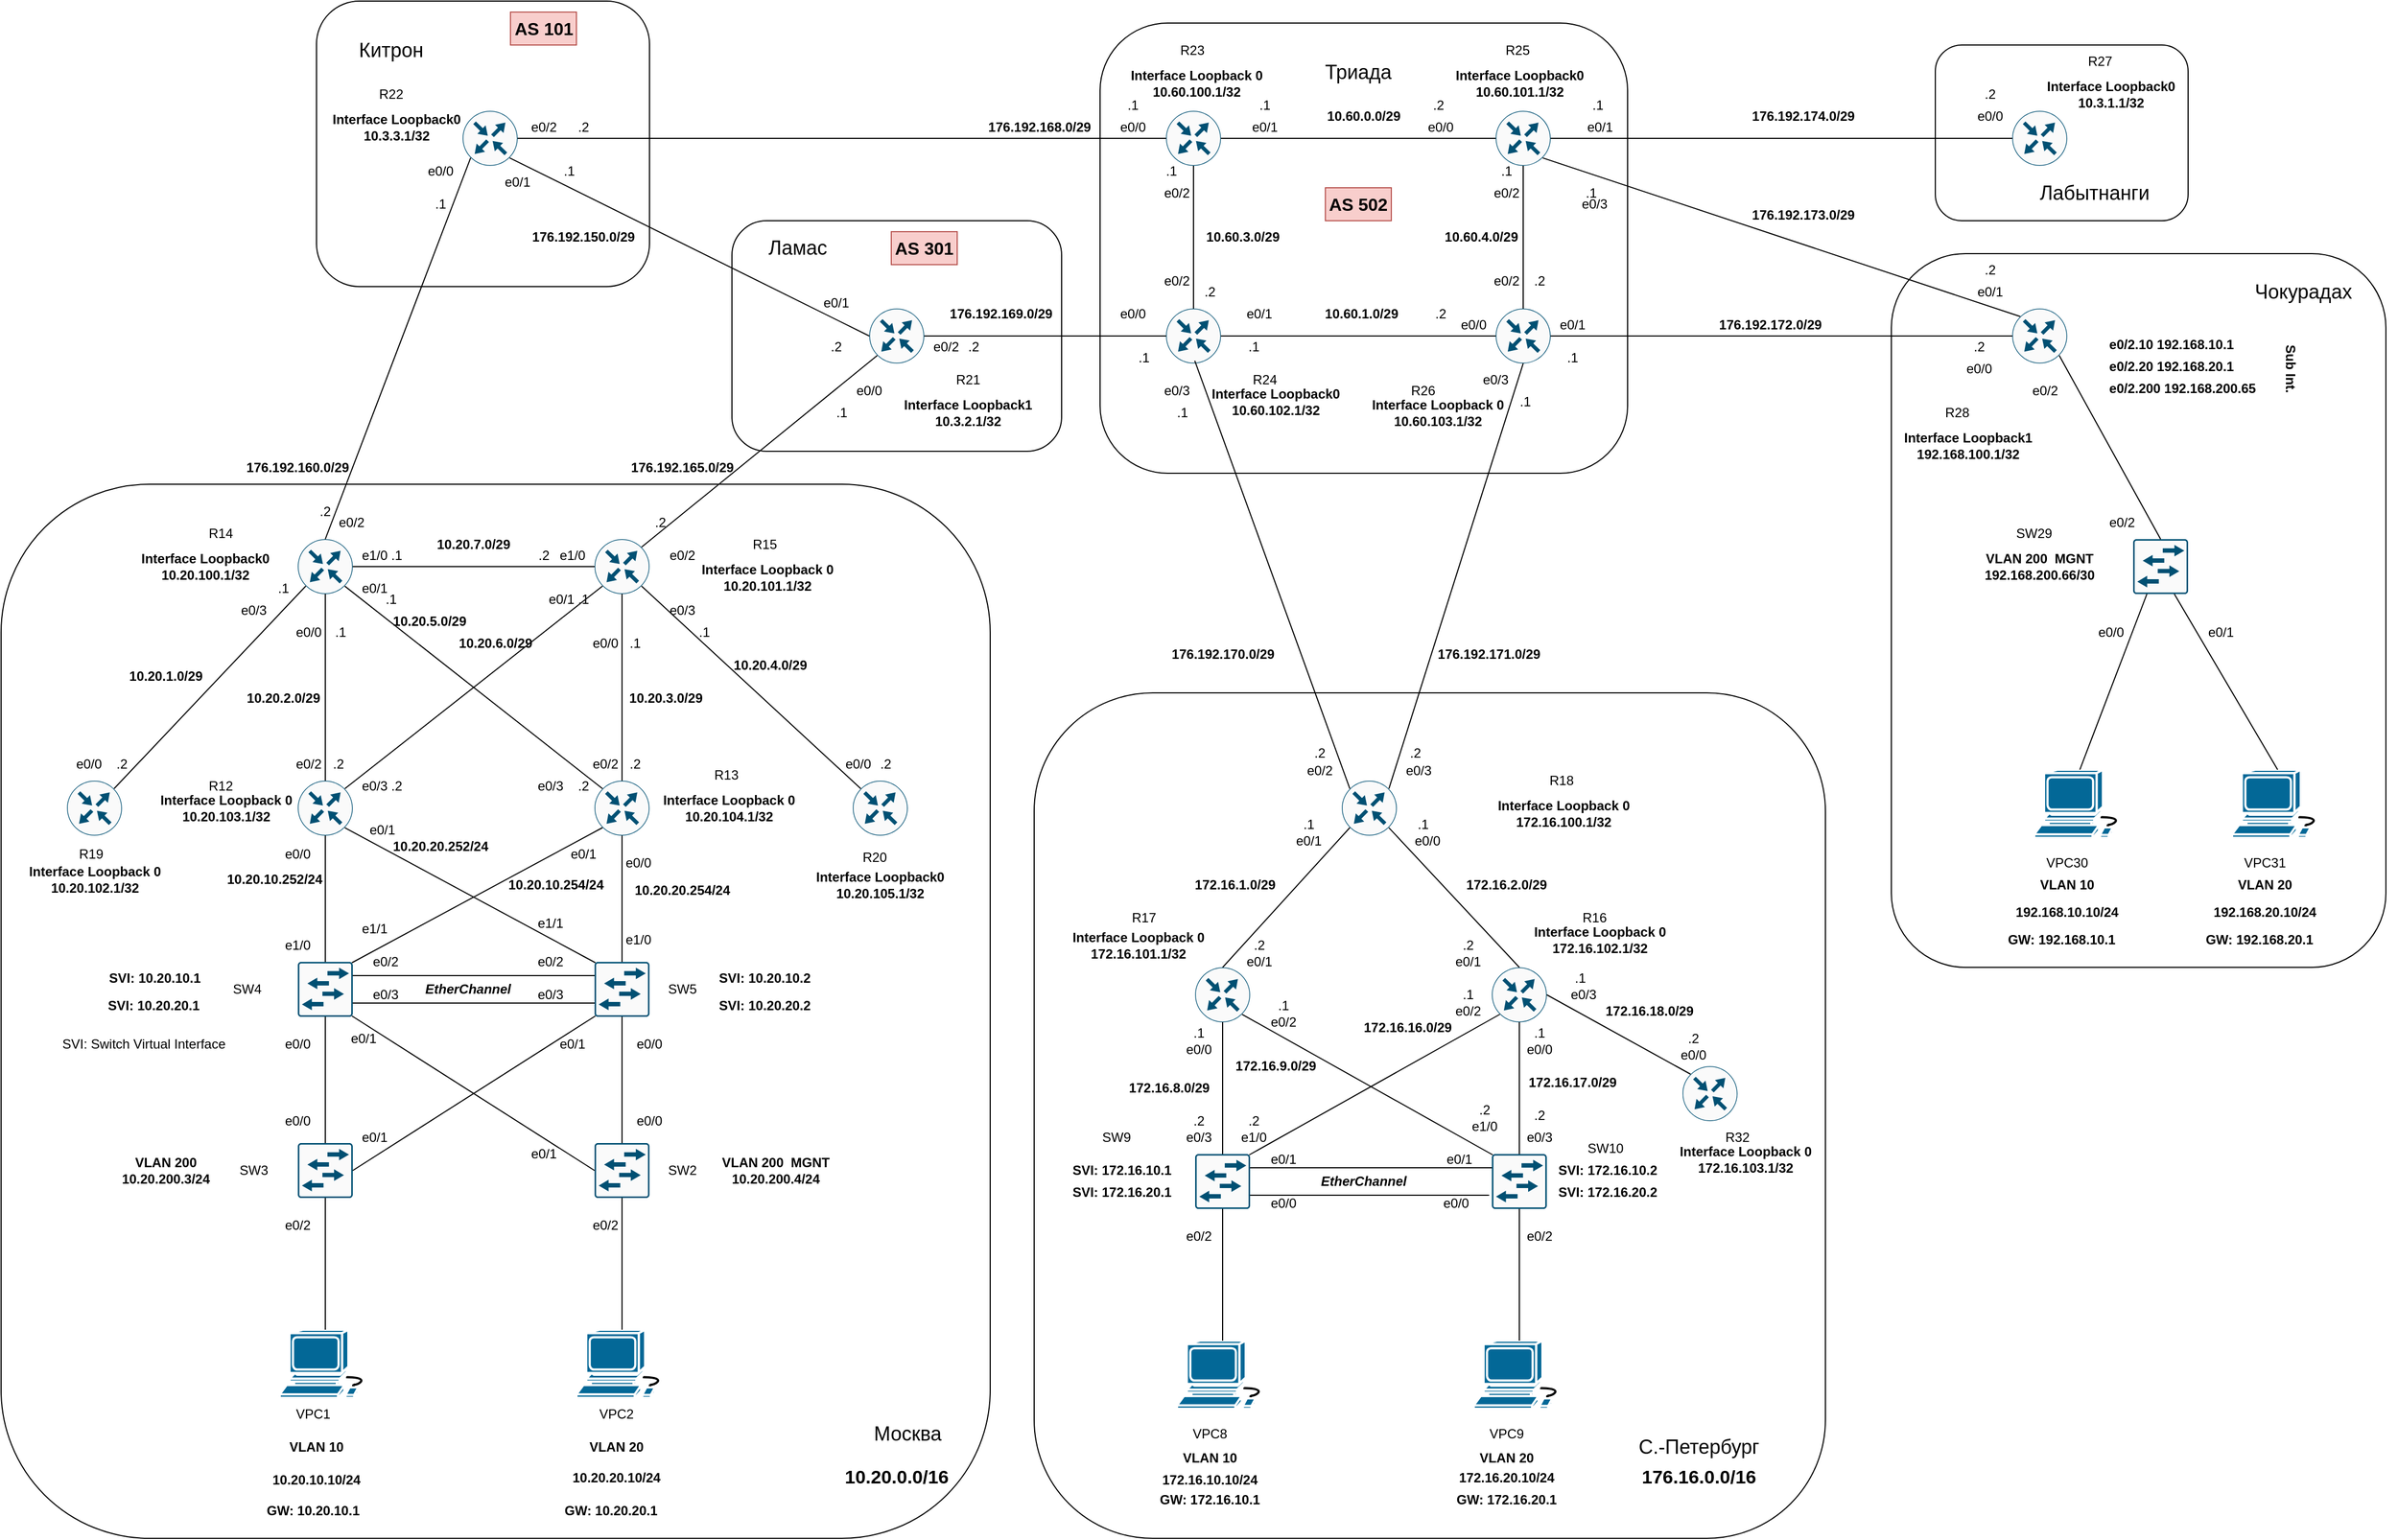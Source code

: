 <mxfile version="26.0.6" pages="5">
  <diagram name="Basic IP plan" id="XfyR6ljDPPWZCooTb3Pp">
    <mxGraphModel dx="4026" dy="4168" grid="1" gridSize="10" guides="1" tooltips="1" connect="1" arrows="1" fold="1" page="1" pageScale="1" pageWidth="2339" pageHeight="3300" math="0" shadow="0">
      <root>
        <mxCell id="0" />
        <mxCell id="1" parent="0" />
        <mxCell id="qq-jrD-yqYWrXCZJZRmo-107" value="" style="rounded=1;whiteSpace=wrap;html=1;fillColor=none;" parent="1" vertex="1">
          <mxGeometry x="-1300" y="-980" width="720" height="770" as="geometry" />
        </mxCell>
        <mxCell id="qq-jrD-yqYWrXCZJZRmo-103" value="&lt;div&gt;&lt;br&gt;&lt;/div&gt;&lt;div&gt;&lt;br&gt;&lt;/div&gt;&lt;div&gt;&lt;br&gt;&lt;/div&gt;" style="rounded=1;whiteSpace=wrap;html=1;fillColor=none;" parent="1" vertex="1">
          <mxGeometry x="-2240" y="-1170" width="900" height="960" as="geometry" />
        </mxCell>
        <mxCell id="qq-jrD-yqYWrXCZJZRmo-111" value="" style="rounded=1;whiteSpace=wrap;html=1;fillColor=none;labelBackgroundColor=none;" parent="1" vertex="1">
          <mxGeometry x="-520" y="-1380" width="450" height="650" as="geometry" />
        </mxCell>
        <mxCell id="qq-jrD-yqYWrXCZJZRmo-108" value="" style="rounded=1;whiteSpace=wrap;html=1;fillColor=none;" parent="1" vertex="1">
          <mxGeometry x="-480" y="-1570" width="230" height="160" as="geometry" />
        </mxCell>
        <mxCell id="qq-jrD-yqYWrXCZJZRmo-106" value="" style="rounded=1;whiteSpace=wrap;html=1;fillColor=none;" parent="1" vertex="1">
          <mxGeometry x="-1240" y="-1590" width="480" height="410" as="geometry" />
        </mxCell>
        <mxCell id="qq-jrD-yqYWrXCZJZRmo-105" value="" style="rounded=1;whiteSpace=wrap;html=1;fillColor=none;" parent="1" vertex="1">
          <mxGeometry x="-1575" y="-1410" width="300" height="210" as="geometry" />
        </mxCell>
        <mxCell id="qq-jrD-yqYWrXCZJZRmo-104" value="" style="rounded=1;whiteSpace=wrap;html=1;fillColor=none;" parent="1" vertex="1">
          <mxGeometry x="-1953" y="-1610" width="303" height="260" as="geometry" />
        </mxCell>
        <mxCell id="qq-jrD-yqYWrXCZJZRmo-1" value="" style="sketch=0;points=[[0.5,0,0],[1,0.5,0],[0.5,1,0],[0,0.5,0],[0.145,0.145,0],[0.856,0.145,0],[0.855,0.856,0],[0.145,0.855,0]];verticalLabelPosition=bottom;html=1;verticalAlign=top;aspect=fixed;align=center;pointerEvents=1;shape=mxgraph.cisco19.rect;prIcon=router;fillColor=#FAFAFA;strokeColor=#005073;" parent="1" vertex="1">
          <mxGeometry x="-1970" y="-900" width="50" height="50" as="geometry" />
        </mxCell>
        <mxCell id="qq-jrD-yqYWrXCZJZRmo-2" value="" style="sketch=0;points=[[0.5,0,0],[1,0.5,0],[0.5,1,0],[0,0.5,0],[0.145,0.145,0],[0.856,0.145,0],[0.855,0.856,0],[0.145,0.855,0]];verticalLabelPosition=bottom;html=1;verticalAlign=top;aspect=fixed;align=center;pointerEvents=1;shape=mxgraph.cisco19.rect;prIcon=router;fillColor=#FAFAFA;strokeColor=#005073;" parent="1" vertex="1">
          <mxGeometry x="-1700" y="-900" width="50" height="50" as="geometry" />
        </mxCell>
        <mxCell id="qq-jrD-yqYWrXCZJZRmo-3" value="" style="sketch=0;points=[[0.5,0,0],[1,0.5,0],[0.5,1,0],[0,0.5,0],[0.145,0.145,0],[0.856,0.145,0],[0.855,0.856,0],[0.145,0.855,0]];verticalLabelPosition=bottom;html=1;verticalAlign=top;aspect=fixed;align=center;pointerEvents=1;shape=mxgraph.cisco19.rect;prIcon=router;fillColor=#FAFAFA;strokeColor=#005073;" parent="1" vertex="1">
          <mxGeometry x="-1970" y="-1120" width="50" height="50" as="geometry" />
        </mxCell>
        <mxCell id="qq-jrD-yqYWrXCZJZRmo-4" value="" style="sketch=0;points=[[0.5,0,0],[1,0.5,0],[0.5,1,0],[0,0.5,0],[0.145,0.145,0],[0.856,0.145,0],[0.855,0.856,0],[0.145,0.855,0]];verticalLabelPosition=bottom;html=1;verticalAlign=top;aspect=fixed;align=center;pointerEvents=1;shape=mxgraph.cisco19.rect;prIcon=router;fillColor=#FAFAFA;strokeColor=#005073;" parent="1" vertex="1">
          <mxGeometry x="-1700" y="-1120" width="50" height="50" as="geometry" />
        </mxCell>
        <mxCell id="qq-jrD-yqYWrXCZJZRmo-7" style="rounded=0;orthogonalLoop=1;jettySize=auto;html=1;exitX=0.856;exitY=0.145;exitDx=0;exitDy=0;exitPerimeter=0;entryX=0.145;entryY=0.855;entryDx=0;entryDy=0;entryPerimeter=0;endArrow=none;endFill=0;" parent="1" source="qq-jrD-yqYWrXCZJZRmo-1" target="qq-jrD-yqYWrXCZJZRmo-4" edge="1">
          <mxGeometry relative="1" as="geometry" />
        </mxCell>
        <mxCell id="qq-jrD-yqYWrXCZJZRmo-8" style="rounded=0;orthogonalLoop=1;jettySize=auto;html=1;exitX=0.145;exitY=0.145;exitDx=0;exitDy=0;exitPerimeter=0;entryX=0.855;entryY=0.856;entryDx=0;entryDy=0;entryPerimeter=0;endArrow=none;endFill=0;" parent="1" source="qq-jrD-yqYWrXCZJZRmo-2" target="qq-jrD-yqYWrXCZJZRmo-3" edge="1">
          <mxGeometry relative="1" as="geometry" />
        </mxCell>
        <mxCell id="qq-jrD-yqYWrXCZJZRmo-9" value="" style="sketch=0;points=[[0.015,0.015,0],[0.985,0.015,0],[0.985,0.985,0],[0.015,0.985,0],[0.25,0,0],[0.5,0,0],[0.75,0,0],[1,0.25,0],[1,0.5,0],[1,0.75,0],[0.75,1,0],[0.5,1,0],[0.25,1,0],[0,0.75,0],[0,0.5,0],[0,0.25,0]];verticalLabelPosition=bottom;html=1;verticalAlign=top;aspect=fixed;align=center;pointerEvents=1;shape=mxgraph.cisco19.rect;prIcon=l2_switch;fillColor=#FAFAFA;strokeColor=#005073;" parent="1" vertex="1">
          <mxGeometry x="-1970" y="-735" width="50" height="50" as="geometry" />
        </mxCell>
        <mxCell id="qq-jrD-yqYWrXCZJZRmo-10" value="" style="sketch=0;points=[[0.015,0.015,0],[0.985,0.015,0],[0.985,0.985,0],[0.015,0.985,0],[0.25,0,0],[0.5,0,0],[0.75,0,0],[1,0.25,0],[1,0.5,0],[1,0.75,0],[0.75,1,0],[0.5,1,0],[0.25,1,0],[0,0.75,0],[0,0.5,0],[0,0.25,0]];verticalLabelPosition=bottom;html=1;verticalAlign=top;aspect=fixed;align=center;pointerEvents=1;shape=mxgraph.cisco19.rect;prIcon=l2_switch;fillColor=#FAFAFA;strokeColor=#005073;" parent="1" vertex="1">
          <mxGeometry x="-1700" y="-735" width="50" height="50" as="geometry" />
        </mxCell>
        <mxCell id="qq-jrD-yqYWrXCZJZRmo-11" style="rounded=0;orthogonalLoop=1;jettySize=auto;html=1;exitX=0.5;exitY=0;exitDx=0;exitDy=0;exitPerimeter=0;entryX=0.5;entryY=1;entryDx=0;entryDy=0;entryPerimeter=0;endArrow=none;endFill=0;" parent="1" source="qq-jrD-yqYWrXCZJZRmo-9" target="qq-jrD-yqYWrXCZJZRmo-1" edge="1">
          <mxGeometry relative="1" as="geometry" />
        </mxCell>
        <mxCell id="qq-jrD-yqYWrXCZJZRmo-13" style="rounded=0;orthogonalLoop=1;jettySize=auto;html=1;exitX=0.5;exitY=0;exitDx=0;exitDy=0;exitPerimeter=0;entryX=0.5;entryY=1;entryDx=0;entryDy=0;entryPerimeter=0;endArrow=none;endFill=0;" parent="1" source="qq-jrD-yqYWrXCZJZRmo-10" target="qq-jrD-yqYWrXCZJZRmo-2" edge="1">
          <mxGeometry relative="1" as="geometry" />
        </mxCell>
        <mxCell id="qq-jrD-yqYWrXCZJZRmo-14" style="rounded=0;orthogonalLoop=1;jettySize=auto;html=1;exitX=0.5;exitY=0;exitDx=0;exitDy=0;exitPerimeter=0;entryX=0.5;entryY=1;entryDx=0;entryDy=0;entryPerimeter=0;endArrow=none;endFill=0;" parent="1" source="qq-jrD-yqYWrXCZJZRmo-1" target="qq-jrD-yqYWrXCZJZRmo-3" edge="1">
          <mxGeometry relative="1" as="geometry" />
        </mxCell>
        <mxCell id="qq-jrD-yqYWrXCZJZRmo-15" style="edgeStyle=orthogonalEdgeStyle;rounded=0;orthogonalLoop=1;jettySize=auto;html=1;exitX=0.5;exitY=0;exitDx=0;exitDy=0;exitPerimeter=0;entryX=0.5;entryY=1;entryDx=0;entryDy=0;entryPerimeter=0;endArrow=none;endFill=0;" parent="1" source="qq-jrD-yqYWrXCZJZRmo-2" target="qq-jrD-yqYWrXCZJZRmo-4" edge="1">
          <mxGeometry relative="1" as="geometry" />
        </mxCell>
        <mxCell id="qq-jrD-yqYWrXCZJZRmo-16" value="" style="sketch=0;points=[[0.5,0,0],[1,0.5,0],[0.5,1,0],[0,0.5,0],[0.145,0.145,0],[0.856,0.145,0],[0.855,0.856,0],[0.145,0.855,0]];verticalLabelPosition=bottom;html=1;verticalAlign=top;aspect=fixed;align=center;pointerEvents=1;shape=mxgraph.cisco19.rect;prIcon=router;fillColor=#FAFAFA;strokeColor=#005073;" parent="1" vertex="1">
          <mxGeometry x="-2180" y="-900" width="50" height="50" as="geometry" />
        </mxCell>
        <mxCell id="qq-jrD-yqYWrXCZJZRmo-17" style="rounded=0;orthogonalLoop=1;jettySize=auto;html=1;exitX=0.856;exitY=0.145;exitDx=0;exitDy=0;exitPerimeter=0;endArrow=none;endFill=0;entryX=0.145;entryY=0.855;entryDx=0;entryDy=0;entryPerimeter=0;" parent="1" source="qq-jrD-yqYWrXCZJZRmo-16" target="qq-jrD-yqYWrXCZJZRmo-3" edge="1">
          <mxGeometry relative="1" as="geometry">
            <mxPoint x="-1970" y="-1070" as="targetPoint" />
          </mxGeometry>
        </mxCell>
        <mxCell id="qq-jrD-yqYWrXCZJZRmo-18" value="" style="sketch=0;points=[[0.5,0,0],[1,0.5,0],[0.5,1,0],[0,0.5,0],[0.145,0.145,0],[0.856,0.145,0],[0.855,0.856,0],[0.145,0.855,0]];verticalLabelPosition=bottom;html=1;verticalAlign=top;aspect=fixed;align=center;pointerEvents=1;shape=mxgraph.cisco19.rect;prIcon=router;fillColor=#FAFAFA;strokeColor=#005073;" parent="1" vertex="1">
          <mxGeometry x="-1465" y="-900" width="50" height="50" as="geometry" />
        </mxCell>
        <mxCell id="qq-jrD-yqYWrXCZJZRmo-19" style="rounded=0;orthogonalLoop=1;jettySize=auto;html=1;exitX=0.145;exitY=0.145;exitDx=0;exitDy=0;exitPerimeter=0;entryX=0.855;entryY=0.856;entryDx=0;entryDy=0;entryPerimeter=0;endArrow=none;endFill=0;" parent="1" source="qq-jrD-yqYWrXCZJZRmo-18" target="qq-jrD-yqYWrXCZJZRmo-4" edge="1">
          <mxGeometry relative="1" as="geometry" />
        </mxCell>
        <mxCell id="qq-jrD-yqYWrXCZJZRmo-20" style="edgeStyle=orthogonalEdgeStyle;rounded=0;orthogonalLoop=1;jettySize=auto;html=1;exitX=1;exitY=0.25;exitDx=0;exitDy=0;exitPerimeter=0;entryX=0;entryY=0.25;entryDx=0;entryDy=0;entryPerimeter=0;endArrow=none;endFill=0;" parent="1" source="qq-jrD-yqYWrXCZJZRmo-9" target="qq-jrD-yqYWrXCZJZRmo-10" edge="1">
          <mxGeometry relative="1" as="geometry" />
        </mxCell>
        <mxCell id="qq-jrD-yqYWrXCZJZRmo-21" style="edgeStyle=orthogonalEdgeStyle;rounded=0;orthogonalLoop=1;jettySize=auto;html=1;exitX=1;exitY=0.75;exitDx=0;exitDy=0;exitPerimeter=0;entryX=0;entryY=0.75;entryDx=0;entryDy=0;entryPerimeter=0;endArrow=none;endFill=0;" parent="1" source="qq-jrD-yqYWrXCZJZRmo-9" target="qq-jrD-yqYWrXCZJZRmo-10" edge="1">
          <mxGeometry relative="1" as="geometry" />
        </mxCell>
        <mxCell id="qq-jrD-yqYWrXCZJZRmo-23" value="" style="sketch=0;points=[[0.015,0.015,0],[0.985,0.015,0],[0.985,0.985,0],[0.015,0.985,0],[0.25,0,0],[0.5,0,0],[0.75,0,0],[1,0.25,0],[1,0.5,0],[1,0.75,0],[0.75,1,0],[0.5,1,0],[0.25,1,0],[0,0.75,0],[0,0.5,0],[0,0.25,0]];verticalLabelPosition=bottom;html=1;verticalAlign=top;aspect=fixed;align=center;pointerEvents=1;shape=mxgraph.cisco19.rect;prIcon=l2_switch;fillColor=#FAFAFA;strokeColor=#005073;" parent="1" vertex="1">
          <mxGeometry x="-1970" y="-570" width="50" height="50" as="geometry" />
        </mxCell>
        <mxCell id="qq-jrD-yqYWrXCZJZRmo-24" value="" style="sketch=0;points=[[0.015,0.015,0],[0.985,0.015,0],[0.985,0.985,0],[0.015,0.985,0],[0.25,0,0],[0.5,0,0],[0.75,0,0],[1,0.25,0],[1,0.5,0],[1,0.75,0],[0.75,1,0],[0.5,1,0],[0.25,1,0],[0,0.75,0],[0,0.5,0],[0,0.25,0]];verticalLabelPosition=bottom;html=1;verticalAlign=top;aspect=fixed;align=center;pointerEvents=1;shape=mxgraph.cisco19.rect;prIcon=l2_switch;fillColor=#FAFAFA;strokeColor=#005073;" parent="1" vertex="1">
          <mxGeometry x="-1700" y="-570" width="50" height="50" as="geometry" />
        </mxCell>
        <mxCell id="qq-jrD-yqYWrXCZJZRmo-27" style="edgeStyle=orthogonalEdgeStyle;rounded=0;orthogonalLoop=1;jettySize=auto;html=1;exitX=0.5;exitY=0;exitDx=0;exitDy=0;exitPerimeter=0;entryX=0.5;entryY=1;entryDx=0;entryDy=0;entryPerimeter=0;endArrow=none;endFill=0;" parent="1" source="qq-jrD-yqYWrXCZJZRmo-24" target="qq-jrD-yqYWrXCZJZRmo-10" edge="1">
          <mxGeometry relative="1" as="geometry" />
        </mxCell>
        <mxCell id="qq-jrD-yqYWrXCZJZRmo-29" style="edgeStyle=orthogonalEdgeStyle;rounded=0;orthogonalLoop=1;jettySize=auto;html=1;exitX=0.5;exitY=0;exitDx=0;exitDy=0;exitPerimeter=0;entryX=0.5;entryY=1;entryDx=0;entryDy=0;entryPerimeter=0;endArrow=none;endFill=0;" parent="1" source="qq-jrD-yqYWrXCZJZRmo-23" target="qq-jrD-yqYWrXCZJZRmo-9" edge="1">
          <mxGeometry relative="1" as="geometry" />
        </mxCell>
        <mxCell id="qq-jrD-yqYWrXCZJZRmo-30" style="rounded=0;orthogonalLoop=1;jettySize=auto;html=1;exitX=0.985;exitY=0.015;exitDx=0;exitDy=0;exitPerimeter=0;entryX=0.145;entryY=0.855;entryDx=0;entryDy=0;entryPerimeter=0;endArrow=none;endFill=0;" parent="1" source="qq-jrD-yqYWrXCZJZRmo-9" target="qq-jrD-yqYWrXCZJZRmo-2" edge="1">
          <mxGeometry relative="1" as="geometry" />
        </mxCell>
        <mxCell id="qq-jrD-yqYWrXCZJZRmo-31" style="rounded=0;orthogonalLoop=1;jettySize=auto;html=1;exitX=0.015;exitY=0.015;exitDx=0;exitDy=0;exitPerimeter=0;entryX=0.855;entryY=0.856;entryDx=0;entryDy=0;entryPerimeter=0;endArrow=none;endFill=0;" parent="1" source="qq-jrD-yqYWrXCZJZRmo-10" target="qq-jrD-yqYWrXCZJZRmo-1" edge="1">
          <mxGeometry relative="1" as="geometry" />
        </mxCell>
        <mxCell id="qq-jrD-yqYWrXCZJZRmo-32" style="rounded=0;orthogonalLoop=1;jettySize=auto;html=1;exitX=1;exitY=0.5;exitDx=0;exitDy=0;exitPerimeter=0;entryX=0.015;entryY=0.985;entryDx=0;entryDy=0;entryPerimeter=0;endArrow=none;endFill=0;" parent="1" source="qq-jrD-yqYWrXCZJZRmo-23" target="qq-jrD-yqYWrXCZJZRmo-10" edge="1">
          <mxGeometry relative="1" as="geometry" />
        </mxCell>
        <mxCell id="qq-jrD-yqYWrXCZJZRmo-33" style="rounded=0;orthogonalLoop=1;jettySize=auto;html=1;exitX=0;exitY=0.5;exitDx=0;exitDy=0;exitPerimeter=0;entryX=0.985;entryY=0.985;entryDx=0;entryDy=0;entryPerimeter=0;endArrow=none;endFill=0;" parent="1" source="qq-jrD-yqYWrXCZJZRmo-24" target="qq-jrD-yqYWrXCZJZRmo-9" edge="1">
          <mxGeometry relative="1" as="geometry" />
        </mxCell>
        <mxCell id="qq-jrD-yqYWrXCZJZRmo-34" value="" style="shape=mxgraph.cisco.computers_and_peripherals.workstation;sketch=0;html=1;pointerEvents=1;dashed=0;fillColor=#036897;strokeColor=#ffffff;strokeWidth=2;verticalLabelPosition=bottom;verticalAlign=top;align=center;outlineConnect=0;" parent="1" vertex="1">
          <mxGeometry x="-1986.5" y="-400" width="83" height="62" as="geometry" />
        </mxCell>
        <mxCell id="qq-jrD-yqYWrXCZJZRmo-35" style="rounded=0;orthogonalLoop=1;jettySize=auto;html=1;exitX=0.5;exitY=0;exitDx=0;exitDy=0;exitPerimeter=0;entryX=0.5;entryY=1;entryDx=0;entryDy=0;entryPerimeter=0;endArrow=none;endFill=0;" parent="1" source="qq-jrD-yqYWrXCZJZRmo-34" target="qq-jrD-yqYWrXCZJZRmo-23" edge="1">
          <mxGeometry relative="1" as="geometry" />
        </mxCell>
        <mxCell id="qq-jrD-yqYWrXCZJZRmo-36" value="" style="shape=mxgraph.cisco.computers_and_peripherals.workstation;sketch=0;html=1;pointerEvents=1;dashed=0;fillColor=#036897;strokeColor=#ffffff;strokeWidth=2;verticalLabelPosition=bottom;verticalAlign=top;align=center;outlineConnect=0;" parent="1" vertex="1">
          <mxGeometry x="-1716.5" y="-400" width="83" height="62" as="geometry" />
        </mxCell>
        <mxCell id="qq-jrD-yqYWrXCZJZRmo-37" style="edgeStyle=orthogonalEdgeStyle;rounded=0;orthogonalLoop=1;jettySize=auto;html=1;exitX=0.5;exitY=0;exitDx=0;exitDy=0;exitPerimeter=0;entryX=0.5;entryY=1;entryDx=0;entryDy=0;entryPerimeter=0;endArrow=none;endFill=0;" parent="1" source="qq-jrD-yqYWrXCZJZRmo-36" target="qq-jrD-yqYWrXCZJZRmo-24" edge="1">
          <mxGeometry relative="1" as="geometry" />
        </mxCell>
        <mxCell id="qq-jrD-yqYWrXCZJZRmo-38" value="" style="sketch=0;points=[[0.5,0,0],[1,0.5,0],[0.5,1,0],[0,0.5,0],[0.145,0.145,0],[0.856,0.145,0],[0.855,0.856,0],[0.145,0.855,0]];verticalLabelPosition=bottom;html=1;verticalAlign=top;aspect=fixed;align=center;pointerEvents=1;shape=mxgraph.cisco19.rect;prIcon=router;fillColor=#FAFAFA;strokeColor=#005073;" parent="1" vertex="1">
          <mxGeometry x="-1820" y="-1510" width="50" height="50" as="geometry" />
        </mxCell>
        <mxCell id="qq-jrD-yqYWrXCZJZRmo-39" value="" style="sketch=0;points=[[0.5,0,0],[1,0.5,0],[0.5,1,0],[0,0.5,0],[0.145,0.145,0],[0.856,0.145,0],[0.855,0.856,0],[0.145,0.855,0]];verticalLabelPosition=bottom;html=1;verticalAlign=top;aspect=fixed;align=center;pointerEvents=1;shape=mxgraph.cisco19.rect;prIcon=router;fillColor=#FAFAFA;strokeColor=#005073;" parent="1" vertex="1">
          <mxGeometry x="-1450" y="-1330" width="50" height="50" as="geometry" />
        </mxCell>
        <mxCell id="qq-jrD-yqYWrXCZJZRmo-40" style="rounded=0;orthogonalLoop=1;jettySize=auto;html=1;exitX=0.5;exitY=0;exitDx=0;exitDy=0;exitPerimeter=0;entryX=0.145;entryY=0.855;entryDx=0;entryDy=0;entryPerimeter=0;endArrow=none;endFill=0;" parent="1" source="qq-jrD-yqYWrXCZJZRmo-3" target="qq-jrD-yqYWrXCZJZRmo-38" edge="1">
          <mxGeometry relative="1" as="geometry" />
        </mxCell>
        <mxCell id="qq-jrD-yqYWrXCZJZRmo-41" style="rounded=0;orthogonalLoop=1;jettySize=auto;html=1;exitX=0.856;exitY=0.145;exitDx=0;exitDy=0;exitPerimeter=0;entryX=0.145;entryY=0.855;entryDx=0;entryDy=0;entryPerimeter=0;endArrow=none;endFill=0;" parent="1" source="qq-jrD-yqYWrXCZJZRmo-4" target="qq-jrD-yqYWrXCZJZRmo-39" edge="1">
          <mxGeometry relative="1" as="geometry" />
        </mxCell>
        <mxCell id="qq-jrD-yqYWrXCZJZRmo-42" style="rounded=0;orthogonalLoop=1;jettySize=auto;html=1;exitX=0.855;exitY=0.856;exitDx=0;exitDy=0;exitPerimeter=0;entryX=0;entryY=0.5;entryDx=0;entryDy=0;entryPerimeter=0;endArrow=none;endFill=0;" parent="1" source="qq-jrD-yqYWrXCZJZRmo-38" target="qq-jrD-yqYWrXCZJZRmo-39" edge="1">
          <mxGeometry relative="1" as="geometry" />
        </mxCell>
        <mxCell id="qq-jrD-yqYWrXCZJZRmo-43" value="" style="sketch=0;points=[[0.5,0,0],[1,0.5,0],[0.5,1,0],[0,0.5,0],[0.145,0.145,0],[0.856,0.145,0],[0.855,0.856,0],[0.145,0.855,0]];verticalLabelPosition=bottom;html=1;verticalAlign=top;aspect=fixed;align=center;pointerEvents=1;shape=mxgraph.cisco19.rect;prIcon=router;fillColor=#FAFAFA;strokeColor=#005073;" parent="1" vertex="1">
          <mxGeometry x="-1180" y="-1510" width="50" height="50" as="geometry" />
        </mxCell>
        <mxCell id="qq-jrD-yqYWrXCZJZRmo-44" value="" style="sketch=0;points=[[0.5,0,0],[1,0.5,0],[0.5,1,0],[0,0.5,0],[0.145,0.145,0],[0.856,0.145,0],[0.855,0.856,0],[0.145,0.855,0]];verticalLabelPosition=bottom;html=1;verticalAlign=top;aspect=fixed;align=center;pointerEvents=1;shape=mxgraph.cisco19.rect;prIcon=router;fillColor=#FAFAFA;strokeColor=#005073;" parent="1" vertex="1">
          <mxGeometry x="-880" y="-1510" width="50" height="50" as="geometry" />
        </mxCell>
        <mxCell id="qq-jrD-yqYWrXCZJZRmo-45" value="" style="sketch=0;points=[[0.5,0,0],[1,0.5,0],[0.5,1,0],[0,0.5,0],[0.145,0.145,0],[0.856,0.145,0],[0.855,0.856,0],[0.145,0.855,0]];verticalLabelPosition=bottom;html=1;verticalAlign=top;aspect=fixed;align=center;pointerEvents=1;shape=mxgraph.cisco19.rect;prIcon=router;fillColor=#FAFAFA;strokeColor=#005073;" parent="1" vertex="1">
          <mxGeometry x="-1180" y="-1330" width="50" height="50" as="geometry" />
        </mxCell>
        <mxCell id="qq-jrD-yqYWrXCZJZRmo-46" value="" style="sketch=0;points=[[0.5,0,0],[1,0.5,0],[0.5,1,0],[0,0.5,0],[0.145,0.145,0],[0.856,0.145,0],[0.855,0.856,0],[0.145,0.855,0]];verticalLabelPosition=bottom;html=1;verticalAlign=top;aspect=fixed;align=center;pointerEvents=1;shape=mxgraph.cisco19.rect;prIcon=router;fillColor=#FAFAFA;strokeColor=#005073;" parent="1" vertex="1">
          <mxGeometry x="-880" y="-1330" width="50" height="50" as="geometry" />
        </mxCell>
        <mxCell id="qq-jrD-yqYWrXCZJZRmo-47" style="rounded=0;orthogonalLoop=1;jettySize=auto;html=1;exitX=1;exitY=0.5;exitDx=0;exitDy=0;exitPerimeter=0;entryX=0;entryY=0.5;entryDx=0;entryDy=0;entryPerimeter=0;endArrow=none;endFill=0;" parent="1" source="qq-jrD-yqYWrXCZJZRmo-38" target="qq-jrD-yqYWrXCZJZRmo-43" edge="1">
          <mxGeometry relative="1" as="geometry" />
        </mxCell>
        <mxCell id="qq-jrD-yqYWrXCZJZRmo-48" style="rounded=0;orthogonalLoop=1;jettySize=auto;html=1;exitX=1;exitY=0.5;exitDx=0;exitDy=0;exitPerimeter=0;entryX=0;entryY=0.5;entryDx=0;entryDy=0;entryPerimeter=0;endArrow=none;endFill=0;" parent="1" source="qq-jrD-yqYWrXCZJZRmo-39" target="qq-jrD-yqYWrXCZJZRmo-45" edge="1">
          <mxGeometry relative="1" as="geometry" />
        </mxCell>
        <mxCell id="qq-jrD-yqYWrXCZJZRmo-49" style="rounded=0;orthogonalLoop=1;jettySize=auto;html=1;exitX=1;exitY=0.5;exitDx=0;exitDy=0;exitPerimeter=0;entryX=0;entryY=0.5;entryDx=0;entryDy=0;entryPerimeter=0;endArrow=none;endFill=0;" parent="1" source="qq-jrD-yqYWrXCZJZRmo-43" target="qq-jrD-yqYWrXCZJZRmo-44" edge="1">
          <mxGeometry relative="1" as="geometry" />
        </mxCell>
        <mxCell id="qq-jrD-yqYWrXCZJZRmo-50" style="edgeStyle=orthogonalEdgeStyle;rounded=0;orthogonalLoop=1;jettySize=auto;html=1;exitX=0.5;exitY=0;exitDx=0;exitDy=0;exitPerimeter=0;entryX=0.5;entryY=1;entryDx=0;entryDy=0;entryPerimeter=0;endArrow=none;endFill=0;" parent="1" source="qq-jrD-yqYWrXCZJZRmo-45" target="qq-jrD-yqYWrXCZJZRmo-43" edge="1">
          <mxGeometry relative="1" as="geometry" />
        </mxCell>
        <mxCell id="qq-jrD-yqYWrXCZJZRmo-51" style="edgeStyle=orthogonalEdgeStyle;rounded=0;orthogonalLoop=1;jettySize=auto;html=1;exitX=1;exitY=0.5;exitDx=0;exitDy=0;exitPerimeter=0;entryX=0;entryY=0.5;entryDx=0;entryDy=0;entryPerimeter=0;endArrow=none;endFill=0;" parent="1" source="qq-jrD-yqYWrXCZJZRmo-45" target="qq-jrD-yqYWrXCZJZRmo-46" edge="1">
          <mxGeometry relative="1" as="geometry" />
        </mxCell>
        <mxCell id="qq-jrD-yqYWrXCZJZRmo-52" style="edgeStyle=orthogonalEdgeStyle;rounded=0;orthogonalLoop=1;jettySize=auto;html=1;exitX=0.5;exitY=0;exitDx=0;exitDy=0;exitPerimeter=0;entryX=0.5;entryY=1;entryDx=0;entryDy=0;entryPerimeter=0;endArrow=none;endFill=0;" parent="1" source="qq-jrD-yqYWrXCZJZRmo-46" target="qq-jrD-yqYWrXCZJZRmo-44" edge="1">
          <mxGeometry relative="1" as="geometry" />
        </mxCell>
        <mxCell id="qq-jrD-yqYWrXCZJZRmo-53" value="" style="sketch=0;points=[[0.5,0,0],[1,0.5,0],[0.5,1,0],[0,0.5,0],[0.145,0.145,0],[0.856,0.145,0],[0.855,0.856,0],[0.145,0.855,0]];verticalLabelPosition=bottom;html=1;verticalAlign=top;aspect=fixed;align=center;pointerEvents=1;shape=mxgraph.cisco19.rect;prIcon=router;fillColor=#FAFAFA;strokeColor=#005073;" parent="1" vertex="1">
          <mxGeometry x="-410" y="-1510" width="50" height="50" as="geometry" />
        </mxCell>
        <mxCell id="qq-jrD-yqYWrXCZJZRmo-54" value="" style="sketch=0;points=[[0.5,0,0],[1,0.5,0],[0.5,1,0],[0,0.5,0],[0.145,0.145,0],[0.856,0.145,0],[0.855,0.856,0],[0.145,0.855,0]];verticalLabelPosition=bottom;html=1;verticalAlign=top;aspect=fixed;align=center;pointerEvents=1;shape=mxgraph.cisco19.rect;prIcon=router;fillColor=#FAFAFA;strokeColor=#005073;" parent="1" vertex="1">
          <mxGeometry x="-410" y="-1330" width="50" height="50" as="geometry" />
        </mxCell>
        <mxCell id="qq-jrD-yqYWrXCZJZRmo-55" style="edgeStyle=orthogonalEdgeStyle;rounded=0;orthogonalLoop=1;jettySize=auto;html=1;exitX=1;exitY=0.5;exitDx=0;exitDy=0;exitPerimeter=0;entryX=0;entryY=0.5;entryDx=0;entryDy=0;entryPerimeter=0;endArrow=none;endFill=0;" parent="1" source="qq-jrD-yqYWrXCZJZRmo-44" target="qq-jrD-yqYWrXCZJZRmo-53" edge="1">
          <mxGeometry relative="1" as="geometry" />
        </mxCell>
        <mxCell id="qq-jrD-yqYWrXCZJZRmo-57" style="rounded=0;orthogonalLoop=1;jettySize=auto;html=1;exitX=0.855;exitY=0.856;exitDx=0;exitDy=0;exitPerimeter=0;entryX=0.145;entryY=0.145;entryDx=0;entryDy=0;entryPerimeter=0;endArrow=none;endFill=0;" parent="1" source="qq-jrD-yqYWrXCZJZRmo-44" target="qq-jrD-yqYWrXCZJZRmo-54" edge="1">
          <mxGeometry relative="1" as="geometry" />
        </mxCell>
        <mxCell id="qq-jrD-yqYWrXCZJZRmo-58" style="edgeStyle=orthogonalEdgeStyle;rounded=0;orthogonalLoop=1;jettySize=auto;html=1;exitX=1;exitY=0.5;exitDx=0;exitDy=0;exitPerimeter=0;entryX=0;entryY=0.5;entryDx=0;entryDy=0;entryPerimeter=0;endArrow=none;endFill=0;" parent="1" source="qq-jrD-yqYWrXCZJZRmo-46" target="qq-jrD-yqYWrXCZJZRmo-54" edge="1">
          <mxGeometry relative="1" as="geometry" />
        </mxCell>
        <mxCell id="qq-jrD-yqYWrXCZJZRmo-59" value="" style="sketch=0;points=[[0.015,0.015,0],[0.985,0.015,0],[0.985,0.985,0],[0.015,0.985,0],[0.25,0,0],[0.5,0,0],[0.75,0,0],[1,0.25,0],[1,0.5,0],[1,0.75,0],[0.75,1,0],[0.5,1,0],[0.25,1,0],[0,0.75,0],[0,0.5,0],[0,0.25,0]];verticalLabelPosition=bottom;html=1;verticalAlign=top;aspect=fixed;align=center;pointerEvents=1;shape=mxgraph.cisco19.rect;prIcon=l2_switch;fillColor=#FAFAFA;strokeColor=#005073;" parent="1" vertex="1">
          <mxGeometry x="-300" y="-1120" width="50" height="50" as="geometry" />
        </mxCell>
        <mxCell id="qq-jrD-yqYWrXCZJZRmo-60" style="rounded=0;orthogonalLoop=1;jettySize=auto;html=1;exitX=0.5;exitY=0;exitDx=0;exitDy=0;exitPerimeter=0;entryX=0.855;entryY=0.856;entryDx=0;entryDy=0;entryPerimeter=0;endArrow=none;endFill=0;" parent="1" source="qq-jrD-yqYWrXCZJZRmo-59" target="qq-jrD-yqYWrXCZJZRmo-54" edge="1">
          <mxGeometry relative="1" as="geometry" />
        </mxCell>
        <mxCell id="qq-jrD-yqYWrXCZJZRmo-61" value="" style="shape=mxgraph.cisco.computers_and_peripherals.workstation;sketch=0;html=1;pointerEvents=1;dashed=0;fillColor=#036897;strokeColor=#ffffff;strokeWidth=2;verticalLabelPosition=bottom;verticalAlign=top;align=center;outlineConnect=0;" parent="1" vertex="1">
          <mxGeometry x="-390" y="-910" width="83" height="62" as="geometry" />
        </mxCell>
        <mxCell id="qq-jrD-yqYWrXCZJZRmo-62" style="rounded=0;orthogonalLoop=1;jettySize=auto;html=1;exitX=0.5;exitY=0;exitDx=0;exitDy=0;exitPerimeter=0;entryX=0.25;entryY=1;entryDx=0;entryDy=0;entryPerimeter=0;endArrow=none;endFill=0;" parent="1" source="qq-jrD-yqYWrXCZJZRmo-61" target="qq-jrD-yqYWrXCZJZRmo-59" edge="1">
          <mxGeometry relative="1" as="geometry" />
        </mxCell>
        <mxCell id="qq-jrD-yqYWrXCZJZRmo-63" value="" style="shape=mxgraph.cisco.computers_and_peripherals.workstation;sketch=0;html=1;pointerEvents=1;dashed=0;fillColor=#036897;strokeColor=#ffffff;strokeWidth=2;verticalLabelPosition=bottom;verticalAlign=top;align=center;outlineConnect=0;" parent="1" vertex="1">
          <mxGeometry x="-210" y="-910" width="83" height="62" as="geometry" />
        </mxCell>
        <mxCell id="qq-jrD-yqYWrXCZJZRmo-64" style="rounded=0;orthogonalLoop=1;jettySize=auto;html=1;exitX=0.5;exitY=0;exitDx=0;exitDy=0;exitPerimeter=0;entryX=0.75;entryY=1;entryDx=0;entryDy=0;entryPerimeter=0;endArrow=none;endFill=0;" parent="1" source="qq-jrD-yqYWrXCZJZRmo-63" target="qq-jrD-yqYWrXCZJZRmo-59" edge="1">
          <mxGeometry relative="1" as="geometry" />
        </mxCell>
        <mxCell id="qq-jrD-yqYWrXCZJZRmo-65" value="" style="sketch=0;points=[[0.5,0,0],[1,0.5,0],[0.5,1,0],[0,0.5,0],[0.145,0.145,0],[0.856,0.145,0],[0.855,0.856,0],[0.145,0.855,0]];verticalLabelPosition=bottom;html=1;verticalAlign=top;aspect=fixed;align=center;pointerEvents=1;shape=mxgraph.cisco19.rect;prIcon=router;fillColor=#FAFAFA;strokeColor=#005073;" parent="1" vertex="1">
          <mxGeometry x="-1020" y="-900" width="50" height="50" as="geometry" />
        </mxCell>
        <mxCell id="qq-jrD-yqYWrXCZJZRmo-66" style="rounded=0;orthogonalLoop=1;jettySize=auto;html=1;exitX=0.145;exitY=0.145;exitDx=0;exitDy=0;exitPerimeter=0;entryX=0.523;entryY=0.95;entryDx=0;entryDy=0;entryPerimeter=0;endArrow=none;endFill=0;" parent="1" source="qq-jrD-yqYWrXCZJZRmo-65" target="qq-jrD-yqYWrXCZJZRmo-45" edge="1">
          <mxGeometry relative="1" as="geometry" />
        </mxCell>
        <mxCell id="qq-jrD-yqYWrXCZJZRmo-67" style="rounded=0;orthogonalLoop=1;jettySize=auto;html=1;exitX=0.856;exitY=0.145;exitDx=0;exitDy=0;exitPerimeter=0;entryX=0.5;entryY=1;entryDx=0;entryDy=0;entryPerimeter=0;endArrow=none;endFill=0;" parent="1" source="qq-jrD-yqYWrXCZJZRmo-65" target="qq-jrD-yqYWrXCZJZRmo-46" edge="1">
          <mxGeometry relative="1" as="geometry" />
        </mxCell>
        <mxCell id="qq-jrD-yqYWrXCZJZRmo-70" style="rounded=0;orthogonalLoop=1;jettySize=auto;html=1;exitX=0.5;exitY=0;exitDx=0;exitDy=0;exitPerimeter=0;entryX=0.145;entryY=0.855;entryDx=0;entryDy=0;entryPerimeter=0;endArrow=none;endFill=0;" parent="1" source="qq-jrD-yqYWrXCZJZRmo-78" target="qq-jrD-yqYWrXCZJZRmo-65" edge="1">
          <mxGeometry relative="1" as="geometry">
            <mxPoint x="-1125" y="-910" as="sourcePoint" />
          </mxGeometry>
        </mxCell>
        <mxCell id="qq-jrD-yqYWrXCZJZRmo-71" style="rounded=0;orthogonalLoop=1;jettySize=auto;html=1;exitX=0.5;exitY=0;exitDx=0;exitDy=0;exitPerimeter=0;entryX=0.855;entryY=0.856;entryDx=0;entryDy=0;entryPerimeter=0;endArrow=none;endFill=0;" parent="1" source="qq-jrD-yqYWrXCZJZRmo-79" target="qq-jrD-yqYWrXCZJZRmo-65" edge="1">
          <mxGeometry relative="1" as="geometry">
            <mxPoint x="-872.75" y="-912.75" as="sourcePoint" />
          </mxGeometry>
        </mxCell>
        <mxCell id="qq-jrD-yqYWrXCZJZRmo-72" value="" style="sketch=0;points=[[0.015,0.015,0],[0.985,0.015,0],[0.985,0.985,0],[0.015,0.985,0],[0.25,0,0],[0.5,0,0],[0.75,0,0],[1,0.25,0],[1,0.5,0],[1,0.75,0],[0.75,1,0],[0.5,1,0],[0.25,1,0],[0,0.75,0],[0,0.5,0],[0,0.25,0]];verticalLabelPosition=bottom;html=1;verticalAlign=top;aspect=fixed;align=center;pointerEvents=1;shape=mxgraph.cisco19.rect;prIcon=l2_switch;fillColor=#FAFAFA;strokeColor=#005073;" parent="1" vertex="1">
          <mxGeometry x="-1153.5" y="-560" width="50" height="50" as="geometry" />
        </mxCell>
        <mxCell id="qq-jrD-yqYWrXCZJZRmo-73" value="" style="sketch=0;points=[[0.015,0.015,0],[0.985,0.015,0],[0.985,0.985,0],[0.015,0.985,0],[0.25,0,0],[0.5,0,0],[0.75,0,0],[1,0.25,0],[1,0.5,0],[1,0.75,0],[0.75,1,0],[0.5,1,0],[0.25,1,0],[0,0.75,0],[0,0.5,0],[0,0.25,0]];verticalLabelPosition=bottom;html=1;verticalAlign=top;aspect=fixed;align=center;pointerEvents=1;shape=mxgraph.cisco19.rect;prIcon=l2_switch;fillColor=#FAFAFA;strokeColor=#005073;" parent="1" vertex="1">
          <mxGeometry x="-883.5" y="-560" width="50" height="50" as="geometry" />
        </mxCell>
        <mxCell id="qq-jrD-yqYWrXCZJZRmo-74" value="" style="shape=mxgraph.cisco.computers_and_peripherals.workstation;sketch=0;html=1;pointerEvents=1;dashed=0;fillColor=#036897;strokeColor=#ffffff;strokeWidth=2;verticalLabelPosition=bottom;verticalAlign=top;align=center;outlineConnect=0;" parent="1" vertex="1">
          <mxGeometry x="-1170" y="-390" width="83" height="62" as="geometry" />
        </mxCell>
        <mxCell id="qq-jrD-yqYWrXCZJZRmo-75" style="rounded=0;orthogonalLoop=1;jettySize=auto;html=1;exitX=0.5;exitY=0;exitDx=0;exitDy=0;exitPerimeter=0;entryX=0.5;entryY=1;entryDx=0;entryDy=0;entryPerimeter=0;endArrow=none;endFill=0;" parent="1" source="qq-jrD-yqYWrXCZJZRmo-74" target="qq-jrD-yqYWrXCZJZRmo-72" edge="1">
          <mxGeometry relative="1" as="geometry" />
        </mxCell>
        <mxCell id="qq-jrD-yqYWrXCZJZRmo-76" value="" style="shape=mxgraph.cisco.computers_and_peripherals.workstation;sketch=0;html=1;pointerEvents=1;dashed=0;fillColor=#036897;strokeColor=#ffffff;strokeWidth=2;verticalLabelPosition=bottom;verticalAlign=top;align=center;outlineConnect=0;" parent="1" vertex="1">
          <mxGeometry x="-900" y="-390" width="83" height="62" as="geometry" />
        </mxCell>
        <mxCell id="qq-jrD-yqYWrXCZJZRmo-77" style="edgeStyle=orthogonalEdgeStyle;rounded=0;orthogonalLoop=1;jettySize=auto;html=1;exitX=0.5;exitY=0;exitDx=0;exitDy=0;exitPerimeter=0;entryX=0.5;entryY=1;entryDx=0;entryDy=0;entryPerimeter=0;endArrow=none;endFill=0;" parent="1" source="qq-jrD-yqYWrXCZJZRmo-76" target="qq-jrD-yqYWrXCZJZRmo-73" edge="1">
          <mxGeometry relative="1" as="geometry" />
        </mxCell>
        <mxCell id="qq-jrD-yqYWrXCZJZRmo-78" value="" style="sketch=0;points=[[0.5,0,0],[1,0.5,0],[0.5,1,0],[0,0.5,0],[0.145,0.145,0],[0.856,0.145,0],[0.855,0.856,0],[0.145,0.855,0]];verticalLabelPosition=bottom;html=1;verticalAlign=top;aspect=fixed;align=center;pointerEvents=1;shape=mxgraph.cisco19.rect;prIcon=router;fillColor=#FAFAFA;strokeColor=#005073;" parent="1" vertex="1">
          <mxGeometry x="-1153.5" y="-730" width="50" height="50" as="geometry" />
        </mxCell>
        <mxCell id="qq-jrD-yqYWrXCZJZRmo-79" value="" style="sketch=0;points=[[0.5,0,0],[1,0.5,0],[0.5,1,0],[0,0.5,0],[0.145,0.145,0],[0.856,0.145,0],[0.855,0.856,0],[0.145,0.855,0]];verticalLabelPosition=bottom;html=1;verticalAlign=top;aspect=fixed;align=center;pointerEvents=1;shape=mxgraph.cisco19.rect;prIcon=router;fillColor=#FAFAFA;strokeColor=#005073;" parent="1" vertex="1">
          <mxGeometry x="-883.5" y="-730" width="50" height="50" as="geometry" />
        </mxCell>
        <mxCell id="qq-jrD-yqYWrXCZJZRmo-80" style="rounded=0;orthogonalLoop=1;jettySize=auto;html=1;exitX=1;exitY=0.25;exitDx=0;exitDy=0;exitPerimeter=0;entryX=1;entryY=0.75;entryDx=0;entryDy=0;endArrow=none;endFill=0;" parent="1" source="qq-jrD-yqYWrXCZJZRmo-72" target="qq-jrD-yqYWrXCZJZRmo-199" edge="1">
          <mxGeometry relative="1" as="geometry" />
        </mxCell>
        <mxCell id="qq-jrD-yqYWrXCZJZRmo-81" style="rounded=0;orthogonalLoop=1;jettySize=auto;html=1;exitX=1;exitY=0.75;exitDx=0;exitDy=0;exitPerimeter=0;entryX=1;entryY=0.25;entryDx=0;entryDy=0;endArrow=none;endFill=0;" parent="1" source="qq-jrD-yqYWrXCZJZRmo-72" target="qq-jrD-yqYWrXCZJZRmo-198" edge="1">
          <mxGeometry relative="1" as="geometry" />
        </mxCell>
        <mxCell id="qq-jrD-yqYWrXCZJZRmo-82" style="rounded=0;orthogonalLoop=1;jettySize=auto;html=1;exitX=0.5;exitY=0;exitDx=0;exitDy=0;exitPerimeter=0;entryX=0.5;entryY=1;entryDx=0;entryDy=0;entryPerimeter=0;endArrow=none;endFill=0;" parent="1" source="qq-jrD-yqYWrXCZJZRmo-72" target="qq-jrD-yqYWrXCZJZRmo-78" edge="1">
          <mxGeometry relative="1" as="geometry" />
        </mxCell>
        <mxCell id="qq-jrD-yqYWrXCZJZRmo-85" style="rounded=0;orthogonalLoop=1;jettySize=auto;html=1;exitX=0.5;exitY=0;exitDx=0;exitDy=0;exitPerimeter=0;entryX=0.5;entryY=1;entryDx=0;entryDy=0;entryPerimeter=0;endArrow=none;endFill=0;" parent="1" source="qq-jrD-yqYWrXCZJZRmo-73" target="qq-jrD-yqYWrXCZJZRmo-79" edge="1">
          <mxGeometry relative="1" as="geometry" />
        </mxCell>
        <mxCell id="qq-jrD-yqYWrXCZJZRmo-86" value="" style="sketch=0;points=[[0.5,0,0],[1,0.5,0],[0.5,1,0],[0,0.5,0],[0.145,0.145,0],[0.856,0.145,0],[0.855,0.856,0],[0.145,0.855,0]];verticalLabelPosition=bottom;html=1;verticalAlign=top;aspect=fixed;align=center;pointerEvents=1;shape=mxgraph.cisco19.rect;prIcon=router;fillColor=#FAFAFA;strokeColor=#005073;" parent="1" vertex="1">
          <mxGeometry x="-710" y="-640" width="50" height="50" as="geometry" />
        </mxCell>
        <mxCell id="qq-jrD-yqYWrXCZJZRmo-87" style="rounded=0;orthogonalLoop=1;jettySize=auto;html=1;exitX=1;exitY=0.5;exitDx=0;exitDy=0;exitPerimeter=0;entryX=0.145;entryY=0.145;entryDx=0;entryDy=0;entryPerimeter=0;endArrow=none;endFill=0;" parent="1" source="qq-jrD-yqYWrXCZJZRmo-79" target="qq-jrD-yqYWrXCZJZRmo-86" edge="1">
          <mxGeometry relative="1" as="geometry" />
        </mxCell>
        <mxCell id="qq-jrD-yqYWrXCZJZRmo-88" style="rounded=0;orthogonalLoop=1;jettySize=auto;html=1;exitX=0.985;exitY=0.015;exitDx=0;exitDy=0;exitPerimeter=0;entryX=0.145;entryY=0.855;entryDx=0;entryDy=0;entryPerimeter=0;endArrow=none;endFill=0;" parent="1" source="qq-jrD-yqYWrXCZJZRmo-72" target="qq-jrD-yqYWrXCZJZRmo-79" edge="1">
          <mxGeometry relative="1" as="geometry" />
        </mxCell>
        <mxCell id="qq-jrD-yqYWrXCZJZRmo-89" style="rounded=0;orthogonalLoop=1;jettySize=auto;html=1;exitX=0.015;exitY=0.015;exitDx=0;exitDy=0;exitPerimeter=0;entryX=0.855;entryY=0.856;entryDx=0;entryDy=0;entryPerimeter=0;endArrow=none;endFill=0;" parent="1" source="qq-jrD-yqYWrXCZJZRmo-73" target="qq-jrD-yqYWrXCZJZRmo-78" edge="1">
          <mxGeometry relative="1" as="geometry" />
        </mxCell>
        <mxCell id="qq-jrD-yqYWrXCZJZRmo-90" value="R19" style="text;html=1;align=center;verticalAlign=middle;whiteSpace=wrap;rounded=0;" parent="1" vertex="1">
          <mxGeometry x="-2188" y="-848" width="60" height="30" as="geometry" />
        </mxCell>
        <mxCell id="qq-jrD-yqYWrXCZJZRmo-91" value="R12" style="text;html=1;align=center;verticalAlign=middle;whiteSpace=wrap;rounded=0;" parent="1" vertex="1">
          <mxGeometry x="-2070" y="-910" width="60" height="30" as="geometry" />
        </mxCell>
        <mxCell id="qq-jrD-yqYWrXCZJZRmo-92" value="R13" style="text;html=1;align=center;verticalAlign=middle;whiteSpace=wrap;rounded=0;" parent="1" vertex="1">
          <mxGeometry x="-1610" y="-920" width="60" height="30" as="geometry" />
        </mxCell>
        <mxCell id="qq-jrD-yqYWrXCZJZRmo-93" value="R20" style="text;html=1;align=center;verticalAlign=middle;whiteSpace=wrap;rounded=0;" parent="1" vertex="1">
          <mxGeometry x="-1475" y="-845" width="60" height="30" as="geometry" />
        </mxCell>
        <mxCell id="qq-jrD-yqYWrXCZJZRmo-94" value="R14" style="text;html=1;align=center;verticalAlign=middle;whiteSpace=wrap;rounded=0;" parent="1" vertex="1">
          <mxGeometry x="-2070" y="-1140" width="60" height="30" as="geometry" />
        </mxCell>
        <mxCell id="qq-jrD-yqYWrXCZJZRmo-95" value="R15" style="text;html=1;align=center;verticalAlign=middle;whiteSpace=wrap;rounded=0;" parent="1" vertex="1">
          <mxGeometry x="-1575" y="-1130" width="60" height="30" as="geometry" />
        </mxCell>
        <mxCell id="qq-jrD-yqYWrXCZJZRmo-96" value="SW4" style="text;html=1;align=center;verticalAlign=middle;whiteSpace=wrap;rounded=0;" parent="1" vertex="1">
          <mxGeometry x="-2046.5" y="-725" width="60" height="30" as="geometry" />
        </mxCell>
        <mxCell id="qq-jrD-yqYWrXCZJZRmo-97" value="SW5" style="text;html=1;align=center;verticalAlign=middle;whiteSpace=wrap;rounded=0;" parent="1" vertex="1">
          <mxGeometry x="-1650" y="-725" width="60" height="30" as="geometry" />
        </mxCell>
        <mxCell id="qq-jrD-yqYWrXCZJZRmo-98" value="SW2" style="text;html=1;align=center;verticalAlign=middle;whiteSpace=wrap;rounded=0;" parent="1" vertex="1">
          <mxGeometry x="-1650" y="-560" width="60" height="30" as="geometry" />
        </mxCell>
        <mxCell id="qq-jrD-yqYWrXCZJZRmo-99" value="SW3" style="text;html=1;align=center;verticalAlign=middle;whiteSpace=wrap;rounded=0;" parent="1" vertex="1">
          <mxGeometry x="-2040" y="-560" width="60" height="30" as="geometry" />
        </mxCell>
        <mxCell id="qq-jrD-yqYWrXCZJZRmo-100" value="VPC1" style="text;html=1;align=center;verticalAlign=middle;whiteSpace=wrap;rounded=0;" parent="1" vertex="1">
          <mxGeometry x="-1986.5" y="-338" width="60" height="30" as="geometry" />
        </mxCell>
        <mxCell id="qq-jrD-yqYWrXCZJZRmo-101" value="VPC2" style="text;html=1;align=center;verticalAlign=middle;whiteSpace=wrap;rounded=0;" parent="1" vertex="1">
          <mxGeometry x="-1710" y="-338" width="60" height="30" as="geometry" />
        </mxCell>
        <mxCell id="qq-jrD-yqYWrXCZJZRmo-112" value="R22" style="text;html=1;align=center;verticalAlign=middle;whiteSpace=wrap;rounded=0;" parent="1" vertex="1">
          <mxGeometry x="-1915" y="-1540" width="60" height="30" as="geometry" />
        </mxCell>
        <mxCell id="qq-jrD-yqYWrXCZJZRmo-113" value="R21" style="text;html=1;align=center;verticalAlign=middle;whiteSpace=wrap;rounded=0;" parent="1" vertex="1">
          <mxGeometry x="-1390" y="-1280" width="60" height="30" as="geometry" />
        </mxCell>
        <mxCell id="qq-jrD-yqYWrXCZJZRmo-114" value="R23" style="text;html=1;align=center;verticalAlign=middle;whiteSpace=wrap;rounded=0;" parent="1" vertex="1">
          <mxGeometry x="-1186" y="-1580" width="60" height="30" as="geometry" />
        </mxCell>
        <mxCell id="qq-jrD-yqYWrXCZJZRmo-115" value="R25" style="text;html=1;align=center;verticalAlign=middle;whiteSpace=wrap;rounded=0;" parent="1" vertex="1">
          <mxGeometry x="-890" y="-1580" width="60" height="30" as="geometry" />
        </mxCell>
        <mxCell id="qq-jrD-yqYWrXCZJZRmo-116" value="R24" style="text;html=1;align=center;verticalAlign=middle;whiteSpace=wrap;rounded=0;" parent="1" vertex="1">
          <mxGeometry x="-1120" y="-1280" width="60" height="30" as="geometry" />
        </mxCell>
        <mxCell id="qq-jrD-yqYWrXCZJZRmo-117" value="R26" style="text;html=1;align=center;verticalAlign=middle;whiteSpace=wrap;rounded=0;" parent="1" vertex="1">
          <mxGeometry x="-976" y="-1270" width="60" height="30" as="geometry" />
        </mxCell>
        <mxCell id="qq-jrD-yqYWrXCZJZRmo-119" value="R27" style="text;html=1;align=center;verticalAlign=middle;whiteSpace=wrap;rounded=0;" parent="1" vertex="1">
          <mxGeometry x="-360" y="-1570" width="60" height="30" as="geometry" />
        </mxCell>
        <mxCell id="qq-jrD-yqYWrXCZJZRmo-120" value="R28" style="text;html=1;align=center;verticalAlign=middle;whiteSpace=wrap;rounded=0;" parent="1" vertex="1">
          <mxGeometry x="-490" y="-1250" width="60" height="30" as="geometry" />
        </mxCell>
        <mxCell id="qq-jrD-yqYWrXCZJZRmo-121" value="SW29" style="text;html=1;align=center;verticalAlign=middle;whiteSpace=wrap;rounded=0;" parent="1" vertex="1">
          <mxGeometry x="-420" y="-1140" width="60" height="30" as="geometry" />
        </mxCell>
        <mxCell id="qq-jrD-yqYWrXCZJZRmo-122" value="VPC31" style="text;html=1;align=center;verticalAlign=middle;whiteSpace=wrap;rounded=0;" parent="1" vertex="1">
          <mxGeometry x="-210" y="-840" width="60" height="30" as="geometry" />
        </mxCell>
        <mxCell id="qq-jrD-yqYWrXCZJZRmo-123" value="VPC30" style="text;html=1;align=center;verticalAlign=middle;whiteSpace=wrap;rounded=0;" parent="1" vertex="1">
          <mxGeometry x="-390" y="-840" width="60" height="30" as="geometry" />
        </mxCell>
        <mxCell id="qq-jrD-yqYWrXCZJZRmo-124" value="R18" style="text;html=1;align=center;verticalAlign=middle;whiteSpace=wrap;rounded=0;" parent="1" vertex="1">
          <mxGeometry x="-850" y="-915" width="60" height="30" as="geometry" />
        </mxCell>
        <mxCell id="qq-jrD-yqYWrXCZJZRmo-125" value="R17" style="text;html=1;align=center;verticalAlign=middle;whiteSpace=wrap;rounded=0;" parent="1" vertex="1">
          <mxGeometry x="-1230" y="-790" width="60" height="30" as="geometry" />
        </mxCell>
        <mxCell id="qq-jrD-yqYWrXCZJZRmo-126" value="R16" style="text;html=1;align=center;verticalAlign=middle;whiteSpace=wrap;rounded=0;" parent="1" vertex="1">
          <mxGeometry x="-820" y="-790" width="60" height="30" as="geometry" />
        </mxCell>
        <mxCell id="qq-jrD-yqYWrXCZJZRmo-127" value="R32" style="text;html=1;align=center;verticalAlign=middle;whiteSpace=wrap;rounded=0;" parent="1" vertex="1">
          <mxGeometry x="-690" y="-590" width="60" height="30" as="geometry" />
        </mxCell>
        <mxCell id="qq-jrD-yqYWrXCZJZRmo-128" value="SW9" style="text;html=1;align=center;verticalAlign=middle;whiteSpace=wrap;rounded=0;" parent="1" vertex="1">
          <mxGeometry x="-1255" y="-590" width="60" height="30" as="geometry" />
        </mxCell>
        <mxCell id="qq-jrD-yqYWrXCZJZRmo-129" value="SW10" style="text;html=1;align=center;verticalAlign=middle;whiteSpace=wrap;rounded=0;" parent="1" vertex="1">
          <mxGeometry x="-810" y="-580" width="60" height="30" as="geometry" />
        </mxCell>
        <mxCell id="qq-jrD-yqYWrXCZJZRmo-131" value="VPC8" style="text;html=1;align=center;verticalAlign=middle;whiteSpace=wrap;rounded=0;" parent="1" vertex="1">
          <mxGeometry x="-1170" y="-320" width="60" height="30" as="geometry" />
        </mxCell>
        <mxCell id="qq-jrD-yqYWrXCZJZRmo-132" value="VPC9" style="text;html=1;align=center;verticalAlign=middle;whiteSpace=wrap;rounded=0;" parent="1" vertex="1">
          <mxGeometry x="-900" y="-320" width="60" height="30" as="geometry" />
        </mxCell>
        <mxCell id="qq-jrD-yqYWrXCZJZRmo-134" value="e0/0" style="text;html=1;align=center;verticalAlign=middle;whiteSpace=wrap;rounded=0;" parent="1" vertex="1">
          <mxGeometry x="-1680" y="-605" width="60" height="30" as="geometry" />
        </mxCell>
        <mxCell id="qq-jrD-yqYWrXCZJZRmo-135" value="e0/1" style="text;html=1;align=center;verticalAlign=middle;whiteSpace=wrap;rounded=0;" parent="1" vertex="1">
          <mxGeometry x="-1776.5" y="-575" width="60" height="30" as="geometry" />
        </mxCell>
        <mxCell id="qq-jrD-yqYWrXCZJZRmo-136" value="e0/2" style="text;html=1;align=center;verticalAlign=middle;whiteSpace=wrap;rounded=0;" parent="1" vertex="1">
          <mxGeometry x="-1920" y="-750" width="60" height="30" as="geometry" />
        </mxCell>
        <mxCell id="qq-jrD-yqYWrXCZJZRmo-140" value="e0/0" style="text;html=1;align=center;verticalAlign=middle;whiteSpace=wrap;rounded=0;" parent="1" vertex="1">
          <mxGeometry x="-1870" y="-1470" width="60" height="30" as="geometry" />
        </mxCell>
        <mxCell id="qq-jrD-yqYWrXCZJZRmo-141" value="e0/1" style="text;html=1;align=center;verticalAlign=middle;whiteSpace=wrap;rounded=0;" parent="1" vertex="1">
          <mxGeometry x="-1800" y="-1460" width="60" height="30" as="geometry" />
        </mxCell>
        <mxCell id="qq-jrD-yqYWrXCZJZRmo-142" value="e0/2" style="text;html=1;align=center;verticalAlign=middle;whiteSpace=wrap;rounded=0;" parent="1" vertex="1">
          <mxGeometry x="-1776.5" y="-1510" width="60" height="30" as="geometry" />
        </mxCell>
        <mxCell id="qq-jrD-yqYWrXCZJZRmo-143" value="e0/0" style="text;html=1;align=center;verticalAlign=middle;whiteSpace=wrap;rounded=0;" parent="1" vertex="1">
          <mxGeometry x="-1480" y="-1270" width="60" height="30" as="geometry" />
        </mxCell>
        <mxCell id="qq-jrD-yqYWrXCZJZRmo-144" value="e0/1" style="text;html=1;align=center;verticalAlign=middle;whiteSpace=wrap;rounded=0;" parent="1" vertex="1">
          <mxGeometry x="-1510" y="-1350" width="60" height="30" as="geometry" />
        </mxCell>
        <mxCell id="qq-jrD-yqYWrXCZJZRmo-145" value="e0/2" style="text;html=1;align=center;verticalAlign=middle;whiteSpace=wrap;rounded=0;" parent="1" vertex="1">
          <mxGeometry x="-1410" y="-1310" width="60" height="30" as="geometry" />
        </mxCell>
        <mxCell id="qq-jrD-yqYWrXCZJZRmo-147" value="e1/0" style="text;html=1;align=center;verticalAlign=middle;whiteSpace=wrap;rounded=0;" parent="1" vertex="1">
          <mxGeometry x="-2000" y="-765" width="60" height="30" as="geometry" />
        </mxCell>
        <mxCell id="qq-jrD-yqYWrXCZJZRmo-149" value="e0/0" style="text;html=1;align=center;verticalAlign=middle;whiteSpace=wrap;rounded=0;" parent="1" vertex="1">
          <mxGeometry x="-1240" y="-1340" width="60" height="30" as="geometry" />
        </mxCell>
        <mxCell id="qq-jrD-yqYWrXCZJZRmo-150" value="e0/1" style="text;html=1;align=center;verticalAlign=middle;whiteSpace=wrap;rounded=0;" parent="1" vertex="1">
          <mxGeometry x="-1125" y="-1340" width="60" height="30" as="geometry" />
        </mxCell>
        <mxCell id="qq-jrD-yqYWrXCZJZRmo-151" value="e0/2" style="text;html=1;align=center;verticalAlign=middle;whiteSpace=wrap;rounded=0;" parent="1" vertex="1">
          <mxGeometry x="-1200" y="-1370" width="60" height="30" as="geometry" />
        </mxCell>
        <mxCell id="qq-jrD-yqYWrXCZJZRmo-152" value="e0/3" style="text;html=1;align=center;verticalAlign=middle;whiteSpace=wrap;rounded=0;" parent="1" vertex="1">
          <mxGeometry x="-1200" y="-1270" width="60" height="30" as="geometry" />
        </mxCell>
        <mxCell id="qq-jrD-yqYWrXCZJZRmo-153" value="e0/0" style="text;html=1;align=center;verticalAlign=middle;whiteSpace=wrap;rounded=0;" parent="1" vertex="1">
          <mxGeometry x="-1240" y="-1510" width="60" height="30" as="geometry" />
        </mxCell>
        <mxCell id="qq-jrD-yqYWrXCZJZRmo-154" value="e0/1" style="text;html=1;align=center;verticalAlign=middle;whiteSpace=wrap;rounded=0;" parent="1" vertex="1">
          <mxGeometry x="-1120" y="-1510" width="60" height="30" as="geometry" />
        </mxCell>
        <mxCell id="qq-jrD-yqYWrXCZJZRmo-155" value="e0/2" style="text;html=1;align=center;verticalAlign=middle;whiteSpace=wrap;rounded=0;" parent="1" vertex="1">
          <mxGeometry x="-1200" y="-1450" width="60" height="30" as="geometry" />
        </mxCell>
        <mxCell id="qq-jrD-yqYWrXCZJZRmo-156" value="e0/3" style="text;html=1;align=center;verticalAlign=middle;whiteSpace=wrap;rounded=0;" parent="1" vertex="1">
          <mxGeometry x="-820" y="-1440" width="60" height="30" as="geometry" />
        </mxCell>
        <mxCell id="qq-jrD-yqYWrXCZJZRmo-157" value="e0/0" style="text;html=1;align=center;verticalAlign=middle;whiteSpace=wrap;rounded=0;" parent="1" vertex="1">
          <mxGeometry x="-960" y="-1510" width="60" height="30" as="geometry" />
        </mxCell>
        <mxCell id="qq-jrD-yqYWrXCZJZRmo-158" value="e0/1" style="text;html=1;align=center;verticalAlign=middle;whiteSpace=wrap;rounded=0;" parent="1" vertex="1">
          <mxGeometry x="-815" y="-1510" width="60" height="30" as="geometry" />
        </mxCell>
        <mxCell id="qq-jrD-yqYWrXCZJZRmo-159" value="e0/2" style="text;html=1;align=center;verticalAlign=middle;whiteSpace=wrap;rounded=0;" parent="1" vertex="1">
          <mxGeometry x="-900" y="-1450" width="60" height="30" as="geometry" />
        </mxCell>
        <mxCell id="qq-jrD-yqYWrXCZJZRmo-160" value="e0/3" style="text;html=1;align=center;verticalAlign=middle;whiteSpace=wrap;rounded=0;" parent="1" vertex="1">
          <mxGeometry x="-910" y="-1280" width="60" height="30" as="geometry" />
        </mxCell>
        <mxCell id="qq-jrD-yqYWrXCZJZRmo-163" value="e0/0" style="text;html=1;align=center;verticalAlign=middle;whiteSpace=wrap;rounded=0;" parent="1" vertex="1">
          <mxGeometry x="-930" y="-1330" width="60" height="30" as="geometry" />
        </mxCell>
        <mxCell id="qq-jrD-yqYWrXCZJZRmo-164" value="e0/1" style="text;html=1;align=center;verticalAlign=middle;whiteSpace=wrap;rounded=0;" parent="1" vertex="1">
          <mxGeometry x="-840" y="-1330" width="60" height="30" as="geometry" />
        </mxCell>
        <mxCell id="qq-jrD-yqYWrXCZJZRmo-165" value="e0/2" style="text;html=1;align=center;verticalAlign=middle;whiteSpace=wrap;rounded=0;" parent="1" vertex="1">
          <mxGeometry x="-900" y="-1370" width="60" height="30" as="geometry" />
        </mxCell>
        <mxCell id="qq-jrD-yqYWrXCZJZRmo-167" value="e0/0" style="text;html=1;align=center;verticalAlign=middle;whiteSpace=wrap;rounded=0;" parent="1" vertex="1">
          <mxGeometry x="-460" y="-1520" width="60" height="30" as="geometry" />
        </mxCell>
        <mxCell id="qq-jrD-yqYWrXCZJZRmo-168" value="e0/0" style="text;html=1;align=center;verticalAlign=middle;whiteSpace=wrap;rounded=0;" parent="1" vertex="1">
          <mxGeometry x="-350" y="-1050" width="60" height="30" as="geometry" />
        </mxCell>
        <mxCell id="qq-jrD-yqYWrXCZJZRmo-169" value="e0/1" style="text;html=1;align=center;verticalAlign=middle;whiteSpace=wrap;rounded=0;" parent="1" vertex="1">
          <mxGeometry x="-250" y="-1050" width="60" height="30" as="geometry" />
        </mxCell>
        <mxCell id="qq-jrD-yqYWrXCZJZRmo-170" value="e0/2" style="text;html=1;align=center;verticalAlign=middle;whiteSpace=wrap;rounded=0;" parent="1" vertex="1">
          <mxGeometry x="-340" y="-1150" width="60" height="30" as="geometry" />
        </mxCell>
        <mxCell id="qq-jrD-yqYWrXCZJZRmo-171" value="e0/3" style="text;html=1;align=center;verticalAlign=middle;whiteSpace=wrap;rounded=0;" parent="1" vertex="1">
          <mxGeometry x="-1180" y="-590" width="60" height="30" as="geometry" />
        </mxCell>
        <mxCell id="qq-jrD-yqYWrXCZJZRmo-172" value="e0/0" style="text;html=1;align=center;verticalAlign=middle;whiteSpace=wrap;rounded=0;" parent="1" vertex="1">
          <mxGeometry x="-470" y="-1290" width="60" height="30" as="geometry" />
        </mxCell>
        <mxCell id="qq-jrD-yqYWrXCZJZRmo-173" value="e0/1" style="text;html=1;align=center;verticalAlign=middle;whiteSpace=wrap;rounded=0;" parent="1" vertex="1">
          <mxGeometry x="-460" y="-1360" width="60" height="30" as="geometry" />
        </mxCell>
        <mxCell id="qq-jrD-yqYWrXCZJZRmo-174" value="e0/2" style="text;html=1;align=center;verticalAlign=middle;whiteSpace=wrap;rounded=0;" parent="1" vertex="1">
          <mxGeometry x="-410" y="-1270" width="60" height="30" as="geometry" />
        </mxCell>
        <mxCell id="qq-jrD-yqYWrXCZJZRmo-177" value="e0/3" style="text;html=1;align=center;verticalAlign=middle;whiteSpace=wrap;rounded=0;" parent="1" vertex="1">
          <mxGeometry x="-830" y="-720" width="60" height="30" as="geometry" />
        </mxCell>
        <mxCell id="qq-jrD-yqYWrXCZJZRmo-178" value="e0/3" style="text;html=1;align=center;verticalAlign=middle;whiteSpace=wrap;rounded=0;" parent="1" vertex="1">
          <mxGeometry x="-870" y="-590" width="60" height="30" as="geometry" />
        </mxCell>
        <mxCell id="qq-jrD-yqYWrXCZJZRmo-179" value="e0/0" style="text;html=1;align=center;verticalAlign=middle;whiteSpace=wrap;rounded=0;" parent="1" vertex="1">
          <mxGeometry x="-1103.5" y="-530" width="60" height="30" as="geometry" />
        </mxCell>
        <mxCell id="qq-jrD-yqYWrXCZJZRmo-180" value="e1/0" style="text;html=1;align=center;verticalAlign=middle;whiteSpace=wrap;rounded=0;" parent="1" vertex="1">
          <mxGeometry x="-1130" y="-590" width="60" height="30" as="geometry" />
        </mxCell>
        <mxCell id="qq-jrD-yqYWrXCZJZRmo-181" value="e0/2" style="text;html=1;align=center;verticalAlign=middle;whiteSpace=wrap;rounded=0;" parent="1" vertex="1">
          <mxGeometry x="-870" y="-500" width="60" height="30" as="geometry" />
        </mxCell>
        <mxCell id="qq-jrD-yqYWrXCZJZRmo-183" value="e0/0" style="text;html=1;align=center;verticalAlign=middle;whiteSpace=wrap;rounded=0;" parent="1" vertex="1">
          <mxGeometry x="-972" y="-860" width="60" height="30" as="geometry" />
        </mxCell>
        <mxCell id="qq-jrD-yqYWrXCZJZRmo-184" value="e0/1" style="text;html=1;align=center;verticalAlign=middle;whiteSpace=wrap;rounded=0;" parent="1" vertex="1">
          <mxGeometry x="-1080" y="-860" width="60" height="30" as="geometry" />
        </mxCell>
        <mxCell id="qq-jrD-yqYWrXCZJZRmo-185" value="e0/2" style="text;html=1;align=center;verticalAlign=middle;whiteSpace=wrap;rounded=0;" parent="1" vertex="1">
          <mxGeometry x="-1070" y="-924" width="60" height="30" as="geometry" />
        </mxCell>
        <mxCell id="qq-jrD-yqYWrXCZJZRmo-186" value="e0/3" style="text;html=1;align=center;verticalAlign=middle;whiteSpace=wrap;rounded=0;" parent="1" vertex="1">
          <mxGeometry x="-980" y="-924" width="60" height="30" as="geometry" />
        </mxCell>
        <mxCell id="qq-jrD-yqYWrXCZJZRmo-187" value="e0/0" style="text;html=1;align=center;verticalAlign=middle;whiteSpace=wrap;rounded=0;" parent="1" vertex="1">
          <mxGeometry x="-870" y="-670" width="60" height="30" as="geometry" />
        </mxCell>
        <mxCell id="qq-jrD-yqYWrXCZJZRmo-188" value="e0/1" style="text;html=1;align=center;verticalAlign=middle;whiteSpace=wrap;rounded=0;" parent="1" vertex="1">
          <mxGeometry x="-935" y="-750" width="60" height="30" as="geometry" />
        </mxCell>
        <mxCell id="qq-jrD-yqYWrXCZJZRmo-189" value="e0/2" style="text;html=1;align=center;verticalAlign=middle;whiteSpace=wrap;rounded=0;" parent="1" vertex="1">
          <mxGeometry x="-935" y="-705" width="60" height="30" as="geometry" />
        </mxCell>
        <mxCell id="qq-jrD-yqYWrXCZJZRmo-191" value="e0/0" style="text;html=1;align=center;verticalAlign=middle;whiteSpace=wrap;rounded=0;" parent="1" vertex="1">
          <mxGeometry x="-1180" y="-670" width="60" height="30" as="geometry" />
        </mxCell>
        <mxCell id="qq-jrD-yqYWrXCZJZRmo-192" value="e0/1" style="text;html=1;align=center;verticalAlign=middle;whiteSpace=wrap;rounded=0;" parent="1" vertex="1">
          <mxGeometry x="-1125" y="-750" width="60" height="30" as="geometry" />
        </mxCell>
        <mxCell id="qq-jrD-yqYWrXCZJZRmo-193" value="e0/2" style="text;html=1;align=center;verticalAlign=middle;whiteSpace=wrap;rounded=0;" parent="1" vertex="1">
          <mxGeometry x="-1103.5" y="-695" width="60" height="30" as="geometry" />
        </mxCell>
        <mxCell id="qq-jrD-yqYWrXCZJZRmo-194" value="e0/0" style="text;html=1;align=center;verticalAlign=middle;whiteSpace=wrap;rounded=0;" parent="1" vertex="1">
          <mxGeometry x="-730" y="-665" width="60" height="30" as="geometry" />
        </mxCell>
        <mxCell id="qq-jrD-yqYWrXCZJZRmo-195" value="e0/1" style="text;html=1;align=center;verticalAlign=middle;whiteSpace=wrap;rounded=0;" parent="1" vertex="1">
          <mxGeometry x="-1103.5" y="-570" width="60" height="30" as="geometry" />
        </mxCell>
        <mxCell id="qq-jrD-yqYWrXCZJZRmo-198" value="e0/0" style="text;html=1;align=center;verticalAlign=middle;whiteSpace=wrap;rounded=0;" parent="1" vertex="1">
          <mxGeometry x="-946" y="-530" width="60" height="30" as="geometry" />
        </mxCell>
        <mxCell id="qq-jrD-yqYWrXCZJZRmo-199" value="e0/1" style="text;html=1;align=center;verticalAlign=middle;whiteSpace=wrap;rounded=0;" parent="1" vertex="1">
          <mxGeometry x="-943.5" y="-570" width="60" height="30" as="geometry" />
        </mxCell>
        <mxCell id="qq-jrD-yqYWrXCZJZRmo-200" value="e0/2" style="text;html=1;align=center;verticalAlign=middle;whiteSpace=wrap;rounded=0;" parent="1" vertex="1">
          <mxGeometry x="-1180" y="-500" width="60" height="30" as="geometry" />
        </mxCell>
        <mxCell id="qq-jrD-yqYWrXCZJZRmo-202" value="e1/0" style="text;html=1;align=center;verticalAlign=middle;whiteSpace=wrap;rounded=0;" parent="1" vertex="1">
          <mxGeometry x="-920" y="-600" width="60" height="30" as="geometry" />
        </mxCell>
        <mxCell id="qq-jrD-yqYWrXCZJZRmo-209" value="e0/3" style="text;html=1;align=center;verticalAlign=middle;whiteSpace=wrap;rounded=0;" parent="1" vertex="1">
          <mxGeometry x="-1770" y="-720" width="60" height="30" as="geometry" />
        </mxCell>
        <mxCell id="qq-jrD-yqYWrXCZJZRmo-210" value="e0/2" style="text;html=1;align=center;verticalAlign=middle;whiteSpace=wrap;rounded=0;" parent="1" vertex="1">
          <mxGeometry x="-1990" y="-930" width="60" height="30" as="geometry" />
        </mxCell>
        <mxCell id="qq-jrD-yqYWrXCZJZRmo-211" value="e0/3" style="text;html=1;align=center;verticalAlign=middle;whiteSpace=wrap;rounded=0;" parent="1" vertex="1">
          <mxGeometry x="-1920" y="-720" width="60" height="30" as="geometry" />
        </mxCell>
        <mxCell id="qq-jrD-yqYWrXCZJZRmo-212" value="e0/3" style="text;html=1;align=center;verticalAlign=middle;whiteSpace=wrap;rounded=0;" parent="1" vertex="1">
          <mxGeometry x="-1930" y="-910" width="60" height="30" as="geometry" />
        </mxCell>
        <mxCell id="qq-jrD-yqYWrXCZJZRmo-213" value="e0/0" style="text;html=1;align=center;verticalAlign=middle;whiteSpace=wrap;rounded=0;" parent="1" vertex="1">
          <mxGeometry x="-2000" y="-605" width="60" height="30" as="geometry" />
        </mxCell>
        <mxCell id="qq-jrD-yqYWrXCZJZRmo-214" value="e0/1" style="text;html=1;align=center;verticalAlign=middle;whiteSpace=wrap;rounded=0;" parent="1" vertex="1">
          <mxGeometry x="-1930" y="-590" width="60" height="30" as="geometry" />
        </mxCell>
        <mxCell id="qq-jrD-yqYWrXCZJZRmo-215" value="e0/2" style="text;html=1;align=center;verticalAlign=middle;whiteSpace=wrap;rounded=0;" parent="1" vertex="1">
          <mxGeometry x="-2000" y="-510" width="60" height="30" as="geometry" />
        </mxCell>
        <mxCell id="qq-jrD-yqYWrXCZJZRmo-218" value="e0/2" style="text;html=1;align=center;verticalAlign=middle;whiteSpace=wrap;rounded=0;" parent="1" vertex="1">
          <mxGeometry x="-1720" y="-510" width="60" height="30" as="geometry" />
        </mxCell>
        <mxCell id="qq-jrD-yqYWrXCZJZRmo-220" value="e0/0" style="text;html=1;align=center;verticalAlign=middle;whiteSpace=wrap;rounded=0;" parent="1" vertex="1">
          <mxGeometry x="-2000" y="-675" width="60" height="30" as="geometry" />
        </mxCell>
        <mxCell id="qq-jrD-yqYWrXCZJZRmo-221" value="e0/2" style="text;html=1;align=center;verticalAlign=middle;whiteSpace=wrap;rounded=0;" parent="1" vertex="1">
          <mxGeometry x="-1770" y="-750" width="60" height="30" as="geometry" />
        </mxCell>
        <mxCell id="qq-jrD-yqYWrXCZJZRmo-225" value="e0/1" style="text;html=1;align=center;verticalAlign=middle;whiteSpace=wrap;rounded=0;" parent="1" vertex="1">
          <mxGeometry x="-1940" y="-680" width="60" height="30" as="geometry" />
        </mxCell>
        <mxCell id="qq-jrD-yqYWrXCZJZRmo-226" value="e0/1" style="text;html=1;align=center;verticalAlign=middle;whiteSpace=wrap;rounded=0;" parent="1" vertex="1">
          <mxGeometry x="-1750" y="-675" width="60" height="30" as="geometry" />
        </mxCell>
        <mxCell id="qq-jrD-yqYWrXCZJZRmo-227" value="e0/0" style="text;html=1;align=center;verticalAlign=middle;whiteSpace=wrap;rounded=0;" parent="1" vertex="1">
          <mxGeometry x="-1680" y="-675" width="60" height="30" as="geometry" />
        </mxCell>
        <mxCell id="qq-jrD-yqYWrXCZJZRmo-228" value="e1/0" style="text;html=1;align=center;verticalAlign=middle;whiteSpace=wrap;rounded=0;" parent="1" vertex="1">
          <mxGeometry x="-1690" y="-770" width="60" height="30" as="geometry" />
        </mxCell>
        <mxCell id="qq-jrD-yqYWrXCZJZRmo-229" value="e0/1" style="text;html=1;align=center;verticalAlign=middle;whiteSpace=wrap;rounded=0;" parent="1" vertex="1">
          <mxGeometry x="-1923" y="-870" width="60" height="30" as="geometry" />
        </mxCell>
        <mxCell id="qq-jrD-yqYWrXCZJZRmo-230" value="e0/0" style="text;html=1;align=center;verticalAlign=middle;whiteSpace=wrap;rounded=0;" parent="1" vertex="1">
          <mxGeometry x="-2000" y="-848" width="60" height="30" as="geometry" />
        </mxCell>
        <mxCell id="qq-jrD-yqYWrXCZJZRmo-231" value="e0/2" style="text;html=1;align=center;verticalAlign=middle;whiteSpace=wrap;rounded=0;" parent="1" vertex="1">
          <mxGeometry x="-1951.5" y="-1150" width="60" height="30" as="geometry" />
        </mxCell>
        <mxCell id="qq-jrD-yqYWrXCZJZRmo-232" value="e0/3" style="text;html=1;align=center;verticalAlign=middle;whiteSpace=wrap;rounded=0;" parent="1" vertex="1">
          <mxGeometry x="-2040" y="-1070" width="60" height="30" as="geometry" />
        </mxCell>
        <mxCell id="qq-jrD-yqYWrXCZJZRmo-233" value="e0/1" style="text;html=1;align=center;verticalAlign=middle;whiteSpace=wrap;rounded=0;" parent="1" vertex="1">
          <mxGeometry x="-1930" y="-1090" width="60" height="30" as="geometry" />
        </mxCell>
        <mxCell id="qq-jrD-yqYWrXCZJZRmo-234" value="e0/0" style="text;html=1;align=center;verticalAlign=middle;whiteSpace=wrap;rounded=0;" parent="1" vertex="1">
          <mxGeometry x="-1990" y="-1050" width="60" height="30" as="geometry" />
        </mxCell>
        <mxCell id="qq-jrD-yqYWrXCZJZRmo-235" value="e0/2" style="text;html=1;align=center;verticalAlign=middle;whiteSpace=wrap;rounded=0;" parent="1" vertex="1">
          <mxGeometry x="-1720" y="-930" width="60" height="30" as="geometry" />
        </mxCell>
        <mxCell id="qq-jrD-yqYWrXCZJZRmo-236" value="e0/3" style="text;html=1;align=center;verticalAlign=middle;whiteSpace=wrap;rounded=0;" parent="1" vertex="1">
          <mxGeometry x="-1770" y="-910" width="60" height="30" as="geometry" />
        </mxCell>
        <mxCell id="qq-jrD-yqYWrXCZJZRmo-237" value="e0/1" style="text;html=1;align=center;verticalAlign=middle;whiteSpace=wrap;rounded=0;" parent="1" vertex="1">
          <mxGeometry x="-1740" y="-848" width="60" height="30" as="geometry" />
        </mxCell>
        <mxCell id="qq-jrD-yqYWrXCZJZRmo-238" value="e0/0" style="text;html=1;align=center;verticalAlign=middle;whiteSpace=wrap;rounded=0;" parent="1" vertex="1">
          <mxGeometry x="-1690" y="-840" width="60" height="30" as="geometry" />
        </mxCell>
        <mxCell id="qq-jrD-yqYWrXCZJZRmo-240" value="e1/1" style="text;html=1;align=center;verticalAlign=middle;whiteSpace=wrap;rounded=0;" parent="1" vertex="1">
          <mxGeometry x="-1770" y="-785" width="60" height="30" as="geometry" />
        </mxCell>
        <mxCell id="qq-jrD-yqYWrXCZJZRmo-241" value="e1/1" style="text;html=1;align=center;verticalAlign=middle;whiteSpace=wrap;rounded=0;" parent="1" vertex="1">
          <mxGeometry x="-1930" y="-780" width="60" height="30" as="geometry" />
        </mxCell>
        <mxCell id="qq-jrD-yqYWrXCZJZRmo-242" value="e0/2" style="text;html=1;align=center;verticalAlign=middle;whiteSpace=wrap;rounded=0;" parent="1" vertex="1">
          <mxGeometry x="-1650" y="-1120" width="60" height="30" as="geometry" />
        </mxCell>
        <mxCell id="qq-jrD-yqYWrXCZJZRmo-243" value="e0/3" style="text;html=1;align=center;verticalAlign=middle;whiteSpace=wrap;rounded=0;" parent="1" vertex="1">
          <mxGeometry x="-1650" y="-1070" width="60" height="30" as="geometry" />
        </mxCell>
        <mxCell id="qq-jrD-yqYWrXCZJZRmo-244" value="e0/1" style="text;html=1;align=center;verticalAlign=middle;whiteSpace=wrap;rounded=0;" parent="1" vertex="1">
          <mxGeometry x="-1760" y="-1080" width="60" height="30" as="geometry" />
        </mxCell>
        <mxCell id="qq-jrD-yqYWrXCZJZRmo-245" value="e0/0" style="text;html=1;align=center;verticalAlign=middle;whiteSpace=wrap;rounded=0;" parent="1" vertex="1">
          <mxGeometry x="-1720" y="-1040" width="60" height="30" as="geometry" />
        </mxCell>
        <mxCell id="qq-jrD-yqYWrXCZJZRmo-246" value="e0/0" style="text;html=1;align=center;verticalAlign=middle;whiteSpace=wrap;rounded=0;" parent="1" vertex="1">
          <mxGeometry x="-1490" y="-930" width="60" height="30" as="geometry" />
        </mxCell>
        <mxCell id="qq-jrD-yqYWrXCZJZRmo-247" value="e0/0" style="text;html=1;align=center;verticalAlign=middle;whiteSpace=wrap;rounded=0;" parent="1" vertex="1">
          <mxGeometry x="-2190" y="-930" width="60" height="30" as="geometry" />
        </mxCell>
        <mxCell id="esOs0F_GQpXQHo-ZeAvU-2" value="&lt;font style=&quot;font-size: 18px;&quot;&gt;Москва&lt;/font&gt;" style="text;html=1;align=center;verticalAlign=middle;whiteSpace=wrap;rounded=0;" parent="1" vertex="1">
          <mxGeometry x="-1445" y="-320" width="60" height="30" as="geometry" />
        </mxCell>
        <mxCell id="esOs0F_GQpXQHo-ZeAvU-3" value="&lt;font style=&quot;font-size: 18px;&quot;&gt;С.-Петербург&lt;/font&gt;" style="text;html=1;align=center;verticalAlign=middle;whiteSpace=wrap;rounded=0;" parent="1" vertex="1">
          <mxGeometry x="-780" y="-308" width="170" height="30" as="geometry" />
        </mxCell>
        <mxCell id="esOs0F_GQpXQHo-ZeAvU-5" value="&lt;span style=&quot;font-size: 18px;&quot;&gt;Чокурадах&lt;/span&gt;" style="text;html=1;align=center;verticalAlign=middle;whiteSpace=wrap;rounded=0;" parent="1" vertex="1">
          <mxGeometry x="-230" y="-1360" width="170" height="30" as="geometry" />
        </mxCell>
        <mxCell id="esOs0F_GQpXQHo-ZeAvU-6" value="&lt;span style=&quot;font-size: 18px;&quot;&gt;Лабытнанги&lt;/span&gt;" style="text;html=1;align=center;verticalAlign=middle;whiteSpace=wrap;rounded=0;" parent="1" vertex="1">
          <mxGeometry x="-420" y="-1450" width="170" height="30" as="geometry" />
        </mxCell>
        <mxCell id="esOs0F_GQpXQHo-ZeAvU-7" value="&lt;span style=&quot;font-size: 18px;&quot;&gt;Триада&lt;/span&gt;" style="text;html=1;align=center;verticalAlign=middle;whiteSpace=wrap;rounded=0;" parent="1" vertex="1">
          <mxGeometry x="-1090" y="-1560" width="170" height="30" as="geometry" />
        </mxCell>
        <mxCell id="esOs0F_GQpXQHo-ZeAvU-8" value="&lt;span style=&quot;font-size: 18px;&quot;&gt;Ламас&lt;/span&gt;" style="text;html=1;align=center;verticalAlign=middle;whiteSpace=wrap;rounded=0;" parent="1" vertex="1">
          <mxGeometry x="-1600" y="-1400" width="170" height="30" as="geometry" />
        </mxCell>
        <mxCell id="esOs0F_GQpXQHo-ZeAvU-12" value="&lt;span style=&quot;font-size: 18px;&quot;&gt;Китрон&lt;/span&gt;" style="text;html=1;align=center;verticalAlign=middle;whiteSpace=wrap;rounded=0;" parent="1" vertex="1">
          <mxGeometry x="-1970" y="-1580" width="170" height="30" as="geometry" />
        </mxCell>
        <mxCell id="ODkZMxQO3oIE4vTFJUWH-2" value="&lt;b&gt;VLAN 10&lt;/b&gt;" style="text;html=1;align=center;verticalAlign=middle;whiteSpace=wrap;rounded=0;" parent="1" vertex="1">
          <mxGeometry x="-1983" y="-308" width="60" height="30" as="geometry" />
        </mxCell>
        <mxCell id="ODkZMxQO3oIE4vTFJUWH-3" value="&lt;b&gt;VLAN 20&lt;/b&gt;" style="text;html=1;align=center;verticalAlign=middle;whiteSpace=wrap;rounded=0;" parent="1" vertex="1">
          <mxGeometry x="-1710" y="-308" width="60" height="30" as="geometry" />
        </mxCell>
        <mxCell id="ODkZMxQO3oIE4vTFJUWH-6" value="&lt;i&gt;&lt;b&gt;EtherChannel&lt;/b&gt;&lt;/i&gt;" style="text;html=1;align=center;verticalAlign=middle;whiteSpace=wrap;rounded=0;" parent="1" vertex="1">
          <mxGeometry x="-1860" y="-725" width="90" height="30" as="geometry" />
        </mxCell>
        <mxCell id="ODkZMxQO3oIE4vTFJUWH-7" value="10.20.10.10/24" style="text;html=1;align=center;verticalAlign=middle;whiteSpace=wrap;rounded=0;fontStyle=1" parent="1" vertex="1">
          <mxGeometry x="-1983" y="-278" width="60" height="30" as="geometry" />
        </mxCell>
        <mxCell id="ODkZMxQO3oIE4vTFJUWH-8" value="10.20.20.10/24" style="text;html=1;align=center;verticalAlign=middle;whiteSpace=wrap;rounded=0;fontStyle=1" parent="1" vertex="1">
          <mxGeometry x="-1710" y="-280" width="60" height="30" as="geometry" />
        </mxCell>
        <mxCell id="bj7Igq3FW9euVvHWEe8Z-2" value="172.16.10.10/24" style="text;html=1;align=center;verticalAlign=middle;whiteSpace=wrap;rounded=0;fontStyle=1" parent="1" vertex="1">
          <mxGeometry x="-1170" y="-278" width="60" height="30" as="geometry" />
        </mxCell>
        <mxCell id="bj7Igq3FW9euVvHWEe8Z-3" value="&lt;b&gt;VLAN 10&lt;/b&gt;" style="text;html=1;align=center;verticalAlign=middle;whiteSpace=wrap;rounded=0;" parent="1" vertex="1">
          <mxGeometry x="-1170" y="-298" width="60" height="30" as="geometry" />
        </mxCell>
        <mxCell id="bj7Igq3FW9euVvHWEe8Z-7" value="&lt;b&gt;VLAN 2&lt;/b&gt;&lt;b style=&quot;background-color: initial;&quot;&gt;0&lt;/b&gt;" style="text;html=1;align=center;verticalAlign=middle;whiteSpace=wrap;rounded=0;" parent="1" vertex="1">
          <mxGeometry x="-900" y="-298" width="60" height="30" as="geometry" />
        </mxCell>
        <mxCell id="bj7Igq3FW9euVvHWEe8Z-8" value="172.16.20.10/24" style="text;html=1;align=center;verticalAlign=middle;whiteSpace=wrap;rounded=0;fontStyle=1" parent="1" vertex="1">
          <mxGeometry x="-900" y="-280" width="60" height="30" as="geometry" />
        </mxCell>
        <mxCell id="bj7Igq3FW9euVvHWEe8Z-10" value="&lt;b&gt;VLAN 10&lt;/b&gt;" style="text;html=1;align=center;verticalAlign=middle;whiteSpace=wrap;rounded=0;" parent="1" vertex="1">
          <mxGeometry x="-390" y="-820" width="60" height="30" as="geometry" />
        </mxCell>
        <mxCell id="bj7Igq3FW9euVvHWEe8Z-11" value="192.168.10.10/24" style="text;html=1;align=center;verticalAlign=middle;whiteSpace=wrap;rounded=0;fontStyle=1" parent="1" vertex="1">
          <mxGeometry x="-390" y="-795" width="60" height="30" as="geometry" />
        </mxCell>
        <mxCell id="bj7Igq3FW9euVvHWEe8Z-12" value="&lt;b&gt;VLAN 2&lt;/b&gt;&lt;b style=&quot;background-color: initial;&quot;&gt;0&lt;/b&gt;" style="text;html=1;align=center;verticalAlign=middle;whiteSpace=wrap;rounded=0;" parent="1" vertex="1">
          <mxGeometry x="-210" y="-820" width="60" height="30" as="geometry" />
        </mxCell>
        <mxCell id="bj7Igq3FW9euVvHWEe8Z-13" value="192.168.20.10/24" style="text;html=1;align=center;verticalAlign=middle;whiteSpace=wrap;rounded=0;fontStyle=1" parent="1" vertex="1">
          <mxGeometry x="-210" y="-795" width="60" height="30" as="geometry" />
        </mxCell>
        <mxCell id="bj7Igq3FW9euVvHWEe8Z-14" value="SVI: 10.20.10.1" style="text;html=1;align=center;verticalAlign=middle;whiteSpace=wrap;rounded=0;fontStyle=1" parent="1" vertex="1">
          <mxGeometry x="-2155" y="-735" width="110" height="30" as="geometry" />
        </mxCell>
        <mxCell id="bj7Igq3FW9euVvHWEe8Z-15" value="&lt;i&gt;&lt;b&gt;EtherChannel&lt;/b&gt;&lt;/i&gt;" style="text;html=1;align=center;verticalAlign=middle;whiteSpace=wrap;rounded=0;" parent="1" vertex="1">
          <mxGeometry x="-1045" y="-550" width="90" height="30" as="geometry" />
        </mxCell>
        <mxCell id="bj7Igq3FW9euVvHWEe8Z-16" value="176.192.172.0/29" style="text;html=1;align=center;verticalAlign=middle;whiteSpace=wrap;rounded=0;rotation=0;fontStyle=1" parent="1" vertex="1">
          <mxGeometry x="-660" y="-1330" width="60" height="30" as="geometry" />
        </mxCell>
        <mxCell id="bj7Igq3FW9euVvHWEe8Z-18" value="176.192.173.0/29" style="text;html=1;align=center;verticalAlign=middle;whiteSpace=wrap;rounded=0;rotation=0;fontStyle=1" parent="1" vertex="1">
          <mxGeometry x="-630" y="-1430" width="60" height="30" as="geometry" />
        </mxCell>
        <mxCell id="bj7Igq3FW9euVvHWEe8Z-19" value="10.60.0.0/29" style="text;html=1;align=center;verticalAlign=middle;whiteSpace=wrap;rounded=0;rotation=0;fontStyle=1" parent="1" vertex="1">
          <mxGeometry x="-1030" y="-1520" width="60" height="30" as="geometry" />
        </mxCell>
        <mxCell id="bj7Igq3FW9euVvHWEe8Z-21" value="10.60.1.0/29" style="text;html=1;align=center;verticalAlign=middle;whiteSpace=wrap;rounded=0;rotation=0;fontStyle=1" parent="1" vertex="1">
          <mxGeometry x="-1032" y="-1340" width="60" height="30" as="geometry" />
        </mxCell>
        <mxCell id="bj7Igq3FW9euVvHWEe8Z-22" value="10.60.3.0/29" style="text;html=1;align=center;verticalAlign=middle;whiteSpace=wrap;rounded=0;rotation=0;fontStyle=1" parent="1" vertex="1">
          <mxGeometry x="-1140" y="-1410" width="60" height="30" as="geometry" />
        </mxCell>
        <mxCell id="bj7Igq3FW9euVvHWEe8Z-23" value="10.60.4.0/29" style="text;html=1;align=center;verticalAlign=middle;whiteSpace=wrap;rounded=0;rotation=0;fontStyle=1" parent="1" vertex="1">
          <mxGeometry x="-923.5" y="-1410" width="60" height="30" as="geometry" />
        </mxCell>
        <mxCell id="bj7Igq3FW9euVvHWEe8Z-24" value="176.192.170.0/29" style="text;html=1;align=center;verticalAlign=middle;whiteSpace=wrap;rounded=0;rotation=0;fontStyle=1" parent="1" vertex="1">
          <mxGeometry x="-1158.5" y="-1030" width="60" height="30" as="geometry" />
        </mxCell>
        <mxCell id="bj7Igq3FW9euVvHWEe8Z-25" value="176.192.171.0&lt;span style=&quot;background-color: initial;&quot;&gt;/29&lt;/span&gt;" style="text;html=1;align=center;verticalAlign=middle;whiteSpace=wrap;rounded=0;rotation=0;fontStyle=1" parent="1" vertex="1">
          <mxGeometry x="-916" y="-1030" width="60" height="30" as="geometry" />
        </mxCell>
        <mxCell id="bj7Igq3FW9euVvHWEe8Z-28" value="176.192.168.0/29" style="text;html=1;align=center;verticalAlign=middle;whiteSpace=wrap;rounded=0;rotation=0;fontStyle=1" parent="1" vertex="1">
          <mxGeometry x="-1325" y="-1510" width="60" height="30" as="geometry" />
        </mxCell>
        <mxCell id="bj7Igq3FW9euVvHWEe8Z-29" value="176.192.169.0/29" style="text;html=1;align=center;verticalAlign=middle;whiteSpace=wrap;rounded=0;rotation=0;fontStyle=1" parent="1" vertex="1">
          <mxGeometry x="-1360" y="-1340" width="60" height="30" as="geometry" />
        </mxCell>
        <mxCell id="bj7Igq3FW9euVvHWEe8Z-30" value="176.192.174.0/29" style="text;html=1;align=center;verticalAlign=middle;whiteSpace=wrap;rounded=0;rotation=0;fontStyle=1" parent="1" vertex="1">
          <mxGeometry x="-630" y="-1520" width="60" height="30" as="geometry" />
        </mxCell>
        <mxCell id="bj7Igq3FW9euVvHWEe8Z-35" value="VLAN 200&lt;div&gt;10.20.200.3/24&lt;/div&gt;" style="text;html=1;align=center;verticalAlign=middle;whiteSpace=wrap;rounded=0;fontStyle=1" parent="1" vertex="1">
          <mxGeometry x="-2145" y="-560" width="110" height="30" as="geometry" />
        </mxCell>
        <mxCell id="bj7Igq3FW9euVvHWEe8Z-36" value="VLAN 200&amp;nbsp; MGNT&lt;div&gt;10.20.200.4/24&lt;/div&gt;" style="text;html=1;align=center;verticalAlign=middle;whiteSpace=wrap;rounded=0;fontStyle=1" parent="1" vertex="1">
          <mxGeometry x="-1590" y="-560" width="110" height="30" as="geometry" />
        </mxCell>
        <mxCell id="bj7Igq3FW9euVvHWEe8Z-40" value="176.192.160.0/29" style="text;html=1;align=center;verticalAlign=middle;whiteSpace=wrap;rounded=0;rotation=0;fontStyle=1" parent="1" vertex="1">
          <mxGeometry x="-2000" y="-1200" width="60" height="30" as="geometry" />
        </mxCell>
        <mxCell id="bj7Igq3FW9euVvHWEe8Z-41" value="176.192.165.0/29" style="text;html=1;align=center;verticalAlign=middle;whiteSpace=wrap;rounded=0;rotation=0;fontStyle=1" parent="1" vertex="1">
          <mxGeometry x="-1650" y="-1200" width="60" height="30" as="geometry" />
        </mxCell>
        <mxCell id="bj7Igq3FW9euVvHWEe8Z-42" value="10.20.1.0/29" style="text;html=1;align=center;verticalAlign=middle;whiteSpace=wrap;rounded=0;fontStyle=1" parent="1" vertex="1">
          <mxGeometry x="-2120" y="-1010" width="60" height="30" as="geometry" />
        </mxCell>
        <mxCell id="bj7Igq3FW9euVvHWEe8Z-50" value="10.20.2.0/29" style="text;html=1;align=center;verticalAlign=middle;whiteSpace=wrap;rounded=0;fontStyle=1" parent="1" vertex="1">
          <mxGeometry x="-2013" y="-990" width="60" height="30" as="geometry" />
        </mxCell>
        <mxCell id="bj7Igq3FW9euVvHWEe8Z-51" value="10.20.3.0/29" style="text;html=1;align=center;verticalAlign=middle;whiteSpace=wrap;rounded=0;fontStyle=1" parent="1" vertex="1">
          <mxGeometry x="-1665" y="-990" width="60" height="30" as="geometry" />
        </mxCell>
        <mxCell id="bj7Igq3FW9euVvHWEe8Z-52" value="10.20.4.0/29" style="text;html=1;align=center;verticalAlign=middle;whiteSpace=wrap;rounded=0;fontStyle=1" parent="1" vertex="1">
          <mxGeometry x="-1570" y="-1020" width="60" height="30" as="geometry" />
        </mxCell>
        <mxCell id="bj7Igq3FW9euVvHWEe8Z-53" value="10.20&lt;span style=&quot;background-color: initial;&quot;&gt;.5.0/29&lt;/span&gt;" style="text;html=1;align=center;verticalAlign=middle;whiteSpace=wrap;rounded=0;fontStyle=1" parent="1" vertex="1">
          <mxGeometry x="-1880" y="-1060" width="60" height="30" as="geometry" />
        </mxCell>
        <mxCell id="bj7Igq3FW9euVvHWEe8Z-54" value="10.20.6.0/29" style="text;html=1;align=center;verticalAlign=middle;whiteSpace=wrap;rounded=0;fontStyle=1" parent="1" vertex="1">
          <mxGeometry x="-1820" y="-1040" width="60" height="30" as="geometry" />
        </mxCell>
        <mxCell id="bj7Igq3FW9euVvHWEe8Z-55" value="176.192.150.0/29" style="text;html=1;align=center;verticalAlign=middle;whiteSpace=wrap;rounded=0;rotation=0;fontStyle=1" parent="1" vertex="1">
          <mxGeometry x="-1740" y="-1410" width="60" height="30" as="geometry" />
        </mxCell>
        <mxCell id="bj7Igq3FW9euVvHWEe8Z-57" value="172.16.1.0/29" style="text;html=1;align=center;verticalAlign=middle;whiteSpace=wrap;rounded=0;fontStyle=1" parent="1" vertex="1">
          <mxGeometry x="-1147" y="-820" width="60" height="30" as="geometry" />
        </mxCell>
        <mxCell id="bj7Igq3FW9euVvHWEe8Z-58" value="172.16.2.0/29" style="text;html=1;align=center;verticalAlign=middle;whiteSpace=wrap;rounded=0;fontStyle=1" parent="1" vertex="1">
          <mxGeometry x="-900" y="-820" width="60" height="30" as="geometry" />
        </mxCell>
        <mxCell id="bj7Igq3FW9euVvHWEe8Z-59" value="172.16.18.0/29" style="text;html=1;align=center;verticalAlign=middle;whiteSpace=wrap;rounded=0;fontStyle=1" parent="1" vertex="1">
          <mxGeometry x="-770" y="-705" width="60" height="30" as="geometry" />
        </mxCell>
        <mxCell id="bj7Igq3FW9euVvHWEe8Z-65" value="VLAN 200&amp;nbsp; MGNT&lt;div&gt;192.168.200.66/30&lt;/div&gt;" style="text;html=1;align=center;verticalAlign=middle;whiteSpace=wrap;rounded=0;fontStyle=1" parent="1" vertex="1">
          <mxGeometry x="-440" y="-1110" width="110" height="30" as="geometry" />
        </mxCell>
        <mxCell id="bj7Igq3FW9euVvHWEe8Z-66" value="Interface Loopback 0&lt;div&gt;10.20.103.1/32&lt;/div&gt;" style="text;html=1;align=center;verticalAlign=middle;whiteSpace=wrap;rounded=0;fontStyle=1" parent="1" vertex="1">
          <mxGeometry x="-2100" y="-890" width="130" height="30" as="geometry" />
        </mxCell>
        <mxCell id="bj7Igq3FW9euVvHWEe8Z-67" value="Interface Loopback 0&lt;div&gt;10.20.104.1/32&lt;/div&gt;" style="text;html=1;align=center;verticalAlign=middle;whiteSpace=wrap;rounded=0;fontStyle=1" parent="1" vertex="1">
          <mxGeometry x="-1645" y="-890" width="135" height="30" as="geometry" />
        </mxCell>
        <mxCell id="bj7Igq3FW9euVvHWEe8Z-68" value="Interface Loopback0&lt;div&gt;10.20.100.1/32&lt;/div&gt;" style="text;html=1;align=center;verticalAlign=middle;whiteSpace=wrap;rounded=0;fontStyle=1" parent="1" vertex="1">
          <mxGeometry x="-2118" y="-1110" width="128" height="30" as="geometry" />
        </mxCell>
        <mxCell id="bj7Igq3FW9euVvHWEe8Z-69" value="Interface Loopback 0&lt;div&gt;10.20.101.1/32&lt;/div&gt;" style="text;html=1;align=center;verticalAlign=middle;whiteSpace=wrap;rounded=0;fontStyle=1" parent="1" vertex="1">
          <mxGeometry x="-1605" y="-1100" width="125" height="30" as="geometry" />
        </mxCell>
        <mxCell id="bj7Igq3FW9euVvHWEe8Z-71" value="Interface Loopback 0&lt;div&gt;10.20.102.1/32&lt;/div&gt;" style="text;html=1;align=center;verticalAlign=middle;whiteSpace=wrap;rounded=0;fontStyle=1" parent="1" vertex="1">
          <mxGeometry x="-2217.5" y="-825" width="125" height="30" as="geometry" />
        </mxCell>
        <mxCell id="bj7Igq3FW9euVvHWEe8Z-72" value="Interface Loopback0&lt;div&gt;10.20.105.1/32&lt;/div&gt;" style="text;html=1;align=center;verticalAlign=middle;whiteSpace=wrap;rounded=0;fontStyle=1" parent="1" vertex="1">
          <mxGeometry x="-1500" y="-820" width="120" height="30" as="geometry" />
        </mxCell>
        <mxCell id="bj7Igq3FW9euVvHWEe8Z-73" value="Interface Loopback0&lt;div&gt;10.3.3.1/32&lt;/div&gt;" style="text;html=1;align=center;verticalAlign=middle;whiteSpace=wrap;rounded=0;fontStyle=1" parent="1" vertex="1">
          <mxGeometry x="-1940" y="-1510" width="120" height="30" as="geometry" />
        </mxCell>
        <mxCell id="bj7Igq3FW9euVvHWEe8Z-74" value="Interface Loopback1&lt;div&gt;10.3.2.1/32&lt;/div&gt;" style="text;html=1;align=center;verticalAlign=middle;whiteSpace=wrap;rounded=0;fontStyle=1" parent="1" vertex="1">
          <mxGeometry x="-1420" y="-1250" width="120" height="30" as="geometry" />
        </mxCell>
        <mxCell id="bj7Igq3FW9euVvHWEe8Z-75" value="Interface Loopback 0&lt;div&gt;10.60.100.1/32&lt;/div&gt;" style="text;html=1;align=center;verticalAlign=middle;whiteSpace=wrap;rounded=0;fontStyle=1" parent="1" vertex="1">
          <mxGeometry x="-1217" y="-1550" width="130" height="30" as="geometry" />
        </mxCell>
        <mxCell id="bj7Igq3FW9euVvHWEe8Z-76" value="Interface Loopback0&lt;div&gt;10.60.101.1/32&lt;/div&gt;" style="text;html=1;align=center;verticalAlign=middle;whiteSpace=wrap;rounded=0;fontStyle=1" parent="1" vertex="1">
          <mxGeometry x="-918.5" y="-1550" width="120" height="30" as="geometry" />
        </mxCell>
        <mxCell id="bj7Igq3FW9euVvHWEe8Z-77" value="Interface Loopback0&lt;div&gt;10.60.102.1/32&lt;/div&gt;" style="text;html=1;align=center;verticalAlign=middle;whiteSpace=wrap;rounded=0;fontStyle=1" parent="1" vertex="1">
          <mxGeometry x="-1140" y="-1260" width="120" height="30" as="geometry" />
        </mxCell>
        <mxCell id="bj7Igq3FW9euVvHWEe8Z-78" value="Interface Loopback 0&lt;div&gt;10.60.103.1/32&lt;/div&gt;" style="text;html=1;align=center;verticalAlign=middle;whiteSpace=wrap;rounded=0;fontStyle=1" parent="1" vertex="1">
          <mxGeometry x="-995" y="-1250" width="125" height="30" as="geometry" />
        </mxCell>
        <mxCell id="bj7Igq3FW9euVvHWEe8Z-80" value="Interface Loopback0&lt;div&gt;10.3.1.1/32&lt;/div&gt;" style="text;html=1;align=center;verticalAlign=middle;whiteSpace=wrap;rounded=0;fontStyle=1" parent="1" vertex="1">
          <mxGeometry x="-380" y="-1540" width="120" height="30" as="geometry" />
        </mxCell>
        <mxCell id="bj7Igq3FW9euVvHWEe8Z-86" value="Interface Loopback1&lt;div&gt;192.168.100.1/32&lt;/div&gt;" style="text;html=1;align=center;verticalAlign=middle;whiteSpace=wrap;rounded=0;fontStyle=1" parent="1" vertex="1">
          <mxGeometry x="-510" y="-1220" width="120" height="30" as="geometry" />
        </mxCell>
        <mxCell id="bj7Igq3FW9euVvHWEe8Z-87" value="Interface Loopback 0&lt;div&gt;172.16.100.1/32&lt;/div&gt;" style="text;html=1;align=center;verticalAlign=middle;whiteSpace=wrap;rounded=0;fontStyle=1" parent="1" vertex="1">
          <mxGeometry x="-886" y="-885" width="136" height="30" as="geometry" />
        </mxCell>
        <mxCell id="bj7Igq3FW9euVvHWEe8Z-88" value="Interface Loopback 0&lt;div&gt;172.16.101.1/32&lt;/div&gt;" style="text;html=1;align=center;verticalAlign=middle;whiteSpace=wrap;rounded=0;fontStyle=1" parent="1" vertex="1">
          <mxGeometry x="-1270" y="-765" width="130" height="30" as="geometry" />
        </mxCell>
        <mxCell id="bj7Igq3FW9euVvHWEe8Z-89" value="Interface Loopback 0&lt;div&gt;172.16.102.1/32&lt;/div&gt;" style="text;html=1;align=center;verticalAlign=middle;whiteSpace=wrap;rounded=0;fontStyle=1" parent="1" vertex="1">
          <mxGeometry x="-850" y="-770" width="130" height="30" as="geometry" />
        </mxCell>
        <mxCell id="bj7Igq3FW9euVvHWEe8Z-90" value="Interface Loopback 0&lt;div&gt;172.16.103.1/32&lt;/div&gt;" style="text;html=1;align=center;verticalAlign=middle;whiteSpace=wrap;rounded=0;fontStyle=1" parent="1" vertex="1">
          <mxGeometry x="-715" y="-570" width="125" height="30" as="geometry" />
        </mxCell>
        <mxCell id="1xiK3Q4PLN8H3Hwky3Ew-1" value="SVI: Switch Virtual Interface" style="text;html=1;align=center;verticalAlign=middle;whiteSpace=wrap;rounded=0;" parent="1" vertex="1">
          <mxGeometry x="-2190" y="-675" width="160" height="30" as="geometry" />
        </mxCell>
        <mxCell id="1xiK3Q4PLN8H3Hwky3Ew-2" value="SVI: 10.20.10.2" style="text;html=1;align=center;verticalAlign=middle;whiteSpace=wrap;rounded=0;fontStyle=1" parent="1" vertex="1">
          <mxGeometry x="-1600" y="-735" width="110" height="30" as="geometry" />
        </mxCell>
        <mxCell id="1xiK3Q4PLN8H3Hwky3Ew-3" value="SVI: 10.20.20.1" style="text;html=1;align=center;verticalAlign=middle;whiteSpace=wrap;rounded=0;fontStyle=1" parent="1" vertex="1">
          <mxGeometry x="-2156.5" y="-710" width="110" height="30" as="geometry" />
        </mxCell>
        <mxCell id="1xiK3Q4PLN8H3Hwky3Ew-4" value="SVI: 10.20.20.2" style="text;html=1;align=center;verticalAlign=middle;whiteSpace=wrap;rounded=0;fontStyle=1" parent="1" vertex="1">
          <mxGeometry x="-1600" y="-710" width="110" height="30" as="geometry" />
        </mxCell>
        <mxCell id="1xiK3Q4PLN8H3Hwky3Ew-5" value="&lt;br&gt;&lt;div&gt;e0/2.10 192.168.10.1&lt;/div&gt;" style="text;html=1;align=center;verticalAlign=middle;whiteSpace=wrap;rounded=0;fontStyle=1" parent="1" vertex="1">
          <mxGeometry x="-340" y="-1320" width="150" height="30" as="geometry" />
        </mxCell>
        <mxCell id="1xiK3Q4PLN8H3Hwky3Ew-8" value="&lt;br&gt;&lt;div&gt;e0/2.20 192.168.20.1&lt;/div&gt;" style="text;html=1;align=center;verticalAlign=middle;whiteSpace=wrap;rounded=0;fontStyle=1" parent="1" vertex="1">
          <mxGeometry x="-340" y="-1300" width="150" height="30" as="geometry" />
        </mxCell>
        <mxCell id="1xiK3Q4PLN8H3Hwky3Ew-9" value="GW: 10.20.10.1" style="text;html=1;align=center;verticalAlign=middle;whiteSpace=wrap;rounded=0;fontStyle=1" parent="1" vertex="1">
          <mxGeometry x="-2021.5" y="-250" width="130" height="30" as="geometry" />
        </mxCell>
        <mxCell id="1xiK3Q4PLN8H3Hwky3Ew-11" value="GW: 10.20.2&lt;span style=&quot;background-color: initial;&quot;&gt;0.1&lt;/span&gt;" style="text;html=1;align=center;verticalAlign=middle;whiteSpace=wrap;rounded=0;fontStyle=1" parent="1" vertex="1">
          <mxGeometry x="-1750" y="-250" width="130" height="30" as="geometry" />
        </mxCell>
        <mxCell id="1xiK3Q4PLN8H3Hwky3Ew-12" value="GW: 192.168.10.1" style="text;html=1;align=center;verticalAlign=middle;whiteSpace=wrap;rounded=0;fontStyle=1" parent="1" vertex="1">
          <mxGeometry x="-430" y="-770" width="130" height="30" as="geometry" />
        </mxCell>
        <mxCell id="1xiK3Q4PLN8H3Hwky3Ew-13" value="GW: 192.168.20.1" style="text;html=1;align=center;verticalAlign=middle;whiteSpace=wrap;rounded=0;fontStyle=1" parent="1" vertex="1">
          <mxGeometry x="-250" y="-770" width="130" height="30" as="geometry" />
        </mxCell>
        <mxCell id="1xiK3Q4PLN8H3Hwky3Ew-15" value="10.20.0.0/16" style="text;html=1;align=center;verticalAlign=middle;whiteSpace=wrap;rounded=0;fontStyle=1;fontSize=17;" parent="1" vertex="1">
          <mxGeometry x="-1475" y="-280" width="100" height="30" as="geometry" />
        </mxCell>
        <mxCell id="TYOheM1xb-WlWXxeImTP-1" value="Sub Int." style="text;html=1;align=center;verticalAlign=middle;whiteSpace=wrap;rounded=0;rotation=90;fontStyle=1" parent="1" vertex="1">
          <mxGeometry x="-187" y="-1290" width="60" height="30" as="geometry" />
        </mxCell>
        <mxCell id="TYOheM1xb-WlWXxeImTP-3" style="edgeStyle=orthogonalEdgeStyle;rounded=0;orthogonalLoop=1;jettySize=auto;html=1;exitX=0.5;exitY=1;exitDx=0;exitDy=0;" parent="1" source="bj7Igq3FW9euVvHWEe8Z-72" target="bj7Igq3FW9euVvHWEe8Z-72" edge="1">
          <mxGeometry relative="1" as="geometry" />
        </mxCell>
        <mxCell id="TYOheM1xb-WlWXxeImTP-6" value="10.20.10.252/24" style="text;html=1;align=center;verticalAlign=middle;whiteSpace=wrap;rounded=0;fontStyle=1" parent="1" vertex="1">
          <mxGeometry x="-2021.5" y="-825" width="60" height="30" as="geometry" />
        </mxCell>
        <mxCell id="TYOheM1xb-WlWXxeImTP-7" value="10.20.20.252/24" style="text;html=1;align=center;verticalAlign=middle;whiteSpace=wrap;rounded=0;fontStyle=1" parent="1" vertex="1">
          <mxGeometry x="-1870" y="-855" width="60" height="30" as="geometry" />
        </mxCell>
        <mxCell id="TYOheM1xb-WlWXxeImTP-8" value=".1" style="text;html=1;align=center;verticalAlign=middle;whiteSpace=wrap;rounded=0;" parent="1" vertex="1">
          <mxGeometry x="-2013" y="-1090" width="60" height="30" as="geometry" />
        </mxCell>
        <mxCell id="TYOheM1xb-WlWXxeImTP-9" value=".2" style="text;html=1;align=center;verticalAlign=middle;whiteSpace=wrap;rounded=0;" parent="1" vertex="1">
          <mxGeometry x="-2160" y="-930" width="60" height="30" as="geometry" />
        </mxCell>
        <mxCell id="TYOheM1xb-WlWXxeImTP-11" value=".1" style="text;html=1;align=center;verticalAlign=middle;whiteSpace=wrap;rounded=0;" parent="1" vertex="1">
          <mxGeometry x="-1961.5" y="-1050" width="60" height="30" as="geometry" />
        </mxCell>
        <mxCell id="TYOheM1xb-WlWXxeImTP-12" value=".2" style="text;html=1;align=center;verticalAlign=middle;whiteSpace=wrap;rounded=0;" parent="1" vertex="1">
          <mxGeometry x="-1963.5" y="-930" width="60" height="30" as="geometry" />
        </mxCell>
        <mxCell id="TYOheM1xb-WlWXxeImTP-13" value=".1" style="text;html=1;align=center;verticalAlign=middle;whiteSpace=wrap;rounded=0;" parent="1" vertex="1">
          <mxGeometry x="-1915" y="-1080" width="60" height="30" as="geometry" />
        </mxCell>
        <mxCell id="TYOheM1xb-WlWXxeImTP-14" value=".2" style="text;html=1;align=center;verticalAlign=middle;whiteSpace=wrap;rounded=0;" parent="1" vertex="1">
          <mxGeometry x="-1670" y="-1150" width="60" height="30" as="geometry" />
        </mxCell>
        <mxCell id="TYOheM1xb-WlWXxeImTP-15" value=".2" style="text;html=1;align=center;verticalAlign=middle;whiteSpace=wrap;rounded=0;" parent="1" vertex="1">
          <mxGeometry x="-1910" y="-910" width="60" height="30" as="geometry" />
        </mxCell>
        <mxCell id="TYOheM1xb-WlWXxeImTP-16" value=".2" style="text;html=1;align=center;verticalAlign=middle;whiteSpace=wrap;rounded=0;" parent="1" vertex="1">
          <mxGeometry x="-1693.5" y="-930" width="60" height="30" as="geometry" />
        </mxCell>
        <mxCell id="TYOheM1xb-WlWXxeImTP-17" value=".2" style="text;html=1;align=center;verticalAlign=middle;whiteSpace=wrap;rounded=0;" parent="1" vertex="1">
          <mxGeometry x="-1740" y="-910" width="60" height="30" as="geometry" />
        </mxCell>
        <mxCell id="TYOheM1xb-WlWXxeImTP-19" value=".1" style="text;html=1;align=center;verticalAlign=middle;whiteSpace=wrap;rounded=0;" parent="1" vertex="1">
          <mxGeometry x="-1630" y="-1050" width="60" height="30" as="geometry" />
        </mxCell>
        <mxCell id="TYOheM1xb-WlWXxeImTP-20" value=".1" style="text;html=1;align=center;verticalAlign=middle;whiteSpace=wrap;rounded=0;" parent="1" vertex="1">
          <mxGeometry x="-1740" y="-1080" width="60" height="30" as="geometry" />
        </mxCell>
        <mxCell id="TYOheM1xb-WlWXxeImTP-21" value=".1" style="text;html=1;align=center;verticalAlign=middle;whiteSpace=wrap;rounded=0;" parent="1" vertex="1">
          <mxGeometry x="-1693.5" y="-1040" width="60" height="30" as="geometry" />
        </mxCell>
        <mxCell id="TYOheM1xb-WlWXxeImTP-22" value="10.20.20.254/24" style="text;html=1;align=center;verticalAlign=middle;whiteSpace=wrap;rounded=0;fontStyle=1" parent="1" vertex="1">
          <mxGeometry x="-1650" y="-815" width="60" height="30" as="geometry" />
        </mxCell>
        <mxCell id="TYOheM1xb-WlWXxeImTP-23" value="10.20.10.254/24" style="text;html=1;align=center;verticalAlign=middle;whiteSpace=wrap;rounded=0;fontStyle=1" parent="1" vertex="1">
          <mxGeometry x="-1765" y="-820" width="60" height="30" as="geometry" />
        </mxCell>
        <mxCell id="TYOheM1xb-WlWXxeImTP-24" value=".2" style="text;html=1;align=center;verticalAlign=middle;whiteSpace=wrap;rounded=0;" parent="1" vertex="1">
          <mxGeometry x="-460" y="-1380" width="60" height="30" as="geometry" />
        </mxCell>
        <mxCell id="TYOheM1xb-WlWXxeImTP-25" value=".2" style="text;html=1;align=center;verticalAlign=middle;whiteSpace=wrap;rounded=0;" parent="1" vertex="1">
          <mxGeometry x="-470" y="-1310" width="60" height="30" as="geometry" />
        </mxCell>
        <mxCell id="TYOheM1xb-WlWXxeImTP-26" value=".2" style="text;html=1;align=center;verticalAlign=middle;whiteSpace=wrap;rounded=0;" parent="1" vertex="1">
          <mxGeometry x="-1975" y="-1160" width="60" height="30" as="geometry" />
        </mxCell>
        <mxCell id="TYOheM1xb-WlWXxeImTP-31" value=".2" style="text;html=1;align=center;verticalAlign=middle;whiteSpace=wrap;rounded=0;" parent="1" vertex="1">
          <mxGeometry x="-1465" y="-930" width="60" height="30" as="geometry" />
        </mxCell>
        <mxCell id="TYOheM1xb-WlWXxeImTP-34" value="SVI: 172.16.10.1" style="text;html=1;align=center;verticalAlign=middle;whiteSpace=wrap;rounded=0;fontStyle=1" parent="1" vertex="1">
          <mxGeometry x="-1275" y="-560" width="110" height="30" as="geometry" />
        </mxCell>
        <mxCell id="TYOheM1xb-WlWXxeImTP-35" value="SVI: 172.16.20.1" style="text;html=1;align=center;verticalAlign=middle;whiteSpace=wrap;rounded=0;fontStyle=1" parent="1" vertex="1">
          <mxGeometry x="-1275" y="-540" width="110" height="30" as="geometry" />
        </mxCell>
        <mxCell id="TYOheM1xb-WlWXxeImTP-36" value="176.16.0.0/16" style="text;html=1;align=center;verticalAlign=middle;whiteSpace=wrap;rounded=0;fontStyle=1;fontSize=17;" parent="1" vertex="1">
          <mxGeometry x="-745" y="-280" width="100" height="30" as="geometry" />
        </mxCell>
        <mxCell id="TYOheM1xb-WlWXxeImTP-37" value="GW: 172.16.2&lt;span style=&quot;background-color: initial;&quot;&gt;0.1&lt;/span&gt;" style="text;html=1;align=center;verticalAlign=middle;whiteSpace=wrap;rounded=0;fontStyle=1" parent="1" vertex="1">
          <mxGeometry x="-935" y="-260" width="130" height="30" as="geometry" />
        </mxCell>
        <mxCell id="TYOheM1xb-WlWXxeImTP-38" value="GW: 172.16.1&lt;span style=&quot;background-color: initial;&quot;&gt;0.1&lt;/span&gt;" style="text;html=1;align=center;verticalAlign=middle;whiteSpace=wrap;rounded=0;fontStyle=1" parent="1" vertex="1">
          <mxGeometry x="-1205" y="-260" width="130" height="30" as="geometry" />
        </mxCell>
        <mxCell id="TYOheM1xb-WlWXxeImTP-43" value="SVI: 172.16.20.2" style="text;html=1;align=center;verticalAlign=middle;whiteSpace=wrap;rounded=0;fontStyle=1" parent="1" vertex="1">
          <mxGeometry x="-833.5" y="-540" width="110" height="30" as="geometry" />
        </mxCell>
        <mxCell id="TYOheM1xb-WlWXxeImTP-44" value="SVI: 172.16.10.2" style="text;html=1;align=center;verticalAlign=middle;whiteSpace=wrap;rounded=0;fontStyle=1" parent="1" vertex="1">
          <mxGeometry x="-833.5" y="-560" width="110" height="30" as="geometry" />
        </mxCell>
        <mxCell id="TYOheM1xb-WlWXxeImTP-45" value="172.16.8.0/29" style="text;html=1;align=center;verticalAlign=middle;whiteSpace=wrap;rounded=0;fontStyle=1" parent="1" vertex="1">
          <mxGeometry x="-1207" y="-635" width="60" height="30" as="geometry" />
        </mxCell>
        <mxCell id="TYOheM1xb-WlWXxeImTP-46" value="172.16.9.0&lt;span style=&quot;background-color: initial;&quot;&gt;/29&lt;/span&gt;" style="text;html=1;align=center;verticalAlign=middle;whiteSpace=wrap;rounded=0;fontStyle=1" parent="1" vertex="1">
          <mxGeometry x="-1110" y="-655" width="60" height="30" as="geometry" />
        </mxCell>
        <mxCell id="TYOheM1xb-WlWXxeImTP-47" value="172.16.17.0/29" style="text;html=1;align=center;verticalAlign=middle;whiteSpace=wrap;rounded=0;fontStyle=1" parent="1" vertex="1">
          <mxGeometry x="-840" y="-640" width="60" height="30" as="geometry" />
        </mxCell>
        <mxCell id="TYOheM1xb-WlWXxeImTP-48" value="172.16.16.0/29" style="text;html=1;align=center;verticalAlign=middle;whiteSpace=wrap;rounded=0;fontStyle=1" parent="1" vertex="1">
          <mxGeometry x="-990" y="-690" width="60" height="30" as="geometry" />
        </mxCell>
        <mxCell id="TYOheM1xb-WlWXxeImTP-51" value=".2" style="text;html=1;align=center;verticalAlign=middle;whiteSpace=wrap;rounded=0;" parent="1" vertex="1">
          <mxGeometry x="-1170" y="-1360" width="60" height="30" as="geometry" />
        </mxCell>
        <mxCell id="TYOheM1xb-WlWXxeImTP-52" value=".1" style="text;html=1;align=center;verticalAlign=middle;whiteSpace=wrap;rounded=0;" parent="1" vertex="1">
          <mxGeometry x="-1505" y="-1250" width="60" height="30" as="geometry" />
        </mxCell>
        <mxCell id="TYOheM1xb-WlWXxeImTP-53" value=".2" style="text;html=1;align=center;verticalAlign=middle;whiteSpace=wrap;rounded=0;" parent="1" vertex="1">
          <mxGeometry x="-962.5" y="-1530" width="60" height="30" as="geometry" />
        </mxCell>
        <mxCell id="TYOheM1xb-WlWXxeImTP-54" value=".2" style="text;html=1;align=center;verticalAlign=middle;whiteSpace=wrap;rounded=0;" parent="1" vertex="1">
          <mxGeometry x="-960" y="-1340" width="60" height="30" as="geometry" />
        </mxCell>
        <mxCell id="TYOheM1xb-WlWXxeImTP-55" value=".2" style="text;html=1;align=center;verticalAlign=middle;whiteSpace=wrap;rounded=0;" parent="1" vertex="1">
          <mxGeometry x="-870" y="-1370" width="60" height="30" as="geometry" />
        </mxCell>
        <mxCell id="TYOheM1xb-WlWXxeImTP-56" value=".1" style="text;html=1;align=center;verticalAlign=middle;whiteSpace=wrap;rounded=0;" parent="1" vertex="1">
          <mxGeometry x="-1205" y="-1470" width="60" height="30" as="geometry" />
        </mxCell>
        <mxCell id="TYOheM1xb-WlWXxeImTP-57" value=".1" style="text;html=1;align=center;verticalAlign=middle;whiteSpace=wrap;rounded=0;" parent="1" vertex="1">
          <mxGeometry x="-1240" y="-1530" width="60" height="30" as="geometry" />
        </mxCell>
        <mxCell id="TYOheM1xb-WlWXxeImTP-58" value=".1" style="text;html=1;align=center;verticalAlign=middle;whiteSpace=wrap;rounded=0;" parent="1" vertex="1">
          <mxGeometry x="-1130" y="-1310" width="60" height="30" as="geometry" />
        </mxCell>
        <mxCell id="TYOheM1xb-WlWXxeImTP-59" value=".1" style="text;html=1;align=center;verticalAlign=middle;whiteSpace=wrap;rounded=0;" parent="1" vertex="1">
          <mxGeometry x="-1120" y="-1530" width="60" height="30" as="geometry" />
        </mxCell>
        <mxCell id="TYOheM1xb-WlWXxeImTP-60" value=".1" style="text;html=1;align=center;verticalAlign=middle;whiteSpace=wrap;rounded=0;" parent="1" vertex="1">
          <mxGeometry x="-1195" y="-1250" width="60" height="30" as="geometry" />
        </mxCell>
        <mxCell id="TYOheM1xb-WlWXxeImTP-61" value=".1" style="text;html=1;align=center;verticalAlign=middle;whiteSpace=wrap;rounded=0;" parent="1" vertex="1">
          <mxGeometry x="-883.5" y="-1260" width="60" height="30" as="geometry" />
        </mxCell>
        <mxCell id="TYOheM1xb-WlWXxeImTP-62" value=".1" style="text;html=1;align=center;verticalAlign=middle;whiteSpace=wrap;rounded=0;" parent="1" vertex="1">
          <mxGeometry x="-840" y="-1300" width="60" height="30" as="geometry" />
        </mxCell>
        <mxCell id="TYOheM1xb-WlWXxeImTP-63" value=".1" style="text;html=1;align=center;verticalAlign=middle;whiteSpace=wrap;rounded=0;" parent="1" vertex="1">
          <mxGeometry x="-817" y="-1530" width="60" height="30" as="geometry" />
        </mxCell>
        <mxCell id="TYOheM1xb-WlWXxeImTP-64" value=".1" style="text;html=1;align=center;verticalAlign=middle;whiteSpace=wrap;rounded=0;" parent="1" vertex="1">
          <mxGeometry x="-823.5" y="-1450" width="60" height="30" as="geometry" />
        </mxCell>
        <mxCell id="TYOheM1xb-WlWXxeImTP-65" value=".1" style="text;html=1;align=center;verticalAlign=middle;whiteSpace=wrap;rounded=0;" parent="1" vertex="1">
          <mxGeometry x="-900" y="-1470" width="60" height="30" as="geometry" />
        </mxCell>
        <mxCell id="TYOheM1xb-WlWXxeImTP-66" value=".1" style="text;html=1;align=center;verticalAlign=middle;whiteSpace=wrap;rounded=0;" parent="1" vertex="1">
          <mxGeometry x="-1230" y="-1300" width="60" height="30" as="geometry" />
        </mxCell>
        <mxCell id="TYOheM1xb-WlWXxeImTP-67" value=".2" style="text;html=1;align=center;verticalAlign=middle;whiteSpace=wrap;rounded=0;" parent="1" vertex="1">
          <mxGeometry x="-1385" y="-1310" width="60" height="30" as="geometry" />
        </mxCell>
        <mxCell id="TYOheM1xb-WlWXxeImTP-68" value=".2" style="text;html=1;align=center;verticalAlign=middle;whiteSpace=wrap;rounded=0;" parent="1" vertex="1">
          <mxGeometry x="-1510" y="-1310" width="60" height="30" as="geometry" />
        </mxCell>
        <mxCell id="TYOheM1xb-WlWXxeImTP-69" value=".1" style="text;html=1;align=center;verticalAlign=middle;whiteSpace=wrap;rounded=0;" parent="1" vertex="1">
          <mxGeometry x="-1753.5" y="-1470" width="60" height="30" as="geometry" />
        </mxCell>
        <mxCell id="TYOheM1xb-WlWXxeImTP-70" value=".2" style="text;html=1;align=center;verticalAlign=middle;whiteSpace=wrap;rounded=0;" parent="1" vertex="1">
          <mxGeometry x="-1740" y="-1510" width="60" height="30" as="geometry" />
        </mxCell>
        <mxCell id="TYOheM1xb-WlWXxeImTP-71" value=".1" style="text;html=1;align=center;verticalAlign=middle;whiteSpace=wrap;rounded=0;" parent="1" vertex="1">
          <mxGeometry x="-1870" y="-1440" width="60" height="30" as="geometry" />
        </mxCell>
        <mxCell id="OzvG0pODun-zycXAHdcF-1" value=".1" style="text;html=1;align=center;verticalAlign=middle;whiteSpace=wrap;rounded=0;" parent="1" vertex="1">
          <mxGeometry x="-1080" y="-875" width="60" height="30" as="geometry" />
        </mxCell>
        <mxCell id="OzvG0pODun-zycXAHdcF-2" value=".1" style="text;html=1;align=center;verticalAlign=middle;whiteSpace=wrap;rounded=0;" parent="1" vertex="1">
          <mxGeometry x="-976" y="-875" width="60" height="30" as="geometry" />
        </mxCell>
        <mxCell id="OzvG0pODun-zycXAHdcF-3" value=".1" style="text;html=1;align=center;verticalAlign=middle;whiteSpace=wrap;rounded=0;" parent="1" vertex="1">
          <mxGeometry x="-870" y="-685" width="60" height="30" as="geometry" />
        </mxCell>
        <mxCell id="OzvG0pODun-zycXAHdcF-4" value=".1" style="text;html=1;align=center;verticalAlign=middle;whiteSpace=wrap;rounded=0;" parent="1" vertex="1">
          <mxGeometry x="-1103.5" y="-710" width="60" height="30" as="geometry" />
        </mxCell>
        <mxCell id="OzvG0pODun-zycXAHdcF-5" value=".1" style="text;html=1;align=center;verticalAlign=middle;whiteSpace=wrap;rounded=0;" parent="1" vertex="1">
          <mxGeometry x="-1180" y="-685" width="60" height="30" as="geometry" />
        </mxCell>
        <mxCell id="OzvG0pODun-zycXAHdcF-6" value=".1" style="text;html=1;align=center;verticalAlign=middle;whiteSpace=wrap;rounded=0;" parent="1" vertex="1">
          <mxGeometry x="-935" y="-720" width="60" height="30" as="geometry" />
        </mxCell>
        <mxCell id="OzvG0pODun-zycXAHdcF-7" value=".2" style="text;html=1;align=center;verticalAlign=middle;whiteSpace=wrap;rounded=0;" parent="1" vertex="1">
          <mxGeometry x="-1180" y="-605" width="60" height="30" as="geometry" />
        </mxCell>
        <mxCell id="OzvG0pODun-zycXAHdcF-8" value=".2" style="text;html=1;align=center;verticalAlign=middle;whiteSpace=wrap;rounded=0;" parent="1" vertex="1">
          <mxGeometry x="-1130" y="-605" width="60" height="30" as="geometry" />
        </mxCell>
        <mxCell id="OzvG0pODun-zycXAHdcF-9" value=".2" style="text;html=1;align=center;verticalAlign=middle;whiteSpace=wrap;rounded=0;" parent="1" vertex="1">
          <mxGeometry x="-920" y="-610" width="60" height="20" as="geometry" />
        </mxCell>
        <mxCell id="OzvG0pODun-zycXAHdcF-10" value=".2" style="text;html=1;align=center;verticalAlign=middle;whiteSpace=wrap;rounded=0;" parent="1" vertex="1">
          <mxGeometry x="-870" y="-610" width="60" height="30" as="geometry" />
        </mxCell>
        <mxCell id="OzvG0pODun-zycXAHdcF-11" value=".2" style="text;html=1;align=center;verticalAlign=middle;whiteSpace=wrap;rounded=0;" parent="1" vertex="1">
          <mxGeometry x="-1125" y="-765" width="60" height="30" as="geometry" />
        </mxCell>
        <mxCell id="OzvG0pODun-zycXAHdcF-12" value=".2" style="text;html=1;align=center;verticalAlign=middle;whiteSpace=wrap;rounded=0;" parent="1" vertex="1">
          <mxGeometry x="-935" y="-765" width="60" height="30" as="geometry" />
        </mxCell>
        <mxCell id="OzvG0pODun-zycXAHdcF-13" value=".1" style="text;html=1;align=center;verticalAlign=middle;whiteSpace=wrap;rounded=0;" parent="1" vertex="1">
          <mxGeometry x="-833.5" y="-735" width="60" height="30" as="geometry" />
        </mxCell>
        <mxCell id="OzvG0pODun-zycXAHdcF-14" value=".2" style="text;html=1;align=center;verticalAlign=middle;whiteSpace=wrap;rounded=0;" parent="1" vertex="1">
          <mxGeometry x="-730" y="-680" width="60" height="30" as="geometry" />
        </mxCell>
        <mxCell id="OzvG0pODun-zycXAHdcF-15" value=".2" style="text;html=1;align=center;verticalAlign=middle;whiteSpace=wrap;rounded=0;" parent="1" vertex="1">
          <mxGeometry x="-983.5" y="-940" width="60" height="30" as="geometry" />
        </mxCell>
        <mxCell id="OzvG0pODun-zycXAHdcF-16" value=".2" style="text;html=1;align=center;verticalAlign=middle;whiteSpace=wrap;rounded=0;" parent="1" vertex="1">
          <mxGeometry x="-1070" y="-940" width="60" height="30" as="geometry" />
        </mxCell>
        <mxCell id="u8DYwah91PtS-RnbpOOV-1" value=".2" style="text;html=1;align=center;verticalAlign=middle;whiteSpace=wrap;rounded=0;" parent="1" vertex="1">
          <mxGeometry x="-460" y="-1540" width="60" height="30" as="geometry" />
        </mxCell>
        <mxCell id="u8DYwah91PtS-RnbpOOV-2" value="&lt;br&gt;&lt;div&gt;e0/2.200 192.168.200.65&lt;/div&gt;" style="text;html=1;align=center;verticalAlign=middle;whiteSpace=wrap;rounded=0;fontStyle=1" parent="1" vertex="1">
          <mxGeometry x="-330" y="-1280" width="150" height="30" as="geometry" />
        </mxCell>
        <mxCell id="ruJsX5ltOCAGZxWpeCMs-3" value="" style="endArrow=none;html=1;rounded=0;entryX=0;entryY=0.5;entryDx=0;entryDy=0;entryPerimeter=0;exitX=1;exitY=0.5;exitDx=0;exitDy=0;exitPerimeter=0;" edge="1" parent="1" source="qq-jrD-yqYWrXCZJZRmo-3" target="qq-jrD-yqYWrXCZJZRmo-4">
          <mxGeometry width="50" height="50" relative="1" as="geometry">
            <mxPoint x="-1800" y="-1030" as="sourcePoint" />
            <mxPoint x="-1750" y="-1080" as="targetPoint" />
          </mxGeometry>
        </mxCell>
        <mxCell id="VCv90bAUh60DrFu9KAN9-1" value="10.20&lt;span style=&quot;background-color: initial;&quot;&gt;.7.0/29&lt;/span&gt;" style="text;html=1;align=center;verticalAlign=middle;whiteSpace=wrap;rounded=0;fontStyle=1;rotation=0;" vertex="1" parent="1">
          <mxGeometry x="-1820" y="-1130" width="20" height="30" as="geometry" />
        </mxCell>
        <mxCell id="6cM2D9IBK7o80IGUXXo6-1" value=".1" style="text;html=1;align=center;verticalAlign=middle;whiteSpace=wrap;rounded=0;flipH=1;" vertex="1" parent="1">
          <mxGeometry x="-1910" y="-1120" width="60" height="30" as="geometry" />
        </mxCell>
        <mxCell id="yDOEfQF1FAFPoqKmMc_r-1" value="e1/0" style="text;html=1;align=center;verticalAlign=middle;whiteSpace=wrap;rounded=0;" vertex="1" parent="1">
          <mxGeometry x="-1930" y="-1120" width="60" height="30" as="geometry" />
        </mxCell>
        <mxCell id="O4pZpiW3vM6tfKYBCf0c-1" value="e1/0" style="text;html=1;align=center;verticalAlign=middle;whiteSpace=wrap;rounded=0;" vertex="1" parent="1">
          <mxGeometry x="-1750" y="-1120" width="60" height="30" as="geometry" />
        </mxCell>
        <mxCell id="esRqb6ze5LiSomlU2IPg-1" value=".2" style="text;html=1;align=center;verticalAlign=middle;whiteSpace=wrap;rounded=0;flipH=1;" vertex="1" parent="1">
          <mxGeometry x="-1776.5" y="-1120" width="60" height="30" as="geometry" />
        </mxCell>
        <mxCell id="esRqb6ze5LiSomlU2IPg-3" value="&lt;b&gt;&lt;font style=&quot;font-size: 16px;&quot;&gt;AS 301&lt;/font&gt;&lt;/b&gt;" style="text;html=1;align=center;verticalAlign=middle;whiteSpace=wrap;rounded=0;fillColor=#f8cecc;strokeColor=#b85450;" vertex="1" parent="1">
          <mxGeometry x="-1430" y="-1400" width="60" height="30" as="geometry" />
        </mxCell>
        <mxCell id="esRqb6ze5LiSomlU2IPg-4" value="&lt;b&gt;&lt;font style=&quot;font-size: 16px;&quot;&gt;AS 101&lt;/font&gt;&lt;/b&gt;" style="text;html=1;align=center;verticalAlign=middle;whiteSpace=wrap;rounded=0;fillColor=#f8cecc;strokeColor=#b85450;" vertex="1" parent="1">
          <mxGeometry x="-1776.5" y="-1600" width="60" height="30" as="geometry" />
        </mxCell>
        <mxCell id="esRqb6ze5LiSomlU2IPg-5" value="&lt;b&gt;&lt;font style=&quot;font-size: 16px;&quot;&gt;AS 502&lt;/font&gt;&lt;/b&gt;" style="text;html=1;align=center;verticalAlign=middle;whiteSpace=wrap;rounded=0;fillColor=#f8cecc;strokeColor=#b85450;" vertex="1" parent="1">
          <mxGeometry x="-1035" y="-1440" width="60" height="30" as="geometry" />
        </mxCell>
      </root>
    </mxGraphModel>
  </diagram>
  <diagram id="oDRGA9JhE2Mkris2mWXF" name="OSPF">
    <mxGraphModel dx="1674" dy="738" grid="1" gridSize="10" guides="1" tooltips="1" connect="1" arrows="1" fold="1" page="1" pageScale="1" pageWidth="2339" pageHeight="3300" math="0" shadow="0">
      <root>
        <mxCell id="0" />
        <mxCell id="1" parent="0" />
        <mxCell id="-PkWs95KIpmyidOjvtan-13" value="" style="ellipse;whiteSpace=wrap;html=1;rotation=42;fillColor=#ffe6cc;strokeColor=#d79b00;" parent="1" vertex="1">
          <mxGeometry x="926.1" y="2311.08" width="398.5" height="98.77" as="geometry" />
        </mxCell>
        <mxCell id="-PkWs95KIpmyidOjvtan-10" value="" style="ellipse;whiteSpace=wrap;html=1;direction=south;rotation=43;fillColor=#d5e8d4;strokeColor=#82b366;" parent="1" vertex="1">
          <mxGeometry x="570.99" y="2177.49" width="107.65" height="360" as="geometry" />
        </mxCell>
        <mxCell id="-PkWs95KIpmyidOjvtan-6" value="" style="ellipse;whiteSpace=wrap;html=1;fillColor=#f8cecc;strokeColor=#b85450;" parent="1" vertex="1">
          <mxGeometry x="680" y="2220" width="370" height="270" as="geometry" />
        </mxCell>
        <mxCell id="-PkWs95KIpmyidOjvtan-1" value="" style="ellipse;whiteSpace=wrap;html=1;fillColor=#dae8fc;strokeColor=#6c8ebf;" parent="1" vertex="1">
          <mxGeometry x="610" y="2115" width="531.5" height="145" as="geometry" />
        </mxCell>
        <mxCell id="pTzmllvj2QBVXcbLlFcE-1" value="&lt;div&gt;&lt;br&gt;&lt;/div&gt;&lt;div&gt;&lt;br&gt;&lt;/div&gt;&lt;div&gt;&lt;br&gt;&lt;/div&gt;" style="rounded=1;whiteSpace=wrap;html=1;fillColor=none;" parent="1" vertex="1">
          <mxGeometry x="440" y="2170" width="900" height="960" as="geometry" />
        </mxCell>
        <mxCell id="pTzmllvj2QBVXcbLlFcE-2" value="" style="rounded=1;whiteSpace=wrap;html=1;fillColor=none;" parent="1" vertex="1">
          <mxGeometry x="1105" y="1930" width="300" height="210" as="geometry" />
        </mxCell>
        <mxCell id="pTzmllvj2QBVXcbLlFcE-3" value="" style="rounded=1;whiteSpace=wrap;html=1;fillColor=none;" parent="1" vertex="1">
          <mxGeometry x="727" y="1730" width="303" height="260" as="geometry" />
        </mxCell>
        <mxCell id="pTzmllvj2QBVXcbLlFcE-4" value="" style="sketch=0;points=[[0.5,0,0],[1,0.5,0],[0.5,1,0],[0,0.5,0],[0.145,0.145,0],[0.856,0.145,0],[0.855,0.856,0],[0.145,0.855,0]];verticalLabelPosition=bottom;html=1;verticalAlign=top;aspect=fixed;align=center;pointerEvents=1;shape=mxgraph.cisco19.rect;prIcon=router;fillColor=#FAFAFA;strokeColor=#005073;" parent="1" vertex="1">
          <mxGeometry x="710" y="2440" width="50" height="50" as="geometry" />
        </mxCell>
        <mxCell id="pTzmllvj2QBVXcbLlFcE-5" value="" style="sketch=0;points=[[0.5,0,0],[1,0.5,0],[0.5,1,0],[0,0.5,0],[0.145,0.145,0],[0.856,0.145,0],[0.855,0.856,0],[0.145,0.855,0]];verticalLabelPosition=bottom;html=1;verticalAlign=top;aspect=fixed;align=center;pointerEvents=1;shape=mxgraph.cisco19.rect;prIcon=router;fillColor=#FAFAFA;strokeColor=#005073;" parent="1" vertex="1">
          <mxGeometry x="980" y="2440" width="50" height="50" as="geometry" />
        </mxCell>
        <mxCell id="pTzmllvj2QBVXcbLlFcE-6" value="" style="sketch=0;points=[[0.5,0,0],[1,0.5,0],[0.5,1,0],[0,0.5,0],[0.145,0.145,0],[0.856,0.145,0],[0.855,0.856,0],[0.145,0.855,0]];verticalLabelPosition=bottom;html=1;verticalAlign=top;aspect=fixed;align=center;pointerEvents=1;shape=mxgraph.cisco19.rect;prIcon=router;fillColor=#FAFAFA;strokeColor=#005073;" parent="1" vertex="1">
          <mxGeometry x="710" y="2220" width="50" height="50" as="geometry" />
        </mxCell>
        <mxCell id="pTzmllvj2QBVXcbLlFcE-7" value="" style="sketch=0;points=[[0.5,0,0],[1,0.5,0],[0.5,1,0],[0,0.5,0],[0.145,0.145,0],[0.856,0.145,0],[0.855,0.856,0],[0.145,0.855,0]];verticalLabelPosition=bottom;html=1;verticalAlign=top;aspect=fixed;align=center;pointerEvents=1;shape=mxgraph.cisco19.rect;prIcon=router;fillColor=#FAFAFA;strokeColor=#005073;" parent="1" vertex="1">
          <mxGeometry x="980" y="2230" width="50" height="50" as="geometry" />
        </mxCell>
        <mxCell id="pTzmllvj2QBVXcbLlFcE-8" style="rounded=0;orthogonalLoop=1;jettySize=auto;html=1;exitX=0.856;exitY=0.145;exitDx=0;exitDy=0;exitPerimeter=0;entryX=0.145;entryY=0.855;entryDx=0;entryDy=0;entryPerimeter=0;endArrow=none;endFill=0;" parent="1" source="pTzmllvj2QBVXcbLlFcE-4" target="pTzmllvj2QBVXcbLlFcE-7" edge="1">
          <mxGeometry relative="1" as="geometry" />
        </mxCell>
        <mxCell id="pTzmllvj2QBVXcbLlFcE-9" style="rounded=0;orthogonalLoop=1;jettySize=auto;html=1;exitX=0.145;exitY=0.145;exitDx=0;exitDy=0;exitPerimeter=0;entryX=0.855;entryY=0.856;entryDx=0;entryDy=0;entryPerimeter=0;endArrow=none;endFill=0;" parent="1" source="pTzmllvj2QBVXcbLlFcE-5" target="pTzmllvj2QBVXcbLlFcE-6" edge="1">
          <mxGeometry relative="1" as="geometry" />
        </mxCell>
        <mxCell id="pTzmllvj2QBVXcbLlFcE-10" value="" style="sketch=0;points=[[0.015,0.015,0],[0.985,0.015,0],[0.985,0.985,0],[0.015,0.985,0],[0.25,0,0],[0.5,0,0],[0.75,0,0],[1,0.25,0],[1,0.5,0],[1,0.75,0],[0.75,1,0],[0.5,1,0],[0.25,1,0],[0,0.75,0],[0,0.5,0],[0,0.25,0]];verticalLabelPosition=bottom;html=1;verticalAlign=top;aspect=fixed;align=center;pointerEvents=1;shape=mxgraph.cisco19.rect;prIcon=l2_switch;fillColor=#FAFAFA;strokeColor=#005073;" parent="1" vertex="1">
          <mxGeometry x="710" y="2605" width="50" height="50" as="geometry" />
        </mxCell>
        <mxCell id="pTzmllvj2QBVXcbLlFcE-11" value="" style="sketch=0;points=[[0.015,0.015,0],[0.985,0.015,0],[0.985,0.985,0],[0.015,0.985,0],[0.25,0,0],[0.5,0,0],[0.75,0,0],[1,0.25,0],[1,0.5,0],[1,0.75,0],[0.75,1,0],[0.5,1,0],[0.25,1,0],[0,0.75,0],[0,0.5,0],[0,0.25,0]];verticalLabelPosition=bottom;html=1;verticalAlign=top;aspect=fixed;align=center;pointerEvents=1;shape=mxgraph.cisco19.rect;prIcon=l2_switch;fillColor=#FAFAFA;strokeColor=#005073;" parent="1" vertex="1">
          <mxGeometry x="980" y="2605" width="50" height="50" as="geometry" />
        </mxCell>
        <mxCell id="pTzmllvj2QBVXcbLlFcE-12" style="rounded=0;orthogonalLoop=1;jettySize=auto;html=1;exitX=0.5;exitY=0;exitDx=0;exitDy=0;exitPerimeter=0;entryX=0.5;entryY=1;entryDx=0;entryDy=0;entryPerimeter=0;endArrow=none;endFill=0;" parent="1" source="pTzmllvj2QBVXcbLlFcE-10" target="pTzmllvj2QBVXcbLlFcE-4" edge="1">
          <mxGeometry relative="1" as="geometry" />
        </mxCell>
        <mxCell id="pTzmllvj2QBVXcbLlFcE-13" style="rounded=0;orthogonalLoop=1;jettySize=auto;html=1;exitX=0.5;exitY=0;exitDx=0;exitDy=0;exitPerimeter=0;entryX=0.5;entryY=1;entryDx=0;entryDy=0;entryPerimeter=0;endArrow=none;endFill=0;" parent="1" source="pTzmllvj2QBVXcbLlFcE-11" target="pTzmllvj2QBVXcbLlFcE-5" edge="1">
          <mxGeometry relative="1" as="geometry" />
        </mxCell>
        <mxCell id="pTzmllvj2QBVXcbLlFcE-14" style="rounded=0;orthogonalLoop=1;jettySize=auto;html=1;exitX=0.5;exitY=0;exitDx=0;exitDy=0;exitPerimeter=0;entryX=0.5;entryY=1;entryDx=0;entryDy=0;entryPerimeter=0;endArrow=none;endFill=0;" parent="1" source="pTzmllvj2QBVXcbLlFcE-4" target="pTzmllvj2QBVXcbLlFcE-6" edge="1">
          <mxGeometry relative="1" as="geometry" />
        </mxCell>
        <mxCell id="pTzmllvj2QBVXcbLlFcE-15" style="edgeStyle=orthogonalEdgeStyle;rounded=0;orthogonalLoop=1;jettySize=auto;html=1;exitX=0.5;exitY=0;exitDx=0;exitDy=0;exitPerimeter=0;entryX=0.5;entryY=1;entryDx=0;entryDy=0;entryPerimeter=0;endArrow=none;endFill=0;" parent="1" source="pTzmllvj2QBVXcbLlFcE-5" target="pTzmllvj2QBVXcbLlFcE-7" edge="1">
          <mxGeometry relative="1" as="geometry" />
        </mxCell>
        <mxCell id="pTzmllvj2QBVXcbLlFcE-16" value="" style="sketch=0;points=[[0.5,0,0],[1,0.5,0],[0.5,1,0],[0,0.5,0],[0.145,0.145,0],[0.856,0.145,0],[0.855,0.856,0],[0.145,0.855,0]];verticalLabelPosition=bottom;html=1;verticalAlign=top;aspect=fixed;align=center;pointerEvents=1;shape=mxgraph.cisco19.rect;prIcon=router;fillColor=#FAFAFA;strokeColor=#005073;" parent="1" vertex="1">
          <mxGeometry x="500" y="2440" width="50" height="50" as="geometry" />
        </mxCell>
        <mxCell id="pTzmllvj2QBVXcbLlFcE-17" style="rounded=0;orthogonalLoop=1;jettySize=auto;html=1;exitX=0.856;exitY=0.145;exitDx=0;exitDy=0;exitPerimeter=0;endArrow=none;endFill=0;entryX=0.145;entryY=0.855;entryDx=0;entryDy=0;entryPerimeter=0;" parent="1" source="pTzmllvj2QBVXcbLlFcE-16" target="pTzmllvj2QBVXcbLlFcE-6" edge="1">
          <mxGeometry relative="1" as="geometry">
            <mxPoint x="710" y="2270" as="targetPoint" />
          </mxGeometry>
        </mxCell>
        <mxCell id="pTzmllvj2QBVXcbLlFcE-18" value="" style="sketch=0;points=[[0.5,0,0],[1,0.5,0],[0.5,1,0],[0,0.5,0],[0.145,0.145,0],[0.856,0.145,0],[0.855,0.856,0],[0.145,0.855,0]];verticalLabelPosition=bottom;html=1;verticalAlign=top;aspect=fixed;align=center;pointerEvents=1;shape=mxgraph.cisco19.rect;prIcon=router;fillColor=#FAFAFA;strokeColor=#005073;" parent="1" vertex="1">
          <mxGeometry x="1215" y="2440" width="50" height="50" as="geometry" />
        </mxCell>
        <mxCell id="pTzmllvj2QBVXcbLlFcE-19" style="rounded=0;orthogonalLoop=1;jettySize=auto;html=1;exitX=0.145;exitY=0.145;exitDx=0;exitDy=0;exitPerimeter=0;entryX=0.855;entryY=0.856;entryDx=0;entryDy=0;entryPerimeter=0;endArrow=none;endFill=0;" parent="1" source="pTzmllvj2QBVXcbLlFcE-18" target="pTzmllvj2QBVXcbLlFcE-7" edge="1">
          <mxGeometry relative="1" as="geometry" />
        </mxCell>
        <mxCell id="pTzmllvj2QBVXcbLlFcE-20" style="edgeStyle=orthogonalEdgeStyle;rounded=0;orthogonalLoop=1;jettySize=auto;html=1;exitX=1;exitY=0.25;exitDx=0;exitDy=0;exitPerimeter=0;entryX=0;entryY=0.25;entryDx=0;entryDy=0;entryPerimeter=0;endArrow=none;endFill=0;" parent="1" source="pTzmllvj2QBVXcbLlFcE-10" target="pTzmllvj2QBVXcbLlFcE-11" edge="1">
          <mxGeometry relative="1" as="geometry" />
        </mxCell>
        <mxCell id="pTzmllvj2QBVXcbLlFcE-21" style="edgeStyle=orthogonalEdgeStyle;rounded=0;orthogonalLoop=1;jettySize=auto;html=1;exitX=1;exitY=0.75;exitDx=0;exitDy=0;exitPerimeter=0;entryX=0;entryY=0.75;entryDx=0;entryDy=0;entryPerimeter=0;endArrow=none;endFill=0;" parent="1" source="pTzmllvj2QBVXcbLlFcE-10" target="pTzmllvj2QBVXcbLlFcE-11" edge="1">
          <mxGeometry relative="1" as="geometry" />
        </mxCell>
        <mxCell id="pTzmllvj2QBVXcbLlFcE-22" value="" style="sketch=0;points=[[0.015,0.015,0],[0.985,0.015,0],[0.985,0.985,0],[0.015,0.985,0],[0.25,0,0],[0.5,0,0],[0.75,0,0],[1,0.25,0],[1,0.5,0],[1,0.75,0],[0.75,1,0],[0.5,1,0],[0.25,1,0],[0,0.75,0],[0,0.5,0],[0,0.25,0]];verticalLabelPosition=bottom;html=1;verticalAlign=top;aspect=fixed;align=center;pointerEvents=1;shape=mxgraph.cisco19.rect;prIcon=l2_switch;fillColor=#FAFAFA;strokeColor=#005073;" parent="1" vertex="1">
          <mxGeometry x="710" y="2770" width="50" height="50" as="geometry" />
        </mxCell>
        <mxCell id="pTzmllvj2QBVXcbLlFcE-23" value="" style="sketch=0;points=[[0.015,0.015,0],[0.985,0.015,0],[0.985,0.985,0],[0.015,0.985,0],[0.25,0,0],[0.5,0,0],[0.75,0,0],[1,0.25,0],[1,0.5,0],[1,0.75,0],[0.75,1,0],[0.5,1,0],[0.25,1,0],[0,0.75,0],[0,0.5,0],[0,0.25,0]];verticalLabelPosition=bottom;html=1;verticalAlign=top;aspect=fixed;align=center;pointerEvents=1;shape=mxgraph.cisco19.rect;prIcon=l2_switch;fillColor=#FAFAFA;strokeColor=#005073;" parent="1" vertex="1">
          <mxGeometry x="980" y="2770" width="50" height="50" as="geometry" />
        </mxCell>
        <mxCell id="pTzmllvj2QBVXcbLlFcE-24" style="edgeStyle=orthogonalEdgeStyle;rounded=0;orthogonalLoop=1;jettySize=auto;html=1;exitX=0.5;exitY=0;exitDx=0;exitDy=0;exitPerimeter=0;entryX=0.5;entryY=1;entryDx=0;entryDy=0;entryPerimeter=0;endArrow=none;endFill=0;" parent="1" source="pTzmllvj2QBVXcbLlFcE-23" target="pTzmllvj2QBVXcbLlFcE-11" edge="1">
          <mxGeometry relative="1" as="geometry" />
        </mxCell>
        <mxCell id="pTzmllvj2QBVXcbLlFcE-25" style="edgeStyle=orthogonalEdgeStyle;rounded=0;orthogonalLoop=1;jettySize=auto;html=1;exitX=0.5;exitY=0;exitDx=0;exitDy=0;exitPerimeter=0;entryX=0.5;entryY=1;entryDx=0;entryDy=0;entryPerimeter=0;endArrow=none;endFill=0;" parent="1" source="pTzmllvj2QBVXcbLlFcE-22" target="pTzmllvj2QBVXcbLlFcE-10" edge="1">
          <mxGeometry relative="1" as="geometry" />
        </mxCell>
        <mxCell id="pTzmllvj2QBVXcbLlFcE-26" style="rounded=0;orthogonalLoop=1;jettySize=auto;html=1;exitX=0.985;exitY=0.015;exitDx=0;exitDy=0;exitPerimeter=0;entryX=0.145;entryY=0.855;entryDx=0;entryDy=0;entryPerimeter=0;endArrow=none;endFill=0;" parent="1" source="pTzmllvj2QBVXcbLlFcE-10" target="pTzmllvj2QBVXcbLlFcE-5" edge="1">
          <mxGeometry relative="1" as="geometry" />
        </mxCell>
        <mxCell id="pTzmllvj2QBVXcbLlFcE-27" style="rounded=0;orthogonalLoop=1;jettySize=auto;html=1;exitX=0.015;exitY=0.015;exitDx=0;exitDy=0;exitPerimeter=0;entryX=0.855;entryY=0.856;entryDx=0;entryDy=0;entryPerimeter=0;endArrow=none;endFill=0;" parent="1" source="pTzmllvj2QBVXcbLlFcE-11" target="pTzmllvj2QBVXcbLlFcE-4" edge="1">
          <mxGeometry relative="1" as="geometry" />
        </mxCell>
        <mxCell id="pTzmllvj2QBVXcbLlFcE-28" style="rounded=0;orthogonalLoop=1;jettySize=auto;html=1;exitX=1;exitY=0.5;exitDx=0;exitDy=0;exitPerimeter=0;entryX=0.015;entryY=0.985;entryDx=0;entryDy=0;entryPerimeter=0;endArrow=none;endFill=0;" parent="1" source="pTzmllvj2QBVXcbLlFcE-22" target="pTzmllvj2QBVXcbLlFcE-11" edge="1">
          <mxGeometry relative="1" as="geometry" />
        </mxCell>
        <mxCell id="pTzmllvj2QBVXcbLlFcE-29" style="rounded=0;orthogonalLoop=1;jettySize=auto;html=1;exitX=0;exitY=0.5;exitDx=0;exitDy=0;exitPerimeter=0;entryX=0.985;entryY=0.985;entryDx=0;entryDy=0;entryPerimeter=0;endArrow=none;endFill=0;" parent="1" source="pTzmllvj2QBVXcbLlFcE-23" target="pTzmllvj2QBVXcbLlFcE-10" edge="1">
          <mxGeometry relative="1" as="geometry" />
        </mxCell>
        <mxCell id="pTzmllvj2QBVXcbLlFcE-30" value="" style="shape=mxgraph.cisco.computers_and_peripherals.workstation;sketch=0;html=1;pointerEvents=1;dashed=0;fillColor=#036897;strokeColor=#ffffff;strokeWidth=2;verticalLabelPosition=bottom;verticalAlign=top;align=center;outlineConnect=0;" parent="1" vertex="1">
          <mxGeometry x="693.5" y="2940" width="83" height="62" as="geometry" />
        </mxCell>
        <mxCell id="pTzmllvj2QBVXcbLlFcE-31" style="rounded=0;orthogonalLoop=1;jettySize=auto;html=1;exitX=0.5;exitY=0;exitDx=0;exitDy=0;exitPerimeter=0;entryX=0.5;entryY=1;entryDx=0;entryDy=0;entryPerimeter=0;endArrow=none;endFill=0;" parent="1" source="pTzmllvj2QBVXcbLlFcE-30" target="pTzmllvj2QBVXcbLlFcE-22" edge="1">
          <mxGeometry relative="1" as="geometry" />
        </mxCell>
        <mxCell id="pTzmllvj2QBVXcbLlFcE-32" value="" style="shape=mxgraph.cisco.computers_and_peripherals.workstation;sketch=0;html=1;pointerEvents=1;dashed=0;fillColor=#036897;strokeColor=#ffffff;strokeWidth=2;verticalLabelPosition=bottom;verticalAlign=top;align=center;outlineConnect=0;" parent="1" vertex="1">
          <mxGeometry x="963.5" y="2940" width="83" height="62" as="geometry" />
        </mxCell>
        <mxCell id="pTzmllvj2QBVXcbLlFcE-33" style="edgeStyle=orthogonalEdgeStyle;rounded=0;orthogonalLoop=1;jettySize=auto;html=1;exitX=0.5;exitY=0;exitDx=0;exitDy=0;exitPerimeter=0;entryX=0.5;entryY=1;entryDx=0;entryDy=0;entryPerimeter=0;endArrow=none;endFill=0;" parent="1" source="pTzmllvj2QBVXcbLlFcE-32" target="pTzmllvj2QBVXcbLlFcE-23" edge="1">
          <mxGeometry relative="1" as="geometry" />
        </mxCell>
        <mxCell id="pTzmllvj2QBVXcbLlFcE-34" value="" style="sketch=0;points=[[0.5,0,0],[1,0.5,0],[0.5,1,0],[0,0.5,0],[0.145,0.145,0],[0.856,0.145,0],[0.855,0.856,0],[0.145,0.855,0]];verticalLabelPosition=bottom;html=1;verticalAlign=top;aspect=fixed;align=center;pointerEvents=1;shape=mxgraph.cisco19.rect;prIcon=router;fillColor=#FAFAFA;strokeColor=#005073;" parent="1" vertex="1">
          <mxGeometry x="860" y="1830" width="50" height="50" as="geometry" />
        </mxCell>
        <mxCell id="pTzmllvj2QBVXcbLlFcE-35" value="" style="sketch=0;points=[[0.5,0,0],[1,0.5,0],[0.5,1,0],[0,0.5,0],[0.145,0.145,0],[0.856,0.145,0],[0.855,0.856,0],[0.145,0.855,0]];verticalLabelPosition=bottom;html=1;verticalAlign=top;aspect=fixed;align=center;pointerEvents=1;shape=mxgraph.cisco19.rect;prIcon=router;fillColor=#FAFAFA;strokeColor=#005073;" parent="1" vertex="1">
          <mxGeometry x="1230" y="2010" width="50" height="50" as="geometry" />
        </mxCell>
        <mxCell id="pTzmllvj2QBVXcbLlFcE-36" style="rounded=0;orthogonalLoop=1;jettySize=auto;html=1;exitX=0.5;exitY=0;exitDx=0;exitDy=0;exitPerimeter=0;entryX=0.145;entryY=0.855;entryDx=0;entryDy=0;entryPerimeter=0;endArrow=none;endFill=0;" parent="1" source="pTzmllvj2QBVXcbLlFcE-6" target="pTzmllvj2QBVXcbLlFcE-34" edge="1">
          <mxGeometry relative="1" as="geometry" />
        </mxCell>
        <mxCell id="pTzmllvj2QBVXcbLlFcE-37" style="rounded=0;orthogonalLoop=1;jettySize=auto;html=1;exitX=0.856;exitY=0.145;exitDx=0;exitDy=0;exitPerimeter=0;entryX=0.145;entryY=0.855;entryDx=0;entryDy=0;entryPerimeter=0;endArrow=none;endFill=0;" parent="1" source="pTzmllvj2QBVXcbLlFcE-7" target="pTzmllvj2QBVXcbLlFcE-35" edge="1">
          <mxGeometry relative="1" as="geometry" />
        </mxCell>
        <mxCell id="pTzmllvj2QBVXcbLlFcE-38" style="rounded=0;orthogonalLoop=1;jettySize=auto;html=1;exitX=0.855;exitY=0.856;exitDx=0;exitDy=0;exitPerimeter=0;entryX=0;entryY=0.5;entryDx=0;entryDy=0;entryPerimeter=0;endArrow=none;endFill=0;" parent="1" source="pTzmllvj2QBVXcbLlFcE-34" target="pTzmllvj2QBVXcbLlFcE-35" edge="1">
          <mxGeometry relative="1" as="geometry" />
        </mxCell>
        <mxCell id="pTzmllvj2QBVXcbLlFcE-39" value="R19" style="text;html=1;align=center;verticalAlign=middle;whiteSpace=wrap;rounded=0;" parent="1" vertex="1">
          <mxGeometry x="492" y="2492" width="60" height="30" as="geometry" />
        </mxCell>
        <mxCell id="pTzmllvj2QBVXcbLlFcE-40" value="R12" style="text;html=1;align=center;verticalAlign=middle;whiteSpace=wrap;rounded=0;" parent="1" vertex="1">
          <mxGeometry x="621.5" y="2455" width="60" height="30" as="geometry" />
        </mxCell>
        <mxCell id="pTzmllvj2QBVXcbLlFcE-41" value="R13" style="text;html=1;align=center;verticalAlign=middle;whiteSpace=wrap;rounded=0;" parent="1" vertex="1">
          <mxGeometry x="1060" y="2440" width="60" height="30" as="geometry" />
        </mxCell>
        <mxCell id="pTzmllvj2QBVXcbLlFcE-42" value="R20" style="text;html=1;align=center;verticalAlign=middle;whiteSpace=wrap;rounded=0;" parent="1" vertex="1">
          <mxGeometry x="1205" y="2495" width="60" height="30" as="geometry" />
        </mxCell>
        <mxCell id="pTzmllvj2QBVXcbLlFcE-43" value="R14" style="text;html=1;align=center;verticalAlign=middle;whiteSpace=wrap;rounded=0;" parent="1" vertex="1">
          <mxGeometry x="765" y="2180" width="60" height="30" as="geometry" />
        </mxCell>
        <mxCell id="pTzmllvj2QBVXcbLlFcE-44" value="R15" style="text;html=1;align=center;verticalAlign=middle;whiteSpace=wrap;rounded=0;" parent="1" vertex="1">
          <mxGeometry x="1152.5" y="2200" width="60" height="30" as="geometry" />
        </mxCell>
        <mxCell id="pTzmllvj2QBVXcbLlFcE-45" value="SW4" style="text;html=1;align=center;verticalAlign=middle;whiteSpace=wrap;rounded=0;" parent="1" vertex="1">
          <mxGeometry x="633.5" y="2615" width="60" height="30" as="geometry" />
        </mxCell>
        <mxCell id="pTzmllvj2QBVXcbLlFcE-46" value="SW5" style="text;html=1;align=center;verticalAlign=middle;whiteSpace=wrap;rounded=0;" parent="1" vertex="1">
          <mxGeometry x="1030" y="2615" width="60" height="30" as="geometry" />
        </mxCell>
        <mxCell id="pTzmllvj2QBVXcbLlFcE-47" value="SW2" style="text;html=1;align=center;verticalAlign=middle;whiteSpace=wrap;rounded=0;" parent="1" vertex="1">
          <mxGeometry x="1030" y="2780" width="60" height="30" as="geometry" />
        </mxCell>
        <mxCell id="pTzmllvj2QBVXcbLlFcE-48" value="SW3" style="text;html=1;align=center;verticalAlign=middle;whiteSpace=wrap;rounded=0;" parent="1" vertex="1">
          <mxGeometry x="640" y="2780" width="60" height="30" as="geometry" />
        </mxCell>
        <mxCell id="pTzmllvj2QBVXcbLlFcE-49" value="VPC1" style="text;html=1;align=center;verticalAlign=middle;whiteSpace=wrap;rounded=0;" parent="1" vertex="1">
          <mxGeometry x="693.5" y="3002" width="60" height="30" as="geometry" />
        </mxCell>
        <mxCell id="pTzmllvj2QBVXcbLlFcE-50" value="VPC2" style="text;html=1;align=center;verticalAlign=middle;whiteSpace=wrap;rounded=0;" parent="1" vertex="1">
          <mxGeometry x="970" y="3002" width="60" height="30" as="geometry" />
        </mxCell>
        <mxCell id="pTzmllvj2QBVXcbLlFcE-51" value="R22" style="text;html=1;align=center;verticalAlign=middle;whiteSpace=wrap;rounded=0;" parent="1" vertex="1">
          <mxGeometry x="765" y="1800" width="60" height="30" as="geometry" />
        </mxCell>
        <mxCell id="pTzmllvj2QBVXcbLlFcE-52" value="R21" style="text;html=1;align=center;verticalAlign=middle;whiteSpace=wrap;rounded=0;" parent="1" vertex="1">
          <mxGeometry x="1290" y="2060" width="60" height="30" as="geometry" />
        </mxCell>
        <mxCell id="pTzmllvj2QBVXcbLlFcE-53" value="e0/0" style="text;html=1;align=center;verticalAlign=middle;whiteSpace=wrap;rounded=0;" parent="1" vertex="1">
          <mxGeometry x="1000" y="2735" width="60" height="30" as="geometry" />
        </mxCell>
        <mxCell id="pTzmllvj2QBVXcbLlFcE-54" value="e0/1" style="text;html=1;align=center;verticalAlign=middle;whiteSpace=wrap;rounded=0;" parent="1" vertex="1">
          <mxGeometry x="903.5" y="2765" width="60" height="30" as="geometry" />
        </mxCell>
        <mxCell id="pTzmllvj2QBVXcbLlFcE-55" value="e0/2" style="text;html=1;align=center;verticalAlign=middle;whiteSpace=wrap;rounded=0;" parent="1" vertex="1">
          <mxGeometry x="760" y="2590" width="60" height="30" as="geometry" />
        </mxCell>
        <mxCell id="pTzmllvj2QBVXcbLlFcE-56" value="e0/0" style="text;html=1;align=center;verticalAlign=middle;whiteSpace=wrap;rounded=0;" parent="1" vertex="1">
          <mxGeometry x="810" y="1870" width="60" height="30" as="geometry" />
        </mxCell>
        <mxCell id="pTzmllvj2QBVXcbLlFcE-57" value="e0/1" style="text;html=1;align=center;verticalAlign=middle;whiteSpace=wrap;rounded=0;" parent="1" vertex="1">
          <mxGeometry x="880" y="1880" width="60" height="30" as="geometry" />
        </mxCell>
        <mxCell id="pTzmllvj2QBVXcbLlFcE-58" value="e0/2" style="text;html=1;align=center;verticalAlign=middle;whiteSpace=wrap;rounded=0;" parent="1" vertex="1">
          <mxGeometry x="903.5" y="1830" width="60" height="30" as="geometry" />
        </mxCell>
        <mxCell id="pTzmllvj2QBVXcbLlFcE-59" value="e0/0" style="text;html=1;align=center;verticalAlign=middle;whiteSpace=wrap;rounded=0;" parent="1" vertex="1">
          <mxGeometry x="1200" y="2070" width="60" height="30" as="geometry" />
        </mxCell>
        <mxCell id="pTzmllvj2QBVXcbLlFcE-60" value="e0/1" style="text;html=1;align=center;verticalAlign=middle;whiteSpace=wrap;rounded=0;" parent="1" vertex="1">
          <mxGeometry x="1170" y="1990" width="60" height="30" as="geometry" />
        </mxCell>
        <mxCell id="pTzmllvj2QBVXcbLlFcE-61" value="e0/2" style="text;html=1;align=center;verticalAlign=middle;whiteSpace=wrap;rounded=0;" parent="1" vertex="1">
          <mxGeometry x="1270" y="2030" width="60" height="30" as="geometry" />
        </mxCell>
        <mxCell id="pTzmllvj2QBVXcbLlFcE-62" value="e1/0" style="text;html=1;align=center;verticalAlign=middle;whiteSpace=wrap;rounded=0;" parent="1" vertex="1">
          <mxGeometry x="680" y="2575" width="60" height="30" as="geometry" />
        </mxCell>
        <mxCell id="pTzmllvj2QBVXcbLlFcE-63" value="e0/3" style="text;html=1;align=center;verticalAlign=middle;whiteSpace=wrap;rounded=0;" parent="1" vertex="1">
          <mxGeometry x="910" y="2620" width="60" height="30" as="geometry" />
        </mxCell>
        <mxCell id="pTzmllvj2QBVXcbLlFcE-64" value="e0/2" style="text;html=1;align=center;verticalAlign=middle;whiteSpace=wrap;rounded=0;" parent="1" vertex="1">
          <mxGeometry x="690" y="2410" width="60" height="30" as="geometry" />
        </mxCell>
        <mxCell id="pTzmllvj2QBVXcbLlFcE-65" value="e0/3" style="text;html=1;align=center;verticalAlign=middle;whiteSpace=wrap;rounded=0;" parent="1" vertex="1">
          <mxGeometry x="760" y="2620" width="60" height="30" as="geometry" />
        </mxCell>
        <mxCell id="pTzmllvj2QBVXcbLlFcE-66" value="e0/3" style="text;html=1;align=center;verticalAlign=middle;whiteSpace=wrap;rounded=0;" parent="1" vertex="1">
          <mxGeometry x="750" y="2430" width="60" height="30" as="geometry" />
        </mxCell>
        <mxCell id="pTzmllvj2QBVXcbLlFcE-67" value="e0/0" style="text;html=1;align=center;verticalAlign=middle;whiteSpace=wrap;rounded=0;" parent="1" vertex="1">
          <mxGeometry x="680" y="2735" width="60" height="30" as="geometry" />
        </mxCell>
        <mxCell id="pTzmllvj2QBVXcbLlFcE-68" value="e0/1" style="text;html=1;align=center;verticalAlign=middle;whiteSpace=wrap;rounded=0;" parent="1" vertex="1">
          <mxGeometry x="750" y="2750" width="60" height="30" as="geometry" />
        </mxCell>
        <mxCell id="pTzmllvj2QBVXcbLlFcE-69" value="e0/2" style="text;html=1;align=center;verticalAlign=middle;whiteSpace=wrap;rounded=0;" parent="1" vertex="1">
          <mxGeometry x="680" y="2830" width="60" height="30" as="geometry" />
        </mxCell>
        <mxCell id="pTzmllvj2QBVXcbLlFcE-70" value="e0/2" style="text;html=1;align=center;verticalAlign=middle;whiteSpace=wrap;rounded=0;" parent="1" vertex="1">
          <mxGeometry x="960" y="2830" width="60" height="30" as="geometry" />
        </mxCell>
        <mxCell id="pTzmllvj2QBVXcbLlFcE-71" value="e0/0" style="text;html=1;align=center;verticalAlign=middle;whiteSpace=wrap;rounded=0;" parent="1" vertex="1">
          <mxGeometry x="680" y="2665" width="60" height="30" as="geometry" />
        </mxCell>
        <mxCell id="pTzmllvj2QBVXcbLlFcE-72" value="e0/2" style="text;html=1;align=center;verticalAlign=middle;whiteSpace=wrap;rounded=0;" parent="1" vertex="1">
          <mxGeometry x="910" y="2590" width="60" height="30" as="geometry" />
        </mxCell>
        <mxCell id="pTzmllvj2QBVXcbLlFcE-73" value="e0/1" style="text;html=1;align=center;verticalAlign=middle;whiteSpace=wrap;rounded=0;" parent="1" vertex="1">
          <mxGeometry x="740" y="2660" width="60" height="30" as="geometry" />
        </mxCell>
        <mxCell id="pTzmllvj2QBVXcbLlFcE-74" value="e0/1" style="text;html=1;align=center;verticalAlign=middle;whiteSpace=wrap;rounded=0;" parent="1" vertex="1">
          <mxGeometry x="930" y="2665" width="60" height="30" as="geometry" />
        </mxCell>
        <mxCell id="pTzmllvj2QBVXcbLlFcE-75" value="e0/0" style="text;html=1;align=center;verticalAlign=middle;whiteSpace=wrap;rounded=0;" parent="1" vertex="1">
          <mxGeometry x="1000" y="2665" width="60" height="30" as="geometry" />
        </mxCell>
        <mxCell id="pTzmllvj2QBVXcbLlFcE-76" value="e1/0" style="text;html=1;align=center;verticalAlign=middle;whiteSpace=wrap;rounded=0;" parent="1" vertex="1">
          <mxGeometry x="990" y="2570" width="60" height="30" as="geometry" />
        </mxCell>
        <mxCell id="pTzmllvj2QBVXcbLlFcE-77" value="e0/1" style="text;html=1;align=center;verticalAlign=middle;whiteSpace=wrap;rounded=0;" parent="1" vertex="1">
          <mxGeometry x="757" y="2470" width="60" height="30" as="geometry" />
        </mxCell>
        <mxCell id="pTzmllvj2QBVXcbLlFcE-78" value="e0/0" style="text;html=1;align=center;verticalAlign=middle;whiteSpace=wrap;rounded=0;" parent="1" vertex="1">
          <mxGeometry x="690" y="2495" width="60" height="30" as="geometry" />
        </mxCell>
        <mxCell id="pTzmllvj2QBVXcbLlFcE-79" value="e0/2" style="text;html=1;align=center;verticalAlign=middle;whiteSpace=wrap;rounded=0;" parent="1" vertex="1">
          <mxGeometry x="690" y="2190" width="60" height="30" as="geometry" />
        </mxCell>
        <mxCell id="pTzmllvj2QBVXcbLlFcE-80" value="e0/3" style="text;html=1;align=center;verticalAlign=middle;whiteSpace=wrap;rounded=0;" parent="1" vertex="1">
          <mxGeometry x="658.5" y="2250" width="60" height="30" as="geometry" />
        </mxCell>
        <mxCell id="pTzmllvj2QBVXcbLlFcE-81" value="e0/1" style="text;html=1;align=center;verticalAlign=middle;whiteSpace=wrap;rounded=0;" parent="1" vertex="1">
          <mxGeometry x="750" y="2250" width="60" height="30" as="geometry" />
        </mxCell>
        <mxCell id="pTzmllvj2QBVXcbLlFcE-82" value="e0/0" style="text;html=1;align=center;verticalAlign=middle;whiteSpace=wrap;rounded=0;" parent="1" vertex="1">
          <mxGeometry x="690" y="2280" width="60" height="30" as="geometry" />
        </mxCell>
        <mxCell id="pTzmllvj2QBVXcbLlFcE-83" value="e0/2" style="text;html=1;align=center;verticalAlign=middle;whiteSpace=wrap;rounded=0;" parent="1" vertex="1">
          <mxGeometry x="960" y="2410" width="60" height="30" as="geometry" />
        </mxCell>
        <mxCell id="pTzmllvj2QBVXcbLlFcE-84" value="e0/3" style="text;html=1;align=center;verticalAlign=middle;whiteSpace=wrap;rounded=0;" parent="1" vertex="1">
          <mxGeometry x="910" y="2430" width="60" height="30" as="geometry" />
        </mxCell>
        <mxCell id="pTzmllvj2QBVXcbLlFcE-85" value="e0/1" style="text;html=1;align=center;verticalAlign=middle;whiteSpace=wrap;rounded=0;" parent="1" vertex="1">
          <mxGeometry x="940" y="2492" width="60" height="30" as="geometry" />
        </mxCell>
        <mxCell id="pTzmllvj2QBVXcbLlFcE-86" value="e0/0" style="text;html=1;align=center;verticalAlign=middle;whiteSpace=wrap;rounded=0;" parent="1" vertex="1">
          <mxGeometry x="990" y="2500" width="60" height="30" as="geometry" />
        </mxCell>
        <mxCell id="pTzmllvj2QBVXcbLlFcE-87" value="e1/1" style="text;html=1;align=center;verticalAlign=middle;whiteSpace=wrap;rounded=0;" parent="1" vertex="1">
          <mxGeometry x="910" y="2555" width="60" height="30" as="geometry" />
        </mxCell>
        <mxCell id="pTzmllvj2QBVXcbLlFcE-88" value="e1/1" style="text;html=1;align=center;verticalAlign=middle;whiteSpace=wrap;rounded=0;" parent="1" vertex="1">
          <mxGeometry x="750" y="2560" width="60" height="30" as="geometry" />
        </mxCell>
        <mxCell id="pTzmllvj2QBVXcbLlFcE-89" value="e0/2" style="text;html=1;align=center;verticalAlign=middle;whiteSpace=wrap;rounded=0;" parent="1" vertex="1">
          <mxGeometry x="1030" y="2210" width="60" height="30" as="geometry" />
        </mxCell>
        <mxCell id="pTzmllvj2QBVXcbLlFcE-90" value="e0/3" style="text;html=1;align=center;verticalAlign=middle;whiteSpace=wrap;rounded=0;" parent="1" vertex="1">
          <mxGeometry x="1015" y="2260" width="60" height="30" as="geometry" />
        </mxCell>
        <mxCell id="pTzmllvj2QBVXcbLlFcE-91" value="e0/1" style="text;html=1;align=center;verticalAlign=middle;whiteSpace=wrap;rounded=0;" parent="1" vertex="1">
          <mxGeometry x="930" y="2260" width="60" height="30" as="geometry" />
        </mxCell>
        <mxCell id="pTzmllvj2QBVXcbLlFcE-92" value="e0/0" style="text;html=1;align=center;verticalAlign=middle;whiteSpace=wrap;rounded=0;" parent="1" vertex="1">
          <mxGeometry x="960" y="2280" width="60" height="30" as="geometry" />
        </mxCell>
        <mxCell id="pTzmllvj2QBVXcbLlFcE-93" value="e0/0" style="text;html=1;align=center;verticalAlign=middle;whiteSpace=wrap;rounded=0;" parent="1" vertex="1">
          <mxGeometry x="1190" y="2410" width="60" height="30" as="geometry" />
        </mxCell>
        <mxCell id="pTzmllvj2QBVXcbLlFcE-94" value="e0/0" style="text;html=1;align=center;verticalAlign=middle;whiteSpace=wrap;rounded=0;" parent="1" vertex="1">
          <mxGeometry x="490" y="2410" width="60" height="30" as="geometry" />
        </mxCell>
        <mxCell id="pTzmllvj2QBVXcbLlFcE-95" value="&lt;font style=&quot;font-size: 18px;&quot;&gt;Москва&lt;/font&gt;" style="text;html=1;align=center;verticalAlign=middle;whiteSpace=wrap;rounded=0;" parent="1" vertex="1">
          <mxGeometry x="1235" y="3020" width="60" height="30" as="geometry" />
        </mxCell>
        <mxCell id="pTzmllvj2QBVXcbLlFcE-96" value="&lt;span style=&quot;font-size: 18px;&quot;&gt;Ламас&lt;/span&gt;" style="text;html=1;align=center;verticalAlign=middle;whiteSpace=wrap;rounded=0;" parent="1" vertex="1">
          <mxGeometry x="1080" y="1940" width="170" height="30" as="geometry" />
        </mxCell>
        <mxCell id="pTzmllvj2QBVXcbLlFcE-97" value="&lt;span style=&quot;font-size: 18px;&quot;&gt;Китрон&lt;/span&gt;" style="text;html=1;align=center;verticalAlign=middle;whiteSpace=wrap;rounded=0;" parent="1" vertex="1">
          <mxGeometry x="710" y="1760" width="170" height="30" as="geometry" />
        </mxCell>
        <mxCell id="pTzmllvj2QBVXcbLlFcE-98" value="&lt;b&gt;VLAN 10&lt;/b&gt;" style="text;html=1;align=center;verticalAlign=middle;whiteSpace=wrap;rounded=0;" parent="1" vertex="1">
          <mxGeometry x="697" y="3032" width="60" height="30" as="geometry" />
        </mxCell>
        <mxCell id="pTzmllvj2QBVXcbLlFcE-99" value="&lt;b&gt;VLAN 20&lt;/b&gt;" style="text;html=1;align=center;verticalAlign=middle;whiteSpace=wrap;rounded=0;" parent="1" vertex="1">
          <mxGeometry x="970" y="3032" width="60" height="30" as="geometry" />
        </mxCell>
        <mxCell id="pTzmllvj2QBVXcbLlFcE-100" value="&lt;i&gt;&lt;b&gt;EtherChannel&lt;/b&gt;&lt;/i&gt;" style="text;html=1;align=center;verticalAlign=middle;whiteSpace=wrap;rounded=0;" parent="1" vertex="1">
          <mxGeometry x="820" y="2615" width="90" height="30" as="geometry" />
        </mxCell>
        <mxCell id="pTzmllvj2QBVXcbLlFcE-101" value="10.20.10.10/24" style="text;html=1;align=center;verticalAlign=middle;whiteSpace=wrap;rounded=0;fontStyle=1" parent="1" vertex="1">
          <mxGeometry x="697" y="3062" width="60" height="30" as="geometry" />
        </mxCell>
        <mxCell id="pTzmllvj2QBVXcbLlFcE-102" value="10.20.20.10/24" style="text;html=1;align=center;verticalAlign=middle;whiteSpace=wrap;rounded=0;fontStyle=1" parent="1" vertex="1">
          <mxGeometry x="970" y="3060" width="60" height="30" as="geometry" />
        </mxCell>
        <mxCell id="pTzmllvj2QBVXcbLlFcE-103" value="SVI: 10.20.10.1" style="text;html=1;align=center;verticalAlign=middle;whiteSpace=wrap;rounded=0;fontStyle=1" parent="1" vertex="1">
          <mxGeometry x="525" y="2605" width="110" height="30" as="geometry" />
        </mxCell>
        <mxCell id="pTzmllvj2QBVXcbLlFcE-104" value="176.192.169.0/29" style="text;html=1;align=center;verticalAlign=middle;whiteSpace=wrap;rounded=0;rotation=0;fontStyle=1" parent="1" vertex="1">
          <mxGeometry x="1320" y="2000" width="60" height="30" as="geometry" />
        </mxCell>
        <mxCell id="pTzmllvj2QBVXcbLlFcE-105" value="VLAN 200&lt;div&gt;10.20.200.3/24&lt;/div&gt;" style="text;html=1;align=center;verticalAlign=middle;whiteSpace=wrap;rounded=0;fontStyle=1" parent="1" vertex="1">
          <mxGeometry x="535" y="2780" width="110" height="30" as="geometry" />
        </mxCell>
        <mxCell id="pTzmllvj2QBVXcbLlFcE-106" value="VLAN 200&amp;nbsp; MGNT&lt;div&gt;10.20.200.4/24&lt;/div&gt;" style="text;html=1;align=center;verticalAlign=middle;whiteSpace=wrap;rounded=0;fontStyle=1" parent="1" vertex="1">
          <mxGeometry x="1090" y="2780" width="110" height="30" as="geometry" />
        </mxCell>
        <mxCell id="pTzmllvj2QBVXcbLlFcE-107" value="176.192.160.0/29" style="text;html=1;align=center;verticalAlign=middle;whiteSpace=wrap;rounded=0;rotation=293;fontStyle=1" parent="1" vertex="1">
          <mxGeometry x="750" y="2040" width="60" height="30" as="geometry" />
        </mxCell>
        <mxCell id="pTzmllvj2QBVXcbLlFcE-108" value="176.192.165.0/29" style="text;html=1;align=center;verticalAlign=middle;whiteSpace=wrap;rounded=0;rotation=0;fontStyle=1" parent="1" vertex="1">
          <mxGeometry x="1130" y="2060" width="60" height="30" as="geometry" />
        </mxCell>
        <mxCell id="pTzmllvj2QBVXcbLlFcE-109" value="10.20.1.0/29" style="text;html=1;align=center;verticalAlign=middle;whiteSpace=wrap;rounded=0;fontStyle=1;rotation=314;" parent="1" vertex="1">
          <mxGeometry x="580" y="2340" width="60" height="30" as="geometry" />
        </mxCell>
        <mxCell id="pTzmllvj2QBVXcbLlFcE-110" value="10.20.2.0/29" style="text;html=1;align=center;verticalAlign=middle;whiteSpace=wrap;rounded=0;fontStyle=1;rotation=270;" parent="1" vertex="1">
          <mxGeometry x="693.5" y="2350" width="60" height="30" as="geometry" />
        </mxCell>
        <mxCell id="pTzmllvj2QBVXcbLlFcE-111" value="10.20.3.0/29" style="text;html=1;align=center;verticalAlign=middle;whiteSpace=wrap;rounded=0;fontStyle=1;rotation=90;" parent="1" vertex="1">
          <mxGeometry x="990" y="2350" width="60" height="30" as="geometry" />
        </mxCell>
        <mxCell id="pTzmllvj2QBVXcbLlFcE-112" value="10.20.4.0/29" style="text;html=1;align=center;verticalAlign=middle;whiteSpace=wrap;rounded=0;fontStyle=1;rotation=42;" parent="1" vertex="1">
          <mxGeometry x="1105" y="2330" width="60" height="30" as="geometry" />
        </mxCell>
        <mxCell id="pTzmllvj2QBVXcbLlFcE-113" value="10.20&lt;span style=&quot;background-color: initial;&quot;&gt;.5.0/29&lt;/span&gt;" style="text;html=1;align=center;verticalAlign=middle;whiteSpace=wrap;rounded=0;fontStyle=1;rotation=38;" parent="1" vertex="1">
          <mxGeometry x="810" y="2300" width="60" height="30" as="geometry" />
        </mxCell>
        <mxCell id="pTzmllvj2QBVXcbLlFcE-114" value="10.20.6.0/29" style="text;html=1;align=center;verticalAlign=middle;whiteSpace=wrap;rounded=0;fontStyle=1;rotation=323;" parent="1" vertex="1">
          <mxGeometry x="783.5" y="2370" width="60" height="30" as="geometry" />
        </mxCell>
        <mxCell id="pTzmllvj2QBVXcbLlFcE-115" value="176.192.150.0/29" style="text;html=1;align=center;verticalAlign=middle;whiteSpace=wrap;rounded=0;rotation=0;fontStyle=1" parent="1" vertex="1">
          <mxGeometry x="940" y="1930" width="60" height="30" as="geometry" />
        </mxCell>
        <mxCell id="pTzmllvj2QBVXcbLlFcE-116" value="Interface Loopback 0&lt;div&gt;10.20.103.1/32&lt;/div&gt;" style="text;html=1;align=center;verticalAlign=middle;whiteSpace=wrap;rounded=0;fontStyle=1" parent="1" vertex="1">
          <mxGeometry x="586.5" y="2480" width="130" height="30" as="geometry" />
        </mxCell>
        <mxCell id="pTzmllvj2QBVXcbLlFcE-117" value="Interface Loopback 0&lt;div&gt;10.20.104.1/32&lt;/div&gt;" style="text;html=1;align=center;verticalAlign=middle;whiteSpace=wrap;rounded=0;fontStyle=1" parent="1" vertex="1">
          <mxGeometry x="1030" y="2470" width="135" height="30" as="geometry" />
        </mxCell>
        <mxCell id="pTzmllvj2QBVXcbLlFcE-118" value="Interface Loopback0&lt;div&gt;10.20.100.1/32&lt;/div&gt;" style="text;html=1;align=center;verticalAlign=middle;whiteSpace=wrap;rounded=0;fontStyle=1" parent="1" vertex="1">
          <mxGeometry x="500" y="2230" width="128" height="30" as="geometry" />
        </mxCell>
        <mxCell id="pTzmllvj2QBVXcbLlFcE-119" value="Interface Loopback 0&lt;div&gt;10.20.101.1/32&lt;/div&gt;" style="text;html=1;align=center;verticalAlign=middle;whiteSpace=wrap;rounded=0;fontStyle=1" parent="1" vertex="1">
          <mxGeometry x="1120" y="2230" width="125" height="30" as="geometry" />
        </mxCell>
        <mxCell id="pTzmllvj2QBVXcbLlFcE-120" value="Interface Loopback 0&lt;div&gt;10.20.102.1/32&lt;/div&gt;" style="text;html=1;align=center;verticalAlign=middle;whiteSpace=wrap;rounded=0;fontStyle=1" parent="1" vertex="1">
          <mxGeometry x="462.5" y="2515" width="125" height="30" as="geometry" />
        </mxCell>
        <mxCell id="pTzmllvj2QBVXcbLlFcE-121" value="Interface Loopback0&lt;div&gt;10.20.105.1/32&lt;/div&gt;" style="text;html=1;align=center;verticalAlign=middle;whiteSpace=wrap;rounded=0;fontStyle=1" parent="1" vertex="1">
          <mxGeometry x="1180" y="2520" width="120" height="30" as="geometry" />
        </mxCell>
        <mxCell id="pTzmllvj2QBVXcbLlFcE-122" value="Interface Loopback0&lt;div&gt;10.3.3.1/32&lt;/div&gt;" style="text;html=1;align=center;verticalAlign=middle;whiteSpace=wrap;rounded=0;fontStyle=1" parent="1" vertex="1">
          <mxGeometry x="740" y="1830" width="120" height="30" as="geometry" />
        </mxCell>
        <mxCell id="pTzmllvj2QBVXcbLlFcE-123" value="Interface Loopback1&lt;div&gt;10.3.2.1/32&lt;/div&gt;" style="text;html=1;align=center;verticalAlign=middle;whiteSpace=wrap;rounded=0;fontStyle=1" parent="1" vertex="1">
          <mxGeometry x="1260" y="2090" width="120" height="30" as="geometry" />
        </mxCell>
        <mxCell id="pTzmllvj2QBVXcbLlFcE-124" value="SVI: Switch Virtual Interface" style="text;html=1;align=center;verticalAlign=middle;whiteSpace=wrap;rounded=0;" parent="1" vertex="1">
          <mxGeometry x="490" y="2665" width="160" height="30" as="geometry" />
        </mxCell>
        <mxCell id="pTzmllvj2QBVXcbLlFcE-125" value="SVI: 10.20.10.2" style="text;html=1;align=center;verticalAlign=middle;whiteSpace=wrap;rounded=0;fontStyle=1" parent="1" vertex="1">
          <mxGeometry x="1080" y="2605" width="110" height="30" as="geometry" />
        </mxCell>
        <mxCell id="pTzmllvj2QBVXcbLlFcE-126" value="SVI: 10.20.20.1" style="text;html=1;align=center;verticalAlign=middle;whiteSpace=wrap;rounded=0;fontStyle=1" parent="1" vertex="1">
          <mxGeometry x="523.5" y="2630" width="110" height="30" as="geometry" />
        </mxCell>
        <mxCell id="pTzmllvj2QBVXcbLlFcE-127" value="SVI: 10.20.20.2" style="text;html=1;align=center;verticalAlign=middle;whiteSpace=wrap;rounded=0;fontStyle=1" parent="1" vertex="1">
          <mxGeometry x="1080" y="2630" width="110" height="30" as="geometry" />
        </mxCell>
        <mxCell id="pTzmllvj2QBVXcbLlFcE-128" value="GW: 10.20.10.1" style="text;html=1;align=center;verticalAlign=middle;whiteSpace=wrap;rounded=0;fontStyle=1" parent="1" vertex="1">
          <mxGeometry x="658.5" y="3090" width="130" height="30" as="geometry" />
        </mxCell>
        <mxCell id="pTzmllvj2QBVXcbLlFcE-129" value="GW: 10.20.2&lt;span style=&quot;background-color: initial;&quot;&gt;0.1&lt;/span&gt;" style="text;html=1;align=center;verticalAlign=middle;whiteSpace=wrap;rounded=0;fontStyle=1" parent="1" vertex="1">
          <mxGeometry x="930" y="3090" width="130" height="30" as="geometry" />
        </mxCell>
        <mxCell id="pTzmllvj2QBVXcbLlFcE-130" value="10.20.0.0/16" style="text;html=1;align=center;verticalAlign=middle;whiteSpace=wrap;rounded=0;fontStyle=1;fontSize=17;" parent="1" vertex="1">
          <mxGeometry x="1205" y="3060" width="100" height="30" as="geometry" />
        </mxCell>
        <mxCell id="pTzmllvj2QBVXcbLlFcE-131" style="edgeStyle=orthogonalEdgeStyle;rounded=0;orthogonalLoop=1;jettySize=auto;html=1;exitX=0.5;exitY=1;exitDx=0;exitDy=0;" parent="1" source="pTzmllvj2QBVXcbLlFcE-121" target="pTzmllvj2QBVXcbLlFcE-121" edge="1">
          <mxGeometry relative="1" as="geometry" />
        </mxCell>
        <mxCell id="pTzmllvj2QBVXcbLlFcE-132" value="10.20.10.252/24" style="text;html=1;align=center;verticalAlign=middle;whiteSpace=wrap;rounded=0;fontStyle=1" parent="1" vertex="1">
          <mxGeometry x="656.5" y="2545" width="60" height="30" as="geometry" />
        </mxCell>
        <mxCell id="pTzmllvj2QBVXcbLlFcE-133" value="10.20.20.252/24" style="text;html=1;align=center;verticalAlign=middle;whiteSpace=wrap;rounded=0;fontStyle=1;rotation=27;" parent="1" vertex="1">
          <mxGeometry x="810" y="2500" width="60" height="30" as="geometry" />
        </mxCell>
        <mxCell id="pTzmllvj2QBVXcbLlFcE-134" value=".1" style="text;html=1;align=center;verticalAlign=middle;whiteSpace=wrap;rounded=0;" parent="1" vertex="1">
          <mxGeometry x="640" y="2280" width="60" height="30" as="geometry" />
        </mxCell>
        <mxCell id="pTzmllvj2QBVXcbLlFcE-135" value=".2" style="text;html=1;align=center;verticalAlign=middle;whiteSpace=wrap;rounded=0;" parent="1" vertex="1">
          <mxGeometry x="520" y="2410" width="60" height="30" as="geometry" />
        </mxCell>
        <mxCell id="pTzmllvj2QBVXcbLlFcE-136" value=".1" style="text;html=1;align=center;verticalAlign=middle;whiteSpace=wrap;rounded=0;" parent="1" vertex="1">
          <mxGeometry x="716.5" y="2300" width="60" height="30" as="geometry" />
        </mxCell>
        <mxCell id="pTzmllvj2QBVXcbLlFcE-137" value=".2" style="text;html=1;align=center;verticalAlign=middle;whiteSpace=wrap;rounded=0;" parent="1" vertex="1">
          <mxGeometry x="716.5" y="2400" width="60" height="30" as="geometry" />
        </mxCell>
        <mxCell id="pTzmllvj2QBVXcbLlFcE-138" value=".1" style="text;html=1;align=center;verticalAlign=middle;whiteSpace=wrap;rounded=0;" parent="1" vertex="1">
          <mxGeometry x="765" y="2270" width="60" height="30" as="geometry" />
        </mxCell>
        <mxCell id="pTzmllvj2QBVXcbLlFcE-139" value=".2" style="text;html=1;align=center;verticalAlign=middle;whiteSpace=wrap;rounded=0;" parent="1" vertex="1">
          <mxGeometry x="1000" y="2200" width="60" height="30" as="geometry" />
        </mxCell>
        <mxCell id="pTzmllvj2QBVXcbLlFcE-140" value=".2" style="text;html=1;align=center;verticalAlign=middle;whiteSpace=wrap;rounded=0;" parent="1" vertex="1">
          <mxGeometry x="740" y="2400" width="60" height="30" as="geometry" />
        </mxCell>
        <mxCell id="pTzmllvj2QBVXcbLlFcE-141" value=".2" style="text;html=1;align=center;verticalAlign=middle;whiteSpace=wrap;rounded=0;" parent="1" vertex="1">
          <mxGeometry x="960" y="2380" width="60" height="30" as="geometry" />
        </mxCell>
        <mxCell id="pTzmllvj2QBVXcbLlFcE-142" value=".2" style="text;html=1;align=center;verticalAlign=middle;whiteSpace=wrap;rounded=0;" parent="1" vertex="1">
          <mxGeometry x="940" y="2430" width="60" height="30" as="geometry" />
        </mxCell>
        <mxCell id="pTzmllvj2QBVXcbLlFcE-143" value=".1" style="text;html=1;align=center;verticalAlign=middle;whiteSpace=wrap;rounded=0;" parent="1" vertex="1">
          <mxGeometry x="1035" y="2280" width="60" height="30" as="geometry" />
        </mxCell>
        <mxCell id="pTzmllvj2QBVXcbLlFcE-144" value=".1" style="text;html=1;align=center;verticalAlign=middle;whiteSpace=wrap;rounded=0;" parent="1" vertex="1">
          <mxGeometry x="903.5" y="2280" width="60" height="30" as="geometry" />
        </mxCell>
        <mxCell id="pTzmllvj2QBVXcbLlFcE-145" value=".1" style="text;html=1;align=center;verticalAlign=middle;whiteSpace=wrap;rounded=0;" parent="1" vertex="1">
          <mxGeometry x="960" y="2310" width="60" height="30" as="geometry" />
        </mxCell>
        <mxCell id="pTzmllvj2QBVXcbLlFcE-146" value="10.20.20.254/24" style="text;html=1;align=center;verticalAlign=middle;whiteSpace=wrap;rounded=0;fontStyle=1" parent="1" vertex="1">
          <mxGeometry x="1030" y="2525" width="60" height="30" as="geometry" />
        </mxCell>
        <mxCell id="pTzmllvj2QBVXcbLlFcE-147" value="10.20.10.254/24" style="text;html=1;align=center;verticalAlign=middle;whiteSpace=wrap;rounded=0;fontStyle=1;rotation=333;" parent="1" vertex="1">
          <mxGeometry x="900" y="2485" width="60" height="30" as="geometry" />
        </mxCell>
        <mxCell id="pTzmllvj2QBVXcbLlFcE-148" value=".2" style="text;html=1;align=center;verticalAlign=middle;whiteSpace=wrap;rounded=0;" parent="1" vertex="1">
          <mxGeometry x="527.5" y="2200" width="60" height="30" as="geometry" />
        </mxCell>
        <mxCell id="pTzmllvj2QBVXcbLlFcE-149" value=".2" style="text;html=1;align=center;verticalAlign=middle;whiteSpace=wrap;rounded=0;" parent="1" vertex="1">
          <mxGeometry x="1165" y="2380" width="60" height="30" as="geometry" />
        </mxCell>
        <mxCell id="pTzmllvj2QBVXcbLlFcE-150" value=".1" style="text;html=1;align=center;verticalAlign=middle;whiteSpace=wrap;rounded=0;" parent="1" vertex="1">
          <mxGeometry x="1175" y="2090" width="60" height="30" as="geometry" />
        </mxCell>
        <mxCell id="pTzmllvj2QBVXcbLlFcE-151" value=".2" style="text;html=1;align=center;verticalAlign=middle;whiteSpace=wrap;rounded=0;" parent="1" vertex="1">
          <mxGeometry x="1295" y="2030" width="60" height="30" as="geometry" />
        </mxCell>
        <mxCell id="pTzmllvj2QBVXcbLlFcE-152" value=".2" style="text;html=1;align=center;verticalAlign=middle;whiteSpace=wrap;rounded=0;" parent="1" vertex="1">
          <mxGeometry x="1170" y="2030" width="60" height="30" as="geometry" />
        </mxCell>
        <mxCell id="pTzmllvj2QBVXcbLlFcE-153" value=".1" style="text;html=1;align=center;verticalAlign=middle;whiteSpace=wrap;rounded=0;" parent="1" vertex="1">
          <mxGeometry x="926.5" y="1870" width="60" height="30" as="geometry" />
        </mxCell>
        <mxCell id="pTzmllvj2QBVXcbLlFcE-154" value=".2" style="text;html=1;align=center;verticalAlign=middle;whiteSpace=wrap;rounded=0;" parent="1" vertex="1">
          <mxGeometry x="940" y="1830" width="60" height="30" as="geometry" />
        </mxCell>
        <mxCell id="pTzmllvj2QBVXcbLlFcE-155" value=".1" style="text;html=1;align=center;verticalAlign=middle;whiteSpace=wrap;rounded=0;" parent="1" vertex="1">
          <mxGeometry x="810" y="1900" width="60" height="30" as="geometry" />
        </mxCell>
        <mxCell id="-PkWs95KIpmyidOjvtan-2" value="&lt;font style=&quot;font-size: 16px;&quot;&gt;&lt;b&gt;Area 0&lt;/b&gt;&lt;/font&gt;" style="text;html=1;align=center;verticalAlign=middle;whiteSpace=wrap;rounded=0;" parent="1" vertex="1">
          <mxGeometry x="843.5" y="2130" width="60" height="30" as="geometry" />
        </mxCell>
        <mxCell id="-PkWs95KIpmyidOjvtan-7" value="&lt;font style=&quot;font-size: 16px;&quot;&gt;&lt;b&gt;Area 10&lt;/b&gt;&lt;/font&gt;" style="text;html=1;align=center;verticalAlign=middle;whiteSpace=wrap;rounded=0;" parent="1" vertex="1">
          <mxGeometry x="835" y="2400" width="60" height="30" as="geometry" />
        </mxCell>
        <mxCell id="-PkWs95KIpmyidOjvtan-12" value="&lt;font style=&quot;font-size: 16px;&quot;&gt;&lt;b&gt;Area 101&lt;/b&gt;&lt;/font&gt;" style="text;html=1;align=center;verticalAlign=middle;whiteSpace=wrap;rounded=0;rotation=314;" parent="1" vertex="1">
          <mxGeometry x="584.82" y="2380" width="80" height="30" as="geometry" />
        </mxCell>
        <mxCell id="LyijjPKJuZCEXAUZbg-z-1" value="&lt;font style=&quot;font-size: 16px;&quot;&gt;&lt;b&gt;Area 102&lt;/b&gt;&lt;/font&gt;" style="text;html=1;align=center;verticalAlign=middle;whiteSpace=wrap;rounded=0;rotation=41;" parent="1" vertex="1">
          <mxGeometry x="1079.996" y="2370.003" width="80" height="30" as="geometry" />
        </mxCell>
        <mxCell id="LyijjPKJuZCEXAUZbg-z-2" value="" style="endArrow=none;html=1;rounded=0;entryX=0.03;entryY=0.411;entryDx=0;entryDy=0;entryPerimeter=0;exitX=0.129;exitY=0.053;exitDx=0;exitDy=0;exitPerimeter=0;" parent="1" source="pTzmllvj2QBVXcbLlFcE-81" target="pTzmllvj2QBVXcbLlFcE-7" edge="1">
          <mxGeometry width="50" height="50" relative="1" as="geometry">
            <mxPoint x="870" y="2420" as="sourcePoint" />
            <mxPoint x="920" y="2370" as="targetPoint" />
          </mxGeometry>
        </mxCell>
        <mxCell id="LyijjPKJuZCEXAUZbg-z-3" value="10.20&lt;span style=&quot;background-color: initial;&quot;&gt;.7.0/29&lt;/span&gt;" style="text;html=1;align=center;verticalAlign=middle;whiteSpace=wrap;rounded=0;fontStyle=1;rotation=0;" parent="1" vertex="1">
          <mxGeometry x="843.495" y="2220.0" width="60" height="30" as="geometry" />
        </mxCell>
        <mxCell id="LyijjPKJuZCEXAUZbg-z-4" value="e1/0" style="text;html=1;align=center;verticalAlign=middle;whiteSpace=wrap;rounded=0;" parent="1" vertex="1">
          <mxGeometry x="750" y="2220" width="60" height="30" as="geometry" />
        </mxCell>
        <mxCell id="LyijjPKJuZCEXAUZbg-z-5" value="e1/0" style="text;html=1;align=center;verticalAlign=middle;whiteSpace=wrap;rounded=0;" parent="1" vertex="1">
          <mxGeometry x="930" y="2220" width="60" height="30" as="geometry" />
        </mxCell>
        <mxCell id="LyijjPKJuZCEXAUZbg-z-6" value=".1" style="text;html=1;align=center;verticalAlign=middle;whiteSpace=wrap;rounded=0;flipH=1;" parent="1" vertex="1">
          <mxGeometry x="776.5" y="2220" width="60" height="30" as="geometry" />
        </mxCell>
        <mxCell id="LyijjPKJuZCEXAUZbg-z-7" value=".2" style="text;html=1;align=center;verticalAlign=middle;whiteSpace=wrap;rounded=0;flipH=1;" parent="1" vertex="1">
          <mxGeometry x="900" y="2220" width="60" height="30" as="geometry" />
        </mxCell>
      </root>
    </mxGraphModel>
  </diagram>
  <diagram id="Xw8seoO-8Fllfyf4UKE8" name="ISIS">
    <mxGraphModel dx="4026" dy="868" grid="1" gridSize="10" guides="1" tooltips="1" connect="1" arrows="1" fold="1" page="1" pageScale="1" pageWidth="2339" pageHeight="3300" math="0" shadow="0">
      <root>
        <mxCell id="0" />
        <mxCell id="1" parent="0" />
        <mxCell id="3ggML9lr-Dc_XUEXHcyd-66" value="" style="ellipse;whiteSpace=wrap;html=1;fillColor=none;strokeColor=#9673a6;dashed=1;rotation=30;" vertex="1" parent="1">
          <mxGeometry x="-1630.003" y="979.996" width="360" height="156.65" as="geometry" />
        </mxCell>
        <mxCell id="3ggML9lr-Dc_XUEXHcyd-64" value="" style="ellipse;whiteSpace=wrap;html=1;fillColor=none;strokeColor=#82b366;dashed=1;rotation=330;" vertex="1" parent="1">
          <mxGeometry x="-2095" y="980" width="360" height="156.65" as="geometry" />
        </mxCell>
        <mxCell id="3ggML9lr-Dc_XUEXHcyd-62" value="" style="ellipse;whiteSpace=wrap;html=1;fillColor=none;dashed=1;strokeColor=#b85450;" vertex="1" parent="1">
          <mxGeometry x="-1955" y="630" width="565" height="250" as="geometry" />
        </mxCell>
        <mxCell id="pMbymUuYsfWvH_f8orMV-1" value="" style="rounded=1;whiteSpace=wrap;html=1;fillColor=none;" vertex="1" parent="1">
          <mxGeometry x="-1920" y="720" width="490" height="410" as="geometry" />
        </mxCell>
        <mxCell id="pMbymUuYsfWvH_f8orMV-2" value="" style="sketch=0;points=[[0.5,0,0],[1,0.5,0],[0.5,1,0],[0,0.5,0],[0.145,0.145,0],[0.856,0.145,0],[0.855,0.856,0],[0.145,0.855,0]];verticalLabelPosition=bottom;html=1;verticalAlign=top;aspect=fixed;align=center;pointerEvents=1;shape=mxgraph.cisco19.rect;prIcon=router;fillColor=#FAFAFA;strokeColor=#005073;" vertex="1" parent="1">
          <mxGeometry x="-1850" y="800" width="50" height="50" as="geometry" />
        </mxCell>
        <mxCell id="pMbymUuYsfWvH_f8orMV-3" value="" style="sketch=0;points=[[0.5,0,0],[1,0.5,0],[0.5,1,0],[0,0.5,0],[0.145,0.145,0],[0.856,0.145,0],[0.855,0.856,0],[0.145,0.855,0]];verticalLabelPosition=bottom;html=1;verticalAlign=top;aspect=fixed;align=center;pointerEvents=1;shape=mxgraph.cisco19.rect;prIcon=router;fillColor=#FAFAFA;strokeColor=#005073;" vertex="1" parent="1">
          <mxGeometry x="-1550" y="800" width="50" height="50" as="geometry" />
        </mxCell>
        <mxCell id="pMbymUuYsfWvH_f8orMV-4" value="" style="sketch=0;points=[[0.5,0,0],[1,0.5,0],[0.5,1,0],[0,0.5,0],[0.145,0.145,0],[0.856,0.145,0],[0.855,0.856,0],[0.145,0.855,0]];verticalLabelPosition=bottom;html=1;verticalAlign=top;aspect=fixed;align=center;pointerEvents=1;shape=mxgraph.cisco19.rect;prIcon=router;fillColor=#FAFAFA;strokeColor=#005073;" vertex="1" parent="1">
          <mxGeometry x="-1850" y="980" width="50" height="50" as="geometry" />
        </mxCell>
        <mxCell id="pMbymUuYsfWvH_f8orMV-5" value="" style="sketch=0;points=[[0.5,0,0],[1,0.5,0],[0.5,1,0],[0,0.5,0],[0.145,0.145,0],[0.856,0.145,0],[0.855,0.856,0],[0.145,0.855,0]];verticalLabelPosition=bottom;html=1;verticalAlign=top;aspect=fixed;align=center;pointerEvents=1;shape=mxgraph.cisco19.rect;prIcon=router;fillColor=#FAFAFA;strokeColor=#005073;" vertex="1" parent="1">
          <mxGeometry x="-1550" y="980" width="50" height="50" as="geometry" />
        </mxCell>
        <mxCell id="pMbymUuYsfWvH_f8orMV-8" style="rounded=0;orthogonalLoop=1;jettySize=auto;html=1;exitX=1;exitY=0.5;exitDx=0;exitDy=0;exitPerimeter=0;entryX=0;entryY=0.5;entryDx=0;entryDy=0;entryPerimeter=0;endArrow=none;endFill=0;fillColor=#d5e8d4;strokeColor=#FF3333;" edge="1" parent="1" source="pMbymUuYsfWvH_f8orMV-2" target="pMbymUuYsfWvH_f8orMV-3">
          <mxGeometry relative="1" as="geometry" />
        </mxCell>
        <mxCell id="pMbymUuYsfWvH_f8orMV-9" style="edgeStyle=orthogonalEdgeStyle;rounded=0;orthogonalLoop=1;jettySize=auto;html=1;exitX=0.5;exitY=0;exitDx=0;exitDy=0;exitPerimeter=0;entryX=0.5;entryY=1;entryDx=0;entryDy=0;entryPerimeter=0;endArrow=none;endFill=0;fontColor=#000000;strokeColor=#FF0000;" edge="1" parent="1" source="pMbymUuYsfWvH_f8orMV-4" target="pMbymUuYsfWvH_f8orMV-2">
          <mxGeometry relative="1" as="geometry" />
        </mxCell>
        <mxCell id="pMbymUuYsfWvH_f8orMV-10" style="edgeStyle=orthogonalEdgeStyle;rounded=0;orthogonalLoop=1;jettySize=auto;html=1;exitX=1;exitY=0.5;exitDx=0;exitDy=0;exitPerimeter=0;entryX=0;entryY=0.5;entryDx=0;entryDy=0;entryPerimeter=0;endArrow=none;endFill=0;strokeColor=#FF0000;" edge="1" parent="1" source="pMbymUuYsfWvH_f8orMV-4" target="pMbymUuYsfWvH_f8orMV-5">
          <mxGeometry relative="1" as="geometry" />
        </mxCell>
        <mxCell id="pMbymUuYsfWvH_f8orMV-11" style="edgeStyle=orthogonalEdgeStyle;rounded=0;orthogonalLoop=1;jettySize=auto;html=1;exitX=0.5;exitY=0;exitDx=0;exitDy=0;exitPerimeter=0;entryX=0.5;entryY=1;entryDx=0;entryDy=0;entryPerimeter=0;endArrow=none;endFill=0;strokeColor=#FF0000;" edge="1" parent="1" source="pMbymUuYsfWvH_f8orMV-5" target="pMbymUuYsfWvH_f8orMV-3">
          <mxGeometry relative="1" as="geometry" />
        </mxCell>
        <mxCell id="pMbymUuYsfWvH_f8orMV-14" value="R23" style="text;html=1;align=center;verticalAlign=middle;whiteSpace=wrap;rounded=0;" vertex="1" parent="1">
          <mxGeometry x="-1856" y="730" width="60" height="30" as="geometry" />
        </mxCell>
        <mxCell id="pMbymUuYsfWvH_f8orMV-15" value="R25" style="text;html=1;align=center;verticalAlign=middle;whiteSpace=wrap;rounded=0;" vertex="1" parent="1">
          <mxGeometry x="-1560" y="730" width="60" height="30" as="geometry" />
        </mxCell>
        <mxCell id="pMbymUuYsfWvH_f8orMV-16" value="R24" style="text;html=1;align=center;verticalAlign=middle;whiteSpace=wrap;rounded=0;" vertex="1" parent="1">
          <mxGeometry x="-1880" y="1030" width="60" height="30" as="geometry" />
        </mxCell>
        <mxCell id="pMbymUuYsfWvH_f8orMV-17" value="R26" style="text;html=1;align=center;verticalAlign=middle;whiteSpace=wrap;rounded=0;" vertex="1" parent="1">
          <mxGeometry x="-1522.5" y="1040" width="60" height="30" as="geometry" />
        </mxCell>
        <mxCell id="pMbymUuYsfWvH_f8orMV-19" value="e0/1" style="text;html=1;align=center;verticalAlign=middle;whiteSpace=wrap;rounded=0;" vertex="1" parent="1">
          <mxGeometry x="-1810" y="980" width="60" height="30" as="geometry" />
        </mxCell>
        <mxCell id="pMbymUuYsfWvH_f8orMV-20" value="e0/2" style="text;html=1;align=center;verticalAlign=middle;whiteSpace=wrap;rounded=0;" vertex="1" parent="1">
          <mxGeometry x="-1870" y="950" width="60" height="30" as="geometry" />
        </mxCell>
        <mxCell id="pMbymUuYsfWvH_f8orMV-23" value="e0/1" style="text;html=1;align=center;verticalAlign=middle;whiteSpace=wrap;rounded=0;" vertex="1" parent="1">
          <mxGeometry x="-1810" y="800" width="60" height="30" as="geometry" />
        </mxCell>
        <mxCell id="pMbymUuYsfWvH_f8orMV-24" value="e0/2" style="text;html=1;align=center;verticalAlign=middle;whiteSpace=wrap;rounded=0;" vertex="1" parent="1">
          <mxGeometry x="-1870" y="860" width="60" height="30" as="geometry" />
        </mxCell>
        <mxCell id="pMbymUuYsfWvH_f8orMV-26" value="e0/0" style="text;html=1;align=center;verticalAlign=middle;whiteSpace=wrap;rounded=0;" vertex="1" parent="1">
          <mxGeometry x="-1600" y="800" width="60" height="30" as="geometry" />
        </mxCell>
        <mxCell id="pMbymUuYsfWvH_f8orMV-28" value="e0/2" style="text;html=1;align=center;verticalAlign=middle;whiteSpace=wrap;rounded=0;" vertex="1" parent="1">
          <mxGeometry x="-1570" y="860" width="60" height="30" as="geometry" />
        </mxCell>
        <mxCell id="pMbymUuYsfWvH_f8orMV-30" value="e0/0" style="text;html=1;align=center;verticalAlign=middle;whiteSpace=wrap;rounded=0;" vertex="1" parent="1">
          <mxGeometry x="-1600" y="980" width="60" height="30" as="geometry" />
        </mxCell>
        <mxCell id="pMbymUuYsfWvH_f8orMV-32" value="e0/2" style="text;html=1;align=center;verticalAlign=middle;whiteSpace=wrap;rounded=0;" vertex="1" parent="1">
          <mxGeometry x="-1570" y="940" width="60" height="30" as="geometry" />
        </mxCell>
        <mxCell id="pMbymUuYsfWvH_f8orMV-33" value="&lt;span style=&quot;font-size: 18px;&quot;&gt;Триада&lt;/span&gt;" style="text;html=1;align=center;verticalAlign=middle;whiteSpace=wrap;rounded=0;" vertex="1" parent="1">
          <mxGeometry x="-1763.5" y="730" width="170" height="30" as="geometry" />
        </mxCell>
        <mxCell id="pMbymUuYsfWvH_f8orMV-35" value="10.60.0.0/29" style="text;html=1;align=center;verticalAlign=middle;whiteSpace=wrap;rounded=0;rotation=0;fontStyle=1" vertex="1" parent="1">
          <mxGeometry x="-1700" y="790" width="60" height="30" as="geometry" />
        </mxCell>
        <mxCell id="pMbymUuYsfWvH_f8orMV-36" value="10.60.1.0/29" style="text;html=1;align=center;verticalAlign=middle;whiteSpace=wrap;rounded=0;rotation=0;fontStyle=1" vertex="1" parent="1">
          <mxGeometry x="-1702" y="970" width="60" height="30" as="geometry" />
        </mxCell>
        <mxCell id="pMbymUuYsfWvH_f8orMV-37" value="10.60.3.0/29" style="text;html=1;align=center;verticalAlign=middle;whiteSpace=wrap;rounded=0;rotation=0;fontStyle=1" vertex="1" parent="1">
          <mxGeometry x="-1820" y="900" width="60" height="30" as="geometry" />
        </mxCell>
        <mxCell id="pMbymUuYsfWvH_f8orMV-38" value="10.60.4.0/29" style="text;html=1;align=center;verticalAlign=middle;whiteSpace=wrap;rounded=0;rotation=0;fontStyle=1" vertex="1" parent="1">
          <mxGeometry x="-1593.5" y="900" width="60" height="30" as="geometry" />
        </mxCell>
        <mxCell id="pMbymUuYsfWvH_f8orMV-41" value="Interface Loopback 0&lt;div&gt;10.60.100.1/32&lt;/div&gt;" style="text;html=1;align=center;verticalAlign=middle;whiteSpace=wrap;rounded=0;fontStyle=1" vertex="1" parent="1">
          <mxGeometry x="-1887" y="760" width="130" height="30" as="geometry" />
        </mxCell>
        <mxCell id="pMbymUuYsfWvH_f8orMV-42" value="Interface Loopback0&lt;div&gt;10.60.101.1/32&lt;/div&gt;" style="text;html=1;align=center;verticalAlign=middle;whiteSpace=wrap;rounded=0;fontStyle=1" vertex="1" parent="1">
          <mxGeometry x="-1588.5" y="760" width="120" height="30" as="geometry" />
        </mxCell>
        <mxCell id="pMbymUuYsfWvH_f8orMV-43" value="Interface Loopback0&lt;div&gt;10.60.102.1/32&lt;/div&gt;" style="text;html=1;align=center;verticalAlign=middle;whiteSpace=wrap;rounded=0;fontStyle=1" vertex="1" parent="1">
          <mxGeometry x="-1916" y="1050" width="120" height="30" as="geometry" />
        </mxCell>
        <mxCell id="pMbymUuYsfWvH_f8orMV-44" value="Interface Loopback 0&lt;div&gt;10.60.103.1/32&lt;/div&gt;" style="text;html=1;align=center;verticalAlign=middle;whiteSpace=wrap;rounded=0;fontStyle=1" vertex="1" parent="1">
          <mxGeometry x="-1555" y="1060" width="125" height="30" as="geometry" />
        </mxCell>
        <mxCell id="3ggML9lr-Dc_XUEXHcyd-63" value="Area 49.222" style="text;html=1;align=center;verticalAlign=middle;whiteSpace=wrap;rounded=0;fontStyle=1;fontSize=14;" vertex="1" parent="1">
          <mxGeometry x="-1730" y="640" width="100" height="30" as="geometry" />
        </mxCell>
        <mxCell id="3ggML9lr-Dc_XUEXHcyd-65" value="Area 49.002" style="text;html=1;align=center;verticalAlign=middle;whiteSpace=wrap;rounded=0;fontStyle=1;fontSize=14;" vertex="1" parent="1">
          <mxGeometry x="-2035" y="1080" width="100" height="30" as="geometry" />
        </mxCell>
        <mxCell id="3ggML9lr-Dc_XUEXHcyd-67" value="Area 49.003" style="text;html=1;align=center;verticalAlign=middle;whiteSpace=wrap;rounded=0;fontStyle=1;fontSize=14;" vertex="1" parent="1">
          <mxGeometry x="-1410" y="1106.65" width="100" height="30" as="geometry" />
        </mxCell>
        <mxCell id="3ggML9lr-Dc_XUEXHcyd-69" value="" style="endArrow=none;html=1;rounded=0;strokeColor=#FF0000;" edge="1" parent="1">
          <mxGeometry width="50" height="50" relative="1" as="geometry">
            <mxPoint x="-1850" y="1200" as="sourcePoint" />
            <mxPoint x="-1780" y="1200" as="targetPoint" />
          </mxGeometry>
        </mxCell>
        <mxCell id="3ggML9lr-Dc_XUEXHcyd-70" value="L2&amp;nbsp; - Link" style="text;html=1;align=center;verticalAlign=middle;whiteSpace=wrap;rounded=0;" vertex="1" parent="1">
          <mxGeometry x="-1760" y="1180" width="60" height="30" as="geometry" />
        </mxCell>
        <mxCell id="3ggML9lr-Dc_XUEXHcyd-71" value="" style="endArrow=none;html=1;rounded=0;strokeColor=#82b366;fillColor=#d5e8d4;" edge="1" parent="1">
          <mxGeometry width="50" height="50" relative="1" as="geometry">
            <mxPoint x="-1852" y="1240" as="sourcePoint" />
            <mxPoint x="-1782" y="1240" as="targetPoint" />
          </mxGeometry>
        </mxCell>
        <mxCell id="3ggML9lr-Dc_XUEXHcyd-72" value="L1&amp;nbsp; - Link" style="text;html=1;align=center;verticalAlign=middle;whiteSpace=wrap;rounded=0;" vertex="1" parent="1">
          <mxGeometry x="-1762" y="1220" width="60" height="30" as="geometry" />
        </mxCell>
        <mxCell id="3ggML9lr-Dc_XUEXHcyd-73" style="rounded=0;orthogonalLoop=1;jettySize=auto;html=1;exitX=1;exitY=0.5;exitDx=0;exitDy=0;exitPerimeter=0;entryX=0;entryY=0.5;entryDx=0;entryDy=0;entryPerimeter=0;endArrow=none;endFill=0;fillColor=#d5e8d4;strokeColor=#006600;" edge="1" parent="1">
          <mxGeometry relative="1" as="geometry">
            <mxPoint x="-1800" y="840" as="sourcePoint" />
            <mxPoint x="-1550" y="840" as="targetPoint" />
          </mxGeometry>
        </mxCell>
      </root>
    </mxGraphModel>
  </diagram>
  <diagram id="yqIb6T0xP_MRqvEblpsf" name="EIGRP">
    <mxGraphModel dx="1687" dy="868" grid="1" gridSize="10" guides="1" tooltips="1" connect="1" arrows="1" fold="1" page="1" pageScale="1" pageWidth="2339" pageHeight="3300" math="0" shadow="0">
      <root>
        <mxCell id="0" />
        <mxCell id="1" parent="0" />
        <mxCell id="iNgmGZsVFVPnZGO4exMY-1" value="" style="rounded=1;whiteSpace=wrap;html=1;fillColor=none;" vertex="1" parent="1">
          <mxGeometry x="740" y="290" width="720" height="770" as="geometry" />
        </mxCell>
        <mxCell id="iNgmGZsVFVPnZGO4exMY-2" value="" style="sketch=0;points=[[0.5,0,0],[1,0.5,0],[0.5,1,0],[0,0.5,0],[0.145,0.145,0],[0.856,0.145,0],[0.855,0.856,0],[0.145,0.855,0]];verticalLabelPosition=bottom;html=1;verticalAlign=top;aspect=fixed;align=center;pointerEvents=1;shape=mxgraph.cisco19.rect;prIcon=router;fillColor=#FAFAFA;strokeColor=#005073;" vertex="1" parent="1">
          <mxGeometry x="1020" y="370" width="50" height="50" as="geometry" />
        </mxCell>
        <mxCell id="iNgmGZsVFVPnZGO4exMY-3" style="rounded=0;orthogonalLoop=1;jettySize=auto;html=1;exitX=0.5;exitY=0;exitDx=0;exitDy=0;exitPerimeter=0;entryX=0.145;entryY=0.855;entryDx=0;entryDy=0;entryPerimeter=0;endArrow=none;endFill=0;" edge="1" parent="1" source="iNgmGZsVFVPnZGO4exMY-11" target="iNgmGZsVFVPnZGO4exMY-2">
          <mxGeometry relative="1" as="geometry">
            <mxPoint x="915" y="360" as="sourcePoint" />
          </mxGeometry>
        </mxCell>
        <mxCell id="iNgmGZsVFVPnZGO4exMY-4" style="rounded=0;orthogonalLoop=1;jettySize=auto;html=1;exitX=0.5;exitY=0;exitDx=0;exitDy=0;exitPerimeter=0;entryX=0.855;entryY=0.856;entryDx=0;entryDy=0;entryPerimeter=0;endArrow=none;endFill=0;" edge="1" parent="1" source="iNgmGZsVFVPnZGO4exMY-12" target="iNgmGZsVFVPnZGO4exMY-2">
          <mxGeometry relative="1" as="geometry">
            <mxPoint x="1167.25" y="357.25" as="sourcePoint" />
          </mxGeometry>
        </mxCell>
        <mxCell id="iNgmGZsVFVPnZGO4exMY-5" value="" style="sketch=0;points=[[0.015,0.015,0],[0.985,0.015,0],[0.985,0.985,0],[0.015,0.985,0],[0.25,0,0],[0.5,0,0],[0.75,0,0],[1,0.25,0],[1,0.5,0],[1,0.75,0],[0.75,1,0],[0.5,1,0],[0.25,1,0],[0,0.75,0],[0,0.5,0],[0,0.25,0]];verticalLabelPosition=bottom;html=1;verticalAlign=top;aspect=fixed;align=center;pointerEvents=1;shape=mxgraph.cisco19.rect;prIcon=l2_switch;fillColor=#FAFAFA;strokeColor=#005073;" vertex="1" parent="1">
          <mxGeometry x="886.5" y="710" width="50" height="50" as="geometry" />
        </mxCell>
        <mxCell id="iNgmGZsVFVPnZGO4exMY-6" value="" style="sketch=0;points=[[0.015,0.015,0],[0.985,0.015,0],[0.985,0.985,0],[0.015,0.985,0],[0.25,0,0],[0.5,0,0],[0.75,0,0],[1,0.25,0],[1,0.5,0],[1,0.75,0],[0.75,1,0],[0.5,1,0],[0.25,1,0],[0,0.75,0],[0,0.5,0],[0,0.25,0]];verticalLabelPosition=bottom;html=1;verticalAlign=top;aspect=fixed;align=center;pointerEvents=1;shape=mxgraph.cisco19.rect;prIcon=l2_switch;fillColor=#FAFAFA;strokeColor=#005073;" vertex="1" parent="1">
          <mxGeometry x="1156.5" y="710" width="50" height="50" as="geometry" />
        </mxCell>
        <mxCell id="iNgmGZsVFVPnZGO4exMY-7" value="" style="shape=mxgraph.cisco.computers_and_peripherals.workstation;sketch=0;html=1;pointerEvents=1;dashed=0;fillColor=#036897;strokeColor=#ffffff;strokeWidth=2;verticalLabelPosition=bottom;verticalAlign=top;align=center;outlineConnect=0;" vertex="1" parent="1">
          <mxGeometry x="870" y="880" width="83" height="62" as="geometry" />
        </mxCell>
        <mxCell id="iNgmGZsVFVPnZGO4exMY-8" style="rounded=0;orthogonalLoop=1;jettySize=auto;html=1;exitX=0.5;exitY=0;exitDx=0;exitDy=0;exitPerimeter=0;entryX=0.5;entryY=1;entryDx=0;entryDy=0;entryPerimeter=0;endArrow=none;endFill=0;" edge="1" parent="1" source="iNgmGZsVFVPnZGO4exMY-7" target="iNgmGZsVFVPnZGO4exMY-5">
          <mxGeometry relative="1" as="geometry" />
        </mxCell>
        <mxCell id="iNgmGZsVFVPnZGO4exMY-9" value="" style="shape=mxgraph.cisco.computers_and_peripherals.workstation;sketch=0;html=1;pointerEvents=1;dashed=0;fillColor=#036897;strokeColor=#ffffff;strokeWidth=2;verticalLabelPosition=bottom;verticalAlign=top;align=center;outlineConnect=0;" vertex="1" parent="1">
          <mxGeometry x="1140" y="880" width="83" height="62" as="geometry" />
        </mxCell>
        <mxCell id="iNgmGZsVFVPnZGO4exMY-10" style="edgeStyle=orthogonalEdgeStyle;rounded=0;orthogonalLoop=1;jettySize=auto;html=1;exitX=0.5;exitY=0;exitDx=0;exitDy=0;exitPerimeter=0;entryX=0.5;entryY=1;entryDx=0;entryDy=0;entryPerimeter=0;endArrow=none;endFill=0;" edge="1" parent="1" source="iNgmGZsVFVPnZGO4exMY-9" target="iNgmGZsVFVPnZGO4exMY-6">
          <mxGeometry relative="1" as="geometry" />
        </mxCell>
        <mxCell id="iNgmGZsVFVPnZGO4exMY-11" value="" style="sketch=0;points=[[0.5,0,0],[1,0.5,0],[0.5,1,0],[0,0.5,0],[0.145,0.145,0],[0.856,0.145,0],[0.855,0.856,0],[0.145,0.855,0]];verticalLabelPosition=bottom;html=1;verticalAlign=top;aspect=fixed;align=center;pointerEvents=1;shape=mxgraph.cisco19.rect;prIcon=router;fillColor=#FAFAFA;strokeColor=#005073;" vertex="1" parent="1">
          <mxGeometry x="886.5" y="540" width="50" height="50" as="geometry" />
        </mxCell>
        <mxCell id="iNgmGZsVFVPnZGO4exMY-12" value="" style="sketch=0;points=[[0.5,0,0],[1,0.5,0],[0.5,1,0],[0,0.5,0],[0.145,0.145,0],[0.856,0.145,0],[0.855,0.856,0],[0.145,0.855,0]];verticalLabelPosition=bottom;html=1;verticalAlign=top;aspect=fixed;align=center;pointerEvents=1;shape=mxgraph.cisco19.rect;prIcon=router;fillColor=#FAFAFA;strokeColor=#005073;" vertex="1" parent="1">
          <mxGeometry x="1156.5" y="540" width="50" height="50" as="geometry" />
        </mxCell>
        <mxCell id="iNgmGZsVFVPnZGO4exMY-13" style="rounded=0;orthogonalLoop=1;jettySize=auto;html=1;exitX=1;exitY=0.25;exitDx=0;exitDy=0;exitPerimeter=0;entryX=1;entryY=0.75;entryDx=0;entryDy=0;endArrow=none;endFill=0;" edge="1" parent="1" source="iNgmGZsVFVPnZGO4exMY-5" target="iNgmGZsVFVPnZGO4exMY-48">
          <mxGeometry relative="1" as="geometry" />
        </mxCell>
        <mxCell id="iNgmGZsVFVPnZGO4exMY-14" style="rounded=0;orthogonalLoop=1;jettySize=auto;html=1;exitX=1;exitY=0.75;exitDx=0;exitDy=0;exitPerimeter=0;entryX=1;entryY=0.25;entryDx=0;entryDy=0;endArrow=none;endFill=0;" edge="1" parent="1" source="iNgmGZsVFVPnZGO4exMY-5" target="iNgmGZsVFVPnZGO4exMY-47">
          <mxGeometry relative="1" as="geometry" />
        </mxCell>
        <mxCell id="iNgmGZsVFVPnZGO4exMY-15" style="rounded=0;orthogonalLoop=1;jettySize=auto;html=1;exitX=0.5;exitY=0;exitDx=0;exitDy=0;exitPerimeter=0;entryX=0.5;entryY=1;entryDx=0;entryDy=0;entryPerimeter=0;endArrow=none;endFill=0;" edge="1" parent="1" source="iNgmGZsVFVPnZGO4exMY-5" target="iNgmGZsVFVPnZGO4exMY-11">
          <mxGeometry relative="1" as="geometry" />
        </mxCell>
        <mxCell id="iNgmGZsVFVPnZGO4exMY-16" style="rounded=0;orthogonalLoop=1;jettySize=auto;html=1;exitX=0.5;exitY=0;exitDx=0;exitDy=0;exitPerimeter=0;entryX=0.5;entryY=1;entryDx=0;entryDy=0;entryPerimeter=0;endArrow=none;endFill=0;" edge="1" parent="1" source="iNgmGZsVFVPnZGO4exMY-6" target="iNgmGZsVFVPnZGO4exMY-12">
          <mxGeometry relative="1" as="geometry" />
        </mxCell>
        <mxCell id="iNgmGZsVFVPnZGO4exMY-17" value="" style="sketch=0;points=[[0.5,0,0],[1,0.5,0],[0.5,1,0],[0,0.5,0],[0.145,0.145,0],[0.856,0.145,0],[0.855,0.856,0],[0.145,0.855,0]];verticalLabelPosition=bottom;html=1;verticalAlign=top;aspect=fixed;align=center;pointerEvents=1;shape=mxgraph.cisco19.rect;prIcon=router;fillColor=#FAFAFA;strokeColor=#005073;" vertex="1" parent="1">
          <mxGeometry x="1330" y="630" width="50" height="50" as="geometry" />
        </mxCell>
        <mxCell id="iNgmGZsVFVPnZGO4exMY-18" style="rounded=0;orthogonalLoop=1;jettySize=auto;html=1;exitX=1;exitY=0.5;exitDx=0;exitDy=0;exitPerimeter=0;entryX=0.145;entryY=0.145;entryDx=0;entryDy=0;entryPerimeter=0;endArrow=none;endFill=0;" edge="1" parent="1" source="iNgmGZsVFVPnZGO4exMY-12" target="iNgmGZsVFVPnZGO4exMY-17">
          <mxGeometry relative="1" as="geometry" />
        </mxCell>
        <mxCell id="iNgmGZsVFVPnZGO4exMY-19" style="rounded=0;orthogonalLoop=1;jettySize=auto;html=1;exitX=0.985;exitY=0.015;exitDx=0;exitDy=0;exitPerimeter=0;entryX=0.145;entryY=0.855;entryDx=0;entryDy=0;entryPerimeter=0;endArrow=none;endFill=0;" edge="1" parent="1" source="iNgmGZsVFVPnZGO4exMY-5" target="iNgmGZsVFVPnZGO4exMY-12">
          <mxGeometry relative="1" as="geometry" />
        </mxCell>
        <mxCell id="iNgmGZsVFVPnZGO4exMY-20" style="rounded=0;orthogonalLoop=1;jettySize=auto;html=1;exitX=0.015;exitY=0.015;exitDx=0;exitDy=0;exitPerimeter=0;entryX=0.855;entryY=0.856;entryDx=0;entryDy=0;entryPerimeter=0;endArrow=none;endFill=0;" edge="1" parent="1" source="iNgmGZsVFVPnZGO4exMY-6" target="iNgmGZsVFVPnZGO4exMY-11">
          <mxGeometry relative="1" as="geometry" />
        </mxCell>
        <mxCell id="iNgmGZsVFVPnZGO4exMY-21" value="R18" style="text;html=1;align=center;verticalAlign=middle;whiteSpace=wrap;rounded=0;" vertex="1" parent="1">
          <mxGeometry x="1190" y="355" width="60" height="30" as="geometry" />
        </mxCell>
        <mxCell id="iNgmGZsVFVPnZGO4exMY-22" value="R17" style="text;html=1;align=center;verticalAlign=middle;whiteSpace=wrap;rounded=0;" vertex="1" parent="1">
          <mxGeometry x="810" y="480" width="60" height="30" as="geometry" />
        </mxCell>
        <mxCell id="iNgmGZsVFVPnZGO4exMY-23" value="R16" style="text;html=1;align=center;verticalAlign=middle;whiteSpace=wrap;rounded=0;" vertex="1" parent="1">
          <mxGeometry x="1220" y="480" width="60" height="30" as="geometry" />
        </mxCell>
        <mxCell id="iNgmGZsVFVPnZGO4exMY-24" value="R32" style="text;html=1;align=center;verticalAlign=middle;whiteSpace=wrap;rounded=0;" vertex="1" parent="1">
          <mxGeometry x="1350" y="680" width="60" height="30" as="geometry" />
        </mxCell>
        <mxCell id="iNgmGZsVFVPnZGO4exMY-25" value="SW9" style="text;html=1;align=center;verticalAlign=middle;whiteSpace=wrap;rounded=0;" vertex="1" parent="1">
          <mxGeometry x="785" y="680" width="60" height="30" as="geometry" />
        </mxCell>
        <mxCell id="iNgmGZsVFVPnZGO4exMY-26" value="SW10" style="text;html=1;align=center;verticalAlign=middle;whiteSpace=wrap;rounded=0;" vertex="1" parent="1">
          <mxGeometry x="1230" y="690" width="60" height="30" as="geometry" />
        </mxCell>
        <mxCell id="iNgmGZsVFVPnZGO4exMY-27" value="VPC8" style="text;html=1;align=center;verticalAlign=middle;whiteSpace=wrap;rounded=0;" vertex="1" parent="1">
          <mxGeometry x="870" y="950" width="60" height="30" as="geometry" />
        </mxCell>
        <mxCell id="iNgmGZsVFVPnZGO4exMY-28" value="VPC9" style="text;html=1;align=center;verticalAlign=middle;whiteSpace=wrap;rounded=0;" vertex="1" parent="1">
          <mxGeometry x="1140" y="950" width="60" height="30" as="geometry" />
        </mxCell>
        <mxCell id="iNgmGZsVFVPnZGO4exMY-29" value="e0/3" style="text;html=1;align=center;verticalAlign=middle;whiteSpace=wrap;rounded=0;" vertex="1" parent="1">
          <mxGeometry x="860" y="680" width="60" height="30" as="geometry" />
        </mxCell>
        <mxCell id="iNgmGZsVFVPnZGO4exMY-30" value="e0/3" style="text;html=1;align=center;verticalAlign=middle;whiteSpace=wrap;rounded=0;" vertex="1" parent="1">
          <mxGeometry x="1210" y="550" width="60" height="30" as="geometry" />
        </mxCell>
        <mxCell id="iNgmGZsVFVPnZGO4exMY-31" value="e0/3" style="text;html=1;align=center;verticalAlign=middle;whiteSpace=wrap;rounded=0;" vertex="1" parent="1">
          <mxGeometry x="1170" y="680" width="60" height="30" as="geometry" />
        </mxCell>
        <mxCell id="iNgmGZsVFVPnZGO4exMY-32" value="e0/0" style="text;html=1;align=center;verticalAlign=middle;whiteSpace=wrap;rounded=0;" vertex="1" parent="1">
          <mxGeometry x="936.5" y="740" width="60" height="30" as="geometry" />
        </mxCell>
        <mxCell id="iNgmGZsVFVPnZGO4exMY-33" value="e1/0" style="text;html=1;align=center;verticalAlign=middle;whiteSpace=wrap;rounded=0;" vertex="1" parent="1">
          <mxGeometry x="910" y="680" width="60" height="30" as="geometry" />
        </mxCell>
        <mxCell id="iNgmGZsVFVPnZGO4exMY-34" value="e0/2" style="text;html=1;align=center;verticalAlign=middle;whiteSpace=wrap;rounded=0;" vertex="1" parent="1">
          <mxGeometry x="1170" y="770" width="60" height="30" as="geometry" />
        </mxCell>
        <mxCell id="iNgmGZsVFVPnZGO4exMY-35" value="e0/0" style="text;html=1;align=center;verticalAlign=middle;whiteSpace=wrap;rounded=0;" vertex="1" parent="1">
          <mxGeometry x="1068" y="410" width="60" height="30" as="geometry" />
        </mxCell>
        <mxCell id="iNgmGZsVFVPnZGO4exMY-36" value="e0/1" style="text;html=1;align=center;verticalAlign=middle;whiteSpace=wrap;rounded=0;" vertex="1" parent="1">
          <mxGeometry x="960" y="410" width="60" height="30" as="geometry" />
        </mxCell>
        <mxCell id="iNgmGZsVFVPnZGO4exMY-37" value="e0/2" style="text;html=1;align=center;verticalAlign=middle;whiteSpace=wrap;rounded=0;" vertex="1" parent="1">
          <mxGeometry x="970" y="346" width="60" height="30" as="geometry" />
        </mxCell>
        <mxCell id="iNgmGZsVFVPnZGO4exMY-38" value="e0/3" style="text;html=1;align=center;verticalAlign=middle;whiteSpace=wrap;rounded=0;" vertex="1" parent="1">
          <mxGeometry x="1060" y="346" width="60" height="30" as="geometry" />
        </mxCell>
        <mxCell id="iNgmGZsVFVPnZGO4exMY-39" value="e0/0" style="text;html=1;align=center;verticalAlign=middle;whiteSpace=wrap;rounded=0;" vertex="1" parent="1">
          <mxGeometry x="1170" y="600" width="60" height="30" as="geometry" />
        </mxCell>
        <mxCell id="iNgmGZsVFVPnZGO4exMY-40" value="e0/1" style="text;html=1;align=center;verticalAlign=middle;whiteSpace=wrap;rounded=0;" vertex="1" parent="1">
          <mxGeometry x="1105" y="520" width="60" height="30" as="geometry" />
        </mxCell>
        <mxCell id="iNgmGZsVFVPnZGO4exMY-41" value="e0/2" style="text;html=1;align=center;verticalAlign=middle;whiteSpace=wrap;rounded=0;" vertex="1" parent="1">
          <mxGeometry x="1105" y="565" width="60" height="30" as="geometry" />
        </mxCell>
        <mxCell id="iNgmGZsVFVPnZGO4exMY-42" value="e0/0" style="text;html=1;align=center;verticalAlign=middle;whiteSpace=wrap;rounded=0;" vertex="1" parent="1">
          <mxGeometry x="860" y="600" width="60" height="30" as="geometry" />
        </mxCell>
        <mxCell id="iNgmGZsVFVPnZGO4exMY-43" value="e0/1" style="text;html=1;align=center;verticalAlign=middle;whiteSpace=wrap;rounded=0;" vertex="1" parent="1">
          <mxGeometry x="915" y="520" width="60" height="30" as="geometry" />
        </mxCell>
        <mxCell id="iNgmGZsVFVPnZGO4exMY-44" value="e0/2" style="text;html=1;align=center;verticalAlign=middle;whiteSpace=wrap;rounded=0;" vertex="1" parent="1">
          <mxGeometry x="936.5" y="575" width="60" height="30" as="geometry" />
        </mxCell>
        <mxCell id="iNgmGZsVFVPnZGO4exMY-45" value="e0/0" style="text;html=1;align=center;verticalAlign=middle;whiteSpace=wrap;rounded=0;" vertex="1" parent="1">
          <mxGeometry x="1310" y="605" width="60" height="30" as="geometry" />
        </mxCell>
        <mxCell id="iNgmGZsVFVPnZGO4exMY-46" value="e0/1" style="text;html=1;align=center;verticalAlign=middle;whiteSpace=wrap;rounded=0;" vertex="1" parent="1">
          <mxGeometry x="936.5" y="700" width="60" height="30" as="geometry" />
        </mxCell>
        <mxCell id="iNgmGZsVFVPnZGO4exMY-47" value="e0/0" style="text;html=1;align=center;verticalAlign=middle;whiteSpace=wrap;rounded=0;" vertex="1" parent="1">
          <mxGeometry x="1094" y="740" width="60" height="30" as="geometry" />
        </mxCell>
        <mxCell id="iNgmGZsVFVPnZGO4exMY-48" value="e0/1" style="text;html=1;align=center;verticalAlign=middle;whiteSpace=wrap;rounded=0;" vertex="1" parent="1">
          <mxGeometry x="1096.5" y="700" width="60" height="30" as="geometry" />
        </mxCell>
        <mxCell id="iNgmGZsVFVPnZGO4exMY-49" value="e0/2" style="text;html=1;align=center;verticalAlign=middle;whiteSpace=wrap;rounded=0;" vertex="1" parent="1">
          <mxGeometry x="860" y="770" width="60" height="30" as="geometry" />
        </mxCell>
        <mxCell id="iNgmGZsVFVPnZGO4exMY-50" value="e1/0" style="text;html=1;align=center;verticalAlign=middle;whiteSpace=wrap;rounded=0;" vertex="1" parent="1">
          <mxGeometry x="1120" y="670" width="60" height="30" as="geometry" />
        </mxCell>
        <mxCell id="iNgmGZsVFVPnZGO4exMY-51" value="&lt;font style=&quot;font-size: 18px;&quot;&gt;С.-Петербург&lt;/font&gt;" style="text;html=1;align=center;verticalAlign=middle;whiteSpace=wrap;rounded=0;" vertex="1" parent="1">
          <mxGeometry x="1260" y="962" width="170" height="30" as="geometry" />
        </mxCell>
        <mxCell id="iNgmGZsVFVPnZGO4exMY-52" value="172.16.10.10/24" style="text;html=1;align=center;verticalAlign=middle;whiteSpace=wrap;rounded=0;fontStyle=1" vertex="1" parent="1">
          <mxGeometry x="870" y="992" width="60" height="30" as="geometry" />
        </mxCell>
        <mxCell id="iNgmGZsVFVPnZGO4exMY-53" value="&lt;b&gt;VLAN 10&lt;/b&gt;" style="text;html=1;align=center;verticalAlign=middle;whiteSpace=wrap;rounded=0;" vertex="1" parent="1">
          <mxGeometry x="870" y="972" width="60" height="30" as="geometry" />
        </mxCell>
        <mxCell id="iNgmGZsVFVPnZGO4exMY-54" value="&lt;b&gt;VLAN 2&lt;/b&gt;&lt;b style=&quot;background-color: initial;&quot;&gt;0&lt;/b&gt;" style="text;html=1;align=center;verticalAlign=middle;whiteSpace=wrap;rounded=0;" vertex="1" parent="1">
          <mxGeometry x="1140" y="972" width="60" height="30" as="geometry" />
        </mxCell>
        <mxCell id="iNgmGZsVFVPnZGO4exMY-55" value="172.16.20.10/24" style="text;html=1;align=center;verticalAlign=middle;whiteSpace=wrap;rounded=0;fontStyle=1" vertex="1" parent="1">
          <mxGeometry x="1140" y="990" width="60" height="30" as="geometry" />
        </mxCell>
        <mxCell id="iNgmGZsVFVPnZGO4exMY-56" value="&lt;i&gt;&lt;b&gt;EtherChannel&lt;/b&gt;&lt;/i&gt;" style="text;html=1;align=center;verticalAlign=middle;whiteSpace=wrap;rounded=0;" vertex="1" parent="1">
          <mxGeometry x="995" y="720" width="90" height="30" as="geometry" />
        </mxCell>
        <mxCell id="iNgmGZsVFVPnZGO4exMY-57" value="176.192.170.0/29" style="text;html=1;align=center;verticalAlign=middle;whiteSpace=wrap;rounded=0;rotation=0;fontStyle=1" vertex="1" parent="1">
          <mxGeometry x="881.5" y="240" width="60" height="30" as="geometry" />
        </mxCell>
        <mxCell id="iNgmGZsVFVPnZGO4exMY-58" value="176.192.171.0&lt;span style=&quot;background-color: initial;&quot;&gt;/29&lt;/span&gt;" style="text;html=1;align=center;verticalAlign=middle;whiteSpace=wrap;rounded=0;rotation=0;fontStyle=1" vertex="1" parent="1">
          <mxGeometry x="1124" y="240" width="60" height="30" as="geometry" />
        </mxCell>
        <mxCell id="iNgmGZsVFVPnZGO4exMY-59" value="172.16.1.0/29" style="text;html=1;align=center;verticalAlign=middle;whiteSpace=wrap;rounded=0;fontStyle=1" vertex="1" parent="1">
          <mxGeometry x="893" y="450" width="60" height="30" as="geometry" />
        </mxCell>
        <mxCell id="iNgmGZsVFVPnZGO4exMY-60" value="172.16.2.0/29" style="text;html=1;align=center;verticalAlign=middle;whiteSpace=wrap;rounded=0;fontStyle=1" vertex="1" parent="1">
          <mxGeometry x="1140" y="450" width="60" height="30" as="geometry" />
        </mxCell>
        <mxCell id="iNgmGZsVFVPnZGO4exMY-61" value="172.16.18.0/29" style="text;html=1;align=center;verticalAlign=middle;whiteSpace=wrap;rounded=0;fontStyle=1" vertex="1" parent="1">
          <mxGeometry x="1270" y="565" width="60" height="30" as="geometry" />
        </mxCell>
        <mxCell id="iNgmGZsVFVPnZGO4exMY-62" value="Interface Loopback 0&lt;div&gt;172.16.100.1/32&lt;/div&gt;" style="text;html=1;align=center;verticalAlign=middle;whiteSpace=wrap;rounded=0;fontStyle=1" vertex="1" parent="1">
          <mxGeometry x="1154" y="385" width="136" height="30" as="geometry" />
        </mxCell>
        <mxCell id="iNgmGZsVFVPnZGO4exMY-63" value="Interface Loopback 0&lt;div&gt;172.16.101.1/32&lt;/div&gt;" style="text;html=1;align=center;verticalAlign=middle;whiteSpace=wrap;rounded=0;fontStyle=1" vertex="1" parent="1">
          <mxGeometry x="770" y="505" width="130" height="30" as="geometry" />
        </mxCell>
        <mxCell id="iNgmGZsVFVPnZGO4exMY-64" value="Interface Loopback 0&lt;div&gt;172.16.102.1/32&lt;/div&gt;" style="text;html=1;align=center;verticalAlign=middle;whiteSpace=wrap;rounded=0;fontStyle=1" vertex="1" parent="1">
          <mxGeometry x="1190" y="500" width="130" height="30" as="geometry" />
        </mxCell>
        <mxCell id="iNgmGZsVFVPnZGO4exMY-65" value="Interface Loopback 0&lt;div&gt;172.16.103.1/32&lt;/div&gt;" style="text;html=1;align=center;verticalAlign=middle;whiteSpace=wrap;rounded=0;fontStyle=1" vertex="1" parent="1">
          <mxGeometry x="1325" y="700" width="125" height="30" as="geometry" />
        </mxCell>
        <mxCell id="iNgmGZsVFVPnZGO4exMY-66" value="SVI: 172.16.10.1" style="text;html=1;align=center;verticalAlign=middle;whiteSpace=wrap;rounded=0;fontStyle=1" vertex="1" parent="1">
          <mxGeometry x="765" y="710" width="110" height="30" as="geometry" />
        </mxCell>
        <mxCell id="iNgmGZsVFVPnZGO4exMY-67" value="SVI: 172.16.20.1" style="text;html=1;align=center;verticalAlign=middle;whiteSpace=wrap;rounded=0;fontStyle=1" vertex="1" parent="1">
          <mxGeometry x="765" y="730" width="110" height="30" as="geometry" />
        </mxCell>
        <mxCell id="iNgmGZsVFVPnZGO4exMY-68" value="176.16.0.0/16" style="text;html=1;align=center;verticalAlign=middle;whiteSpace=wrap;rounded=0;fontStyle=1;fontSize=17;" vertex="1" parent="1">
          <mxGeometry x="1295" y="990" width="100" height="30" as="geometry" />
        </mxCell>
        <mxCell id="iNgmGZsVFVPnZGO4exMY-69" value="GW: 172.16.2&lt;span style=&quot;background-color: initial;&quot;&gt;0.1&lt;/span&gt;" style="text;html=1;align=center;verticalAlign=middle;whiteSpace=wrap;rounded=0;fontStyle=1" vertex="1" parent="1">
          <mxGeometry x="1105" y="1010" width="130" height="30" as="geometry" />
        </mxCell>
        <mxCell id="iNgmGZsVFVPnZGO4exMY-70" value="GW: 172.16.1&lt;span style=&quot;background-color: initial;&quot;&gt;0.1&lt;/span&gt;" style="text;html=1;align=center;verticalAlign=middle;whiteSpace=wrap;rounded=0;fontStyle=1" vertex="1" parent="1">
          <mxGeometry x="835" y="1010" width="130" height="30" as="geometry" />
        </mxCell>
        <mxCell id="iNgmGZsVFVPnZGO4exMY-71" value="SVI: 172.16.20.2" style="text;html=1;align=center;verticalAlign=middle;whiteSpace=wrap;rounded=0;fontStyle=1" vertex="1" parent="1">
          <mxGeometry x="1206.5" y="730" width="110" height="30" as="geometry" />
        </mxCell>
        <mxCell id="iNgmGZsVFVPnZGO4exMY-72" value="SVI: 172.16.10.2" style="text;html=1;align=center;verticalAlign=middle;whiteSpace=wrap;rounded=0;fontStyle=1" vertex="1" parent="1">
          <mxGeometry x="1206.5" y="710" width="110" height="30" as="geometry" />
        </mxCell>
        <mxCell id="iNgmGZsVFVPnZGO4exMY-73" value="172.16.8.0/29" style="text;html=1;align=center;verticalAlign=middle;whiteSpace=wrap;rounded=0;fontStyle=1" vertex="1" parent="1">
          <mxGeometry x="833" y="635" width="60" height="30" as="geometry" />
        </mxCell>
        <mxCell id="iNgmGZsVFVPnZGO4exMY-74" value="172.16.9.0&lt;span style=&quot;background-color: initial;&quot;&gt;/29&lt;/span&gt;" style="text;html=1;align=center;verticalAlign=middle;whiteSpace=wrap;rounded=0;fontStyle=1" vertex="1" parent="1">
          <mxGeometry x="930" y="615" width="60" height="30" as="geometry" />
        </mxCell>
        <mxCell id="iNgmGZsVFVPnZGO4exMY-75" value="172.16.17.0/29" style="text;html=1;align=center;verticalAlign=middle;whiteSpace=wrap;rounded=0;fontStyle=1" vertex="1" parent="1">
          <mxGeometry x="1200" y="630" width="60" height="30" as="geometry" />
        </mxCell>
        <mxCell id="iNgmGZsVFVPnZGO4exMY-76" value="172.16.16.0/29" style="text;html=1;align=center;verticalAlign=middle;whiteSpace=wrap;rounded=0;fontStyle=1" vertex="1" parent="1">
          <mxGeometry x="1050" y="580" width="60" height="30" as="geometry" />
        </mxCell>
        <mxCell id="iNgmGZsVFVPnZGO4exMY-77" value=".1" style="text;html=1;align=center;verticalAlign=middle;whiteSpace=wrap;rounded=0;" vertex="1" parent="1">
          <mxGeometry x="960" y="395" width="60" height="30" as="geometry" />
        </mxCell>
        <mxCell id="iNgmGZsVFVPnZGO4exMY-78" value=".1" style="text;html=1;align=center;verticalAlign=middle;whiteSpace=wrap;rounded=0;" vertex="1" parent="1">
          <mxGeometry x="1064" y="395" width="60" height="30" as="geometry" />
        </mxCell>
        <mxCell id="iNgmGZsVFVPnZGO4exMY-79" value=".1" style="text;html=1;align=center;verticalAlign=middle;whiteSpace=wrap;rounded=0;" vertex="1" parent="1">
          <mxGeometry x="1170" y="585" width="60" height="30" as="geometry" />
        </mxCell>
        <mxCell id="iNgmGZsVFVPnZGO4exMY-80" value=".1" style="text;html=1;align=center;verticalAlign=middle;whiteSpace=wrap;rounded=0;" vertex="1" parent="1">
          <mxGeometry x="936.5" y="560" width="60" height="30" as="geometry" />
        </mxCell>
        <mxCell id="iNgmGZsVFVPnZGO4exMY-81" value=".1" style="text;html=1;align=center;verticalAlign=middle;whiteSpace=wrap;rounded=0;" vertex="1" parent="1">
          <mxGeometry x="860" y="585" width="60" height="30" as="geometry" />
        </mxCell>
        <mxCell id="iNgmGZsVFVPnZGO4exMY-82" value=".1" style="text;html=1;align=center;verticalAlign=middle;whiteSpace=wrap;rounded=0;" vertex="1" parent="1">
          <mxGeometry x="1105" y="550" width="60" height="30" as="geometry" />
        </mxCell>
        <mxCell id="iNgmGZsVFVPnZGO4exMY-83" value=".2" style="text;html=1;align=center;verticalAlign=middle;whiteSpace=wrap;rounded=0;" vertex="1" parent="1">
          <mxGeometry x="860" y="665" width="60" height="30" as="geometry" />
        </mxCell>
        <mxCell id="iNgmGZsVFVPnZGO4exMY-84" value=".2" style="text;html=1;align=center;verticalAlign=middle;whiteSpace=wrap;rounded=0;" vertex="1" parent="1">
          <mxGeometry x="910" y="665" width="60" height="30" as="geometry" />
        </mxCell>
        <mxCell id="iNgmGZsVFVPnZGO4exMY-85" value=".2" style="text;html=1;align=center;verticalAlign=middle;whiteSpace=wrap;rounded=0;" vertex="1" parent="1">
          <mxGeometry x="1120" y="660" width="60" height="20" as="geometry" />
        </mxCell>
        <mxCell id="iNgmGZsVFVPnZGO4exMY-86" value=".2" style="text;html=1;align=center;verticalAlign=middle;whiteSpace=wrap;rounded=0;" vertex="1" parent="1">
          <mxGeometry x="1170" y="660" width="60" height="30" as="geometry" />
        </mxCell>
        <mxCell id="iNgmGZsVFVPnZGO4exMY-87" value=".2" style="text;html=1;align=center;verticalAlign=middle;whiteSpace=wrap;rounded=0;" vertex="1" parent="1">
          <mxGeometry x="915" y="505" width="60" height="30" as="geometry" />
        </mxCell>
        <mxCell id="iNgmGZsVFVPnZGO4exMY-88" value=".2" style="text;html=1;align=center;verticalAlign=middle;whiteSpace=wrap;rounded=0;" vertex="1" parent="1">
          <mxGeometry x="1105" y="505" width="60" height="30" as="geometry" />
        </mxCell>
        <mxCell id="iNgmGZsVFVPnZGO4exMY-89" value=".1" style="text;html=1;align=center;verticalAlign=middle;whiteSpace=wrap;rounded=0;" vertex="1" parent="1">
          <mxGeometry x="1206.5" y="535" width="60" height="30" as="geometry" />
        </mxCell>
        <mxCell id="iNgmGZsVFVPnZGO4exMY-90" value=".2" style="text;html=1;align=center;verticalAlign=middle;whiteSpace=wrap;rounded=0;" vertex="1" parent="1">
          <mxGeometry x="1310" y="590" width="60" height="30" as="geometry" />
        </mxCell>
        <mxCell id="iNgmGZsVFVPnZGO4exMY-91" value=".2" style="text;html=1;align=center;verticalAlign=middle;whiteSpace=wrap;rounded=0;" vertex="1" parent="1">
          <mxGeometry x="1056.5" y="330" width="60" height="30" as="geometry" />
        </mxCell>
        <mxCell id="iNgmGZsVFVPnZGO4exMY-92" value=".2" style="text;html=1;align=center;verticalAlign=middle;whiteSpace=wrap;rounded=0;" vertex="1" parent="1">
          <mxGeometry x="970" y="330" width="60" height="30" as="geometry" />
        </mxCell>
        <mxCell id="iNgmGZsVFVPnZGO4exMY-94" value="" style="endArrow=none;html=1;rounded=0;exitX=0;exitY=1;exitDx=0;exitDy=0;entryX=0.25;entryY=1;entryDx=0;entryDy=0;" edge="1" parent="1" source="iNgmGZsVFVPnZGO4exMY-38" target="iNgmGZsVFVPnZGO4exMY-58">
          <mxGeometry width="50" height="50" relative="1" as="geometry">
            <mxPoint x="1170" y="330" as="sourcePoint" />
            <mxPoint x="1220" y="280" as="targetPoint" />
          </mxGeometry>
        </mxCell>
        <mxCell id="iNgmGZsVFVPnZGO4exMY-95" value="" style="endArrow=none;html=1;rounded=0;exitX=1;exitY=1;exitDx=0;exitDy=0;entryX=0.75;entryY=1;entryDx=0;entryDy=0;" edge="1" parent="1" source="iNgmGZsVFVPnZGO4exMY-37" target="iNgmGZsVFVPnZGO4exMY-57">
          <mxGeometry width="50" height="50" relative="1" as="geometry">
            <mxPoint x="1120" y="410" as="sourcePoint" />
            <mxPoint x="1170" y="360" as="targetPoint" />
          </mxGeometry>
        </mxCell>
        <mxCell id="iNgmGZsVFVPnZGO4exMY-98" value="&lt;font style=&quot;font-size: 17px;&quot;&gt;&lt;b&gt;AS2042&lt;/b&gt;&lt;/font&gt;" style="text;html=1;align=center;verticalAlign=middle;whiteSpace=wrap;rounded=0;fillColor=#f8cecc;strokeColor=#b85450;" vertex="1" parent="1">
          <mxGeometry x="1310" y="316" width="60" height="30" as="geometry" />
        </mxCell>
        <mxCell id="iNgmGZsVFVPnZGO4exMY-99" value="Text" style="text;html=1;align=center;verticalAlign=middle;whiteSpace=wrap;rounded=0;" vertex="1" parent="1">
          <mxGeometry x="1230" y="550" width="60" height="30" as="geometry" />
        </mxCell>
      </root>
    </mxGraphModel>
  </diagram>
  <diagram id="c_d3nauUA15uyDJarEHT" name="PBR">
    <mxGraphModel dx="1062" dy="547" grid="1" gridSize="10" guides="1" tooltips="1" connect="1" arrows="1" fold="1" page="1" pageScale="1" pageWidth="2339" pageHeight="3300" math="0" shadow="0">
      <root>
        <mxCell id="0" />
        <mxCell id="1" parent="0" />
        <mxCell id="RXK3gM6ut6YIosohoYuF-1" value="" style="rounded=1;whiteSpace=wrap;html=1;fillColor=none;labelBackgroundColor=none;" vertex="1" parent="1">
          <mxGeometry x="875" y="320" width="450" height="650" as="geometry" />
        </mxCell>
        <mxCell id="RXK3gM6ut6YIosohoYuF-2" value="" style="rounded=1;whiteSpace=wrap;html=1;fillColor=none;" vertex="1" parent="1">
          <mxGeometry x="915" y="130" width="230" height="160" as="geometry" />
        </mxCell>
        <mxCell id="RXK3gM6ut6YIosohoYuF-3" value="" style="sketch=0;points=[[0.5,0,0],[1,0.5,0],[0.5,1,0],[0,0.5,0],[0.145,0.145,0],[0.856,0.145,0],[0.855,0.856,0],[0.145,0.855,0]];verticalLabelPosition=bottom;html=1;verticalAlign=top;aspect=fixed;align=center;pointerEvents=1;shape=mxgraph.cisco19.rect;prIcon=router;fillColor=#FAFAFA;strokeColor=#005073;" vertex="1" parent="1">
          <mxGeometry x="515" y="190" width="50" height="50" as="geometry" />
        </mxCell>
        <mxCell id="RXK3gM6ut6YIosohoYuF-4" value="" style="sketch=0;points=[[0.5,0,0],[1,0.5,0],[0.5,1,0],[0,0.5,0],[0.145,0.145,0],[0.856,0.145,0],[0.855,0.856,0],[0.145,0.855,0]];verticalLabelPosition=bottom;html=1;verticalAlign=top;aspect=fixed;align=center;pointerEvents=1;shape=mxgraph.cisco19.rect;prIcon=router;fillColor=#FAFAFA;strokeColor=#005073;" vertex="1" parent="1">
          <mxGeometry x="515" y="370" width="50" height="50" as="geometry" />
        </mxCell>
        <mxCell id="RXK3gM6ut6YIosohoYuF-5" style="edgeStyle=orthogonalEdgeStyle;rounded=0;orthogonalLoop=1;jettySize=auto;html=1;exitX=0.5;exitY=0;exitDx=0;exitDy=0;exitPerimeter=0;entryX=0.5;entryY=1;entryDx=0;entryDy=0;entryPerimeter=0;endArrow=none;endFill=0;" edge="1" parent="1" source="RXK3gM6ut6YIosohoYuF-4" target="RXK3gM6ut6YIosohoYuF-3">
          <mxGeometry relative="1" as="geometry" />
        </mxCell>
        <mxCell id="RXK3gM6ut6YIosohoYuF-6" value="" style="sketch=0;points=[[0.5,0,0],[1,0.5,0],[0.5,1,0],[0,0.5,0],[0.145,0.145,0],[0.856,0.145,0],[0.855,0.856,0],[0.145,0.855,0]];verticalLabelPosition=bottom;html=1;verticalAlign=top;aspect=fixed;align=center;pointerEvents=1;shape=mxgraph.cisco19.rect;prIcon=router;fillColor=#FAFAFA;strokeColor=#005073;" vertex="1" parent="1">
          <mxGeometry x="985" y="190" width="50" height="50" as="geometry" />
        </mxCell>
        <mxCell id="RXK3gM6ut6YIosohoYuF-7" value="" style="sketch=0;points=[[0.5,0,0],[1,0.5,0],[0.5,1,0],[0,0.5,0],[0.145,0.145,0],[0.856,0.145,0],[0.855,0.856,0],[0.145,0.855,0]];verticalLabelPosition=bottom;html=1;verticalAlign=top;aspect=fixed;align=center;pointerEvents=1;shape=mxgraph.cisco19.rect;prIcon=router;fillColor=#FAFAFA;strokeColor=#005073;" vertex="1" parent="1">
          <mxGeometry x="985" y="370" width="50" height="50" as="geometry" />
        </mxCell>
        <mxCell id="RXK3gM6ut6YIosohoYuF-8" style="edgeStyle=orthogonalEdgeStyle;rounded=0;orthogonalLoop=1;jettySize=auto;html=1;exitX=1;exitY=0.5;exitDx=0;exitDy=0;exitPerimeter=0;entryX=0;entryY=0.5;entryDx=0;entryDy=0;entryPerimeter=0;endArrow=none;endFill=0;" edge="1" parent="1" source="RXK3gM6ut6YIosohoYuF-3" target="RXK3gM6ut6YIosohoYuF-6">
          <mxGeometry relative="1" as="geometry" />
        </mxCell>
        <mxCell id="RXK3gM6ut6YIosohoYuF-9" style="rounded=0;orthogonalLoop=1;jettySize=auto;html=1;exitX=0.855;exitY=0.856;exitDx=0;exitDy=0;exitPerimeter=0;entryX=0.145;entryY=0.145;entryDx=0;entryDy=0;entryPerimeter=0;endArrow=none;endFill=0;" edge="1" parent="1" source="RXK3gM6ut6YIosohoYuF-3" target="RXK3gM6ut6YIosohoYuF-7">
          <mxGeometry relative="1" as="geometry" />
        </mxCell>
        <mxCell id="RXK3gM6ut6YIosohoYuF-10" style="edgeStyle=orthogonalEdgeStyle;rounded=0;orthogonalLoop=1;jettySize=auto;html=1;exitX=1;exitY=0.5;exitDx=0;exitDy=0;exitPerimeter=0;entryX=0;entryY=0.5;entryDx=0;entryDy=0;entryPerimeter=0;endArrow=none;endFill=0;" edge="1" parent="1" source="RXK3gM6ut6YIosohoYuF-4" target="RXK3gM6ut6YIosohoYuF-7">
          <mxGeometry relative="1" as="geometry" />
        </mxCell>
        <mxCell id="RXK3gM6ut6YIosohoYuF-11" value="" style="sketch=0;points=[[0.015,0.015,0],[0.985,0.015,0],[0.985,0.985,0],[0.015,0.985,0],[0.25,0,0],[0.5,0,0],[0.75,0,0],[1,0.25,0],[1,0.5,0],[1,0.75,0],[0.75,1,0],[0.5,1,0],[0.25,1,0],[0,0.75,0],[0,0.5,0],[0,0.25,0]];verticalLabelPosition=bottom;html=1;verticalAlign=top;aspect=fixed;align=center;pointerEvents=1;shape=mxgraph.cisco19.rect;prIcon=l2_switch;fillColor=#FAFAFA;strokeColor=#005073;" vertex="1" parent="1">
          <mxGeometry x="1095" y="580" width="50" height="50" as="geometry" />
        </mxCell>
        <mxCell id="RXK3gM6ut6YIosohoYuF-12" style="rounded=0;orthogonalLoop=1;jettySize=auto;html=1;exitX=0.5;exitY=0;exitDx=0;exitDy=0;exitPerimeter=0;entryX=0.855;entryY=0.856;entryDx=0;entryDy=0;entryPerimeter=0;endArrow=none;endFill=0;" edge="1" parent="1" source="RXK3gM6ut6YIosohoYuF-11" target="RXK3gM6ut6YIosohoYuF-7">
          <mxGeometry relative="1" as="geometry" />
        </mxCell>
        <mxCell id="RXK3gM6ut6YIosohoYuF-13" value="" style="shape=mxgraph.cisco.computers_and_peripherals.workstation;sketch=0;html=1;pointerEvents=1;dashed=0;fillColor=#036897;strokeColor=#ffffff;strokeWidth=2;verticalLabelPosition=bottom;verticalAlign=top;align=center;outlineConnect=0;" vertex="1" parent="1">
          <mxGeometry x="1005" y="790" width="83" height="62" as="geometry" />
        </mxCell>
        <mxCell id="RXK3gM6ut6YIosohoYuF-14" style="rounded=0;orthogonalLoop=1;jettySize=auto;html=1;exitX=0.5;exitY=0;exitDx=0;exitDy=0;exitPerimeter=0;entryX=0.25;entryY=1;entryDx=0;entryDy=0;entryPerimeter=0;endArrow=none;endFill=0;" edge="1" parent="1" source="RXK3gM6ut6YIosohoYuF-13" target="RXK3gM6ut6YIosohoYuF-11">
          <mxGeometry relative="1" as="geometry" />
        </mxCell>
        <mxCell id="RXK3gM6ut6YIosohoYuF-15" value="" style="shape=mxgraph.cisco.computers_and_peripherals.workstation;sketch=0;html=1;pointerEvents=1;dashed=0;fillColor=#036897;strokeColor=#ffffff;strokeWidth=2;verticalLabelPosition=bottom;verticalAlign=top;align=center;outlineConnect=0;" vertex="1" parent="1">
          <mxGeometry x="1185" y="790" width="83" height="62" as="geometry" />
        </mxCell>
        <mxCell id="RXK3gM6ut6YIosohoYuF-16" style="rounded=0;orthogonalLoop=1;jettySize=auto;html=1;exitX=0.5;exitY=0;exitDx=0;exitDy=0;exitPerimeter=0;entryX=0.75;entryY=1;entryDx=0;entryDy=0;entryPerimeter=0;endArrow=none;endFill=0;" edge="1" parent="1" source="RXK3gM6ut6YIosohoYuF-15" target="RXK3gM6ut6YIosohoYuF-11">
          <mxGeometry relative="1" as="geometry" />
        </mxCell>
        <mxCell id="RXK3gM6ut6YIosohoYuF-20" value="R25" style="text;html=1;align=center;verticalAlign=middle;whiteSpace=wrap;rounded=0;" vertex="1" parent="1">
          <mxGeometry x="410" y="180" width="60" height="30" as="geometry" />
        </mxCell>
        <mxCell id="RXK3gM6ut6YIosohoYuF-21" value="R26" style="text;html=1;align=center;verticalAlign=middle;whiteSpace=wrap;rounded=0;" vertex="1" parent="1">
          <mxGeometry x="410" y="370" width="60" height="30" as="geometry" />
        </mxCell>
        <mxCell id="RXK3gM6ut6YIosohoYuF-22" value="R27" style="text;html=1;align=center;verticalAlign=middle;whiteSpace=wrap;rounded=0;" vertex="1" parent="1">
          <mxGeometry x="1035" y="130" width="60" height="30" as="geometry" />
        </mxCell>
        <mxCell id="RXK3gM6ut6YIosohoYuF-23" value="R28" style="text;html=1;align=center;verticalAlign=middle;whiteSpace=wrap;rounded=0;" vertex="1" parent="1">
          <mxGeometry x="905" y="450" width="60" height="30" as="geometry" />
        </mxCell>
        <mxCell id="RXK3gM6ut6YIosohoYuF-24" value="SW29" style="text;html=1;align=center;verticalAlign=middle;whiteSpace=wrap;rounded=0;" vertex="1" parent="1">
          <mxGeometry x="965" y="560" width="60" height="30" as="geometry" />
        </mxCell>
        <mxCell id="RXK3gM6ut6YIosohoYuF-25" value="VPC31" style="text;html=1;align=center;verticalAlign=middle;whiteSpace=wrap;rounded=0;" vertex="1" parent="1">
          <mxGeometry x="1185" y="860" width="60" height="30" as="geometry" />
        </mxCell>
        <mxCell id="RXK3gM6ut6YIosohoYuF-26" value="VPC30" style="text;html=1;align=center;verticalAlign=middle;whiteSpace=wrap;rounded=0;" vertex="1" parent="1">
          <mxGeometry x="1005" y="860" width="60" height="30" as="geometry" />
        </mxCell>
        <mxCell id="RXK3gM6ut6YIosohoYuF-29" value="e0/3" style="text;html=1;align=center;verticalAlign=middle;whiteSpace=wrap;rounded=0;" vertex="1" parent="1">
          <mxGeometry x="536.5" y="270" width="60" height="30" as="geometry" />
        </mxCell>
        <mxCell id="RXK3gM6ut6YIosohoYuF-31" value="e0/1" style="text;html=1;align=center;verticalAlign=middle;whiteSpace=wrap;rounded=0;" vertex="1" parent="1">
          <mxGeometry x="565" y="190" width="60" height="30" as="geometry" />
        </mxCell>
        <mxCell id="RXK3gM6ut6YIosohoYuF-35" value="e0/1" style="text;html=1;align=center;verticalAlign=middle;whiteSpace=wrap;rounded=0;" vertex="1" parent="1">
          <mxGeometry x="555" y="370" width="60" height="30" as="geometry" />
        </mxCell>
        <mxCell id="RXK3gM6ut6YIosohoYuF-37" value="e0/0" style="text;html=1;align=center;verticalAlign=middle;whiteSpace=wrap;rounded=0;" vertex="1" parent="1">
          <mxGeometry x="935" y="180" width="60" height="30" as="geometry" />
        </mxCell>
        <mxCell id="RXK3gM6ut6YIosohoYuF-38" value="e0/0" style="text;html=1;align=center;verticalAlign=middle;whiteSpace=wrap;rounded=0;" vertex="1" parent="1">
          <mxGeometry x="1045" y="650" width="60" height="30" as="geometry" />
        </mxCell>
        <mxCell id="RXK3gM6ut6YIosohoYuF-39" value="e0/1" style="text;html=1;align=center;verticalAlign=middle;whiteSpace=wrap;rounded=0;" vertex="1" parent="1">
          <mxGeometry x="1145" y="650" width="60" height="30" as="geometry" />
        </mxCell>
        <mxCell id="RXK3gM6ut6YIosohoYuF-40" value="e0/2" style="text;html=1;align=center;verticalAlign=middle;whiteSpace=wrap;rounded=0;" vertex="1" parent="1">
          <mxGeometry x="1055" y="550" width="60" height="30" as="geometry" />
        </mxCell>
        <mxCell id="RXK3gM6ut6YIosohoYuF-41" value="e0/0" style="text;html=1;align=center;verticalAlign=middle;whiteSpace=wrap;rounded=0;" vertex="1" parent="1">
          <mxGeometry x="925" y="410" width="60" height="30" as="geometry" />
        </mxCell>
        <mxCell id="RXK3gM6ut6YIosohoYuF-42" value="e0/1" style="text;html=1;align=center;verticalAlign=middle;whiteSpace=wrap;rounded=0;" vertex="1" parent="1">
          <mxGeometry x="935" y="340" width="60" height="30" as="geometry" />
        </mxCell>
        <mxCell id="RXK3gM6ut6YIosohoYuF-43" value="e0/2" style="text;html=1;align=center;verticalAlign=middle;whiteSpace=wrap;rounded=0;" vertex="1" parent="1">
          <mxGeometry x="985" y="430" width="60" height="30" as="geometry" />
        </mxCell>
        <mxCell id="RXK3gM6ut6YIosohoYuF-49" value="&lt;span style=&quot;font-size: 18px;&quot;&gt;Чокурадах&lt;/span&gt;" style="text;html=1;align=center;verticalAlign=middle;whiteSpace=wrap;rounded=0;" vertex="1" parent="1">
          <mxGeometry x="1165" y="340" width="170" height="30" as="geometry" />
        </mxCell>
        <mxCell id="RXK3gM6ut6YIosohoYuF-50" value="&lt;span style=&quot;font-size: 18px;&quot;&gt;Лабытнанги&lt;/span&gt;" style="text;html=1;align=center;verticalAlign=middle;whiteSpace=wrap;rounded=0;" vertex="1" parent="1">
          <mxGeometry x="975" y="250" width="170" height="30" as="geometry" />
        </mxCell>
        <mxCell id="RXK3gM6ut6YIosohoYuF-51" value="&lt;b&gt;VLAN 10&lt;/b&gt;" style="text;html=1;align=center;verticalAlign=middle;whiteSpace=wrap;rounded=0;" vertex="1" parent="1">
          <mxGeometry x="1005" y="880" width="60" height="30" as="geometry" />
        </mxCell>
        <mxCell id="RXK3gM6ut6YIosohoYuF-52" value="192.168.10.10/24" style="text;html=1;align=center;verticalAlign=middle;whiteSpace=wrap;rounded=0;fontStyle=1" vertex="1" parent="1">
          <mxGeometry x="1005" y="905" width="60" height="30" as="geometry" />
        </mxCell>
        <mxCell id="RXK3gM6ut6YIosohoYuF-53" value="&lt;b&gt;VLAN 2&lt;/b&gt;&lt;b style=&quot;background-color: initial;&quot;&gt;0&lt;/b&gt;" style="text;html=1;align=center;verticalAlign=middle;whiteSpace=wrap;rounded=0;" vertex="1" parent="1">
          <mxGeometry x="1185" y="880" width="60" height="30" as="geometry" />
        </mxCell>
        <mxCell id="RXK3gM6ut6YIosohoYuF-54" value="192.168.20.10/24" style="text;html=1;align=center;verticalAlign=middle;whiteSpace=wrap;rounded=0;fontStyle=1" vertex="1" parent="1">
          <mxGeometry x="1185" y="905" width="60" height="30" as="geometry" />
        </mxCell>
        <mxCell id="RXK3gM6ut6YIosohoYuF-55" value="176.192.172.0/29" style="text;html=1;align=center;verticalAlign=middle;whiteSpace=wrap;rounded=0;rotation=0;fontStyle=1" vertex="1" parent="1">
          <mxGeometry x="735" y="370" width="60" height="30" as="geometry" />
        </mxCell>
        <mxCell id="RXK3gM6ut6YIosohoYuF-56" value="176.192.173.0/29" style="text;html=1;align=center;verticalAlign=middle;whiteSpace=wrap;rounded=0;rotation=0;fontStyle=1" vertex="1" parent="1">
          <mxGeometry x="765" y="270" width="60" height="30" as="geometry" />
        </mxCell>
        <mxCell id="RXK3gM6ut6YIosohoYuF-59" value="176.192.174.0/29" style="text;html=1;align=center;verticalAlign=middle;whiteSpace=wrap;rounded=0;rotation=0;fontStyle=1" vertex="1" parent="1">
          <mxGeometry x="765" y="180" width="60" height="30" as="geometry" />
        </mxCell>
        <mxCell id="RXK3gM6ut6YIosohoYuF-62" value="VLAN 200&amp;nbsp; MGNT&lt;div&gt;192.168.200.66/30&lt;/div&gt;" style="text;html=1;align=center;verticalAlign=middle;whiteSpace=wrap;rounded=0;fontStyle=1" vertex="1" parent="1">
          <mxGeometry x="955" y="590" width="110" height="30" as="geometry" />
        </mxCell>
        <mxCell id="RXK3gM6ut6YIosohoYuF-63" value="Interface Loopback0&lt;div&gt;10.60.101.1/32&lt;/div&gt;" style="text;html=1;align=center;verticalAlign=middle;whiteSpace=wrap;rounded=0;fontStyle=1" vertex="1" parent="1">
          <mxGeometry x="380" y="210" width="120" height="30" as="geometry" />
        </mxCell>
        <mxCell id="RXK3gM6ut6YIosohoYuF-64" value="Interface Loopback 0&lt;div&gt;10.60.103.1/32&lt;/div&gt;" style="text;html=1;align=center;verticalAlign=middle;whiteSpace=wrap;rounded=0;fontStyle=1" vertex="1" parent="1">
          <mxGeometry x="377.5" y="400" width="125" height="30" as="geometry" />
        </mxCell>
        <mxCell id="RXK3gM6ut6YIosohoYuF-65" value="Interface Loopback0&lt;div&gt;10.3.1.1/32&lt;/div&gt;" style="text;html=1;align=center;verticalAlign=middle;whiteSpace=wrap;rounded=0;fontStyle=1" vertex="1" parent="1">
          <mxGeometry x="1015" y="160" width="120" height="30" as="geometry" />
        </mxCell>
        <mxCell id="RXK3gM6ut6YIosohoYuF-66" value="Interface Loopback1&lt;div&gt;192.168.100.1/32&lt;/div&gt;" style="text;html=1;align=center;verticalAlign=middle;whiteSpace=wrap;rounded=0;fontStyle=1" vertex="1" parent="1">
          <mxGeometry x="885" y="480" width="120" height="30" as="geometry" />
        </mxCell>
        <mxCell id="RXK3gM6ut6YIosohoYuF-69" value="&lt;br&gt;&lt;div&gt;e0/2.10 192.168.10.1&lt;/div&gt;" style="text;html=1;align=center;verticalAlign=middle;whiteSpace=wrap;rounded=0;fontStyle=1" vertex="1" parent="1">
          <mxGeometry x="1055" y="380" width="150" height="30" as="geometry" />
        </mxCell>
        <mxCell id="RXK3gM6ut6YIosohoYuF-70" value="&lt;br&gt;&lt;div&gt;e0/2.20 192.168.20.1&lt;/div&gt;" style="text;html=1;align=center;verticalAlign=middle;whiteSpace=wrap;rounded=0;fontStyle=1" vertex="1" parent="1">
          <mxGeometry x="1055" y="400" width="150" height="30" as="geometry" />
        </mxCell>
        <mxCell id="RXK3gM6ut6YIosohoYuF-71" value="GW: 192.168.10.1" style="text;html=1;align=center;verticalAlign=middle;whiteSpace=wrap;rounded=0;fontStyle=1" vertex="1" parent="1">
          <mxGeometry x="965" y="930" width="130" height="30" as="geometry" />
        </mxCell>
        <mxCell id="RXK3gM6ut6YIosohoYuF-72" value="GW: 192.168.20.1" style="text;html=1;align=center;verticalAlign=middle;whiteSpace=wrap;rounded=0;fontStyle=1" vertex="1" parent="1">
          <mxGeometry x="1145" y="930" width="130" height="30" as="geometry" />
        </mxCell>
        <mxCell id="RXK3gM6ut6YIosohoYuF-73" value="Sub Int." style="text;html=1;align=center;verticalAlign=middle;whiteSpace=wrap;rounded=0;rotation=90;fontStyle=1" vertex="1" parent="1">
          <mxGeometry x="1208" y="410" width="60" height="30" as="geometry" />
        </mxCell>
        <mxCell id="RXK3gM6ut6YIosohoYuF-74" value=".2" style="text;html=1;align=center;verticalAlign=middle;whiteSpace=wrap;rounded=0;" vertex="1" parent="1">
          <mxGeometry x="935" y="320" width="60" height="30" as="geometry" />
        </mxCell>
        <mxCell id="RXK3gM6ut6YIosohoYuF-75" value=".2" style="text;html=1;align=center;verticalAlign=middle;whiteSpace=wrap;rounded=0;" vertex="1" parent="1">
          <mxGeometry x="925" y="390" width="60" height="30" as="geometry" />
        </mxCell>
        <mxCell id="RXK3gM6ut6YIosohoYuF-82" value=".1" style="text;html=1;align=center;verticalAlign=middle;whiteSpace=wrap;rounded=0;" vertex="1" parent="1">
          <mxGeometry x="565" y="170" width="60" height="30" as="geometry" />
        </mxCell>
        <mxCell id="RXK3gM6ut6YIosohoYuF-83" value=".1" style="text;html=1;align=center;verticalAlign=middle;whiteSpace=wrap;rounded=0;" vertex="1" parent="1">
          <mxGeometry x="536.5" y="250" width="60" height="30" as="geometry" />
        </mxCell>
        <mxCell id="RXK3gM6ut6YIosohoYuF-92" value=".2" style="text;html=1;align=center;verticalAlign=middle;whiteSpace=wrap;rounded=0;" vertex="1" parent="1">
          <mxGeometry x="935" y="160" width="60" height="30" as="geometry" />
        </mxCell>
        <mxCell id="RXK3gM6ut6YIosohoYuF-93" value="&lt;br&gt;&lt;div&gt;e0/2.200 192.168.200.65&lt;/div&gt;" style="text;html=1;align=center;verticalAlign=middle;whiteSpace=wrap;rounded=0;fontStyle=1" vertex="1" parent="1">
          <mxGeometry x="1065" y="420" width="150" height="30" as="geometry" />
        </mxCell>
        <mxCell id="RXK3gM6ut6YIosohoYuF-94" value=".1" style="text;html=1;align=center;verticalAlign=middle;whiteSpace=wrap;rounded=0;" vertex="1" parent="1">
          <mxGeometry x="555" y="350" width="60" height="30" as="geometry" />
        </mxCell>
        <mxCell id="wAm9joDYRIggqVcF_kuQ-1" value="" style="rounded=1;whiteSpace=wrap;html=1;fillColor=none;" vertex="1" parent="1">
          <mxGeometry x="150" y="90" width="480" height="410" as="geometry" />
        </mxCell>
        <mxCell id="yHRg84bDWQdjy_2R6iIZ-1" value="&lt;span style=&quot;font-size: 18px;&quot;&gt;Триада&lt;/span&gt;" style="text;html=1;align=center;verticalAlign=middle;whiteSpace=wrap;rounded=0;" vertex="1" parent="1">
          <mxGeometry x="280" y="300" width="170" height="30" as="geometry" />
        </mxCell>
      </root>
    </mxGraphModel>
  </diagram>
</mxfile>
